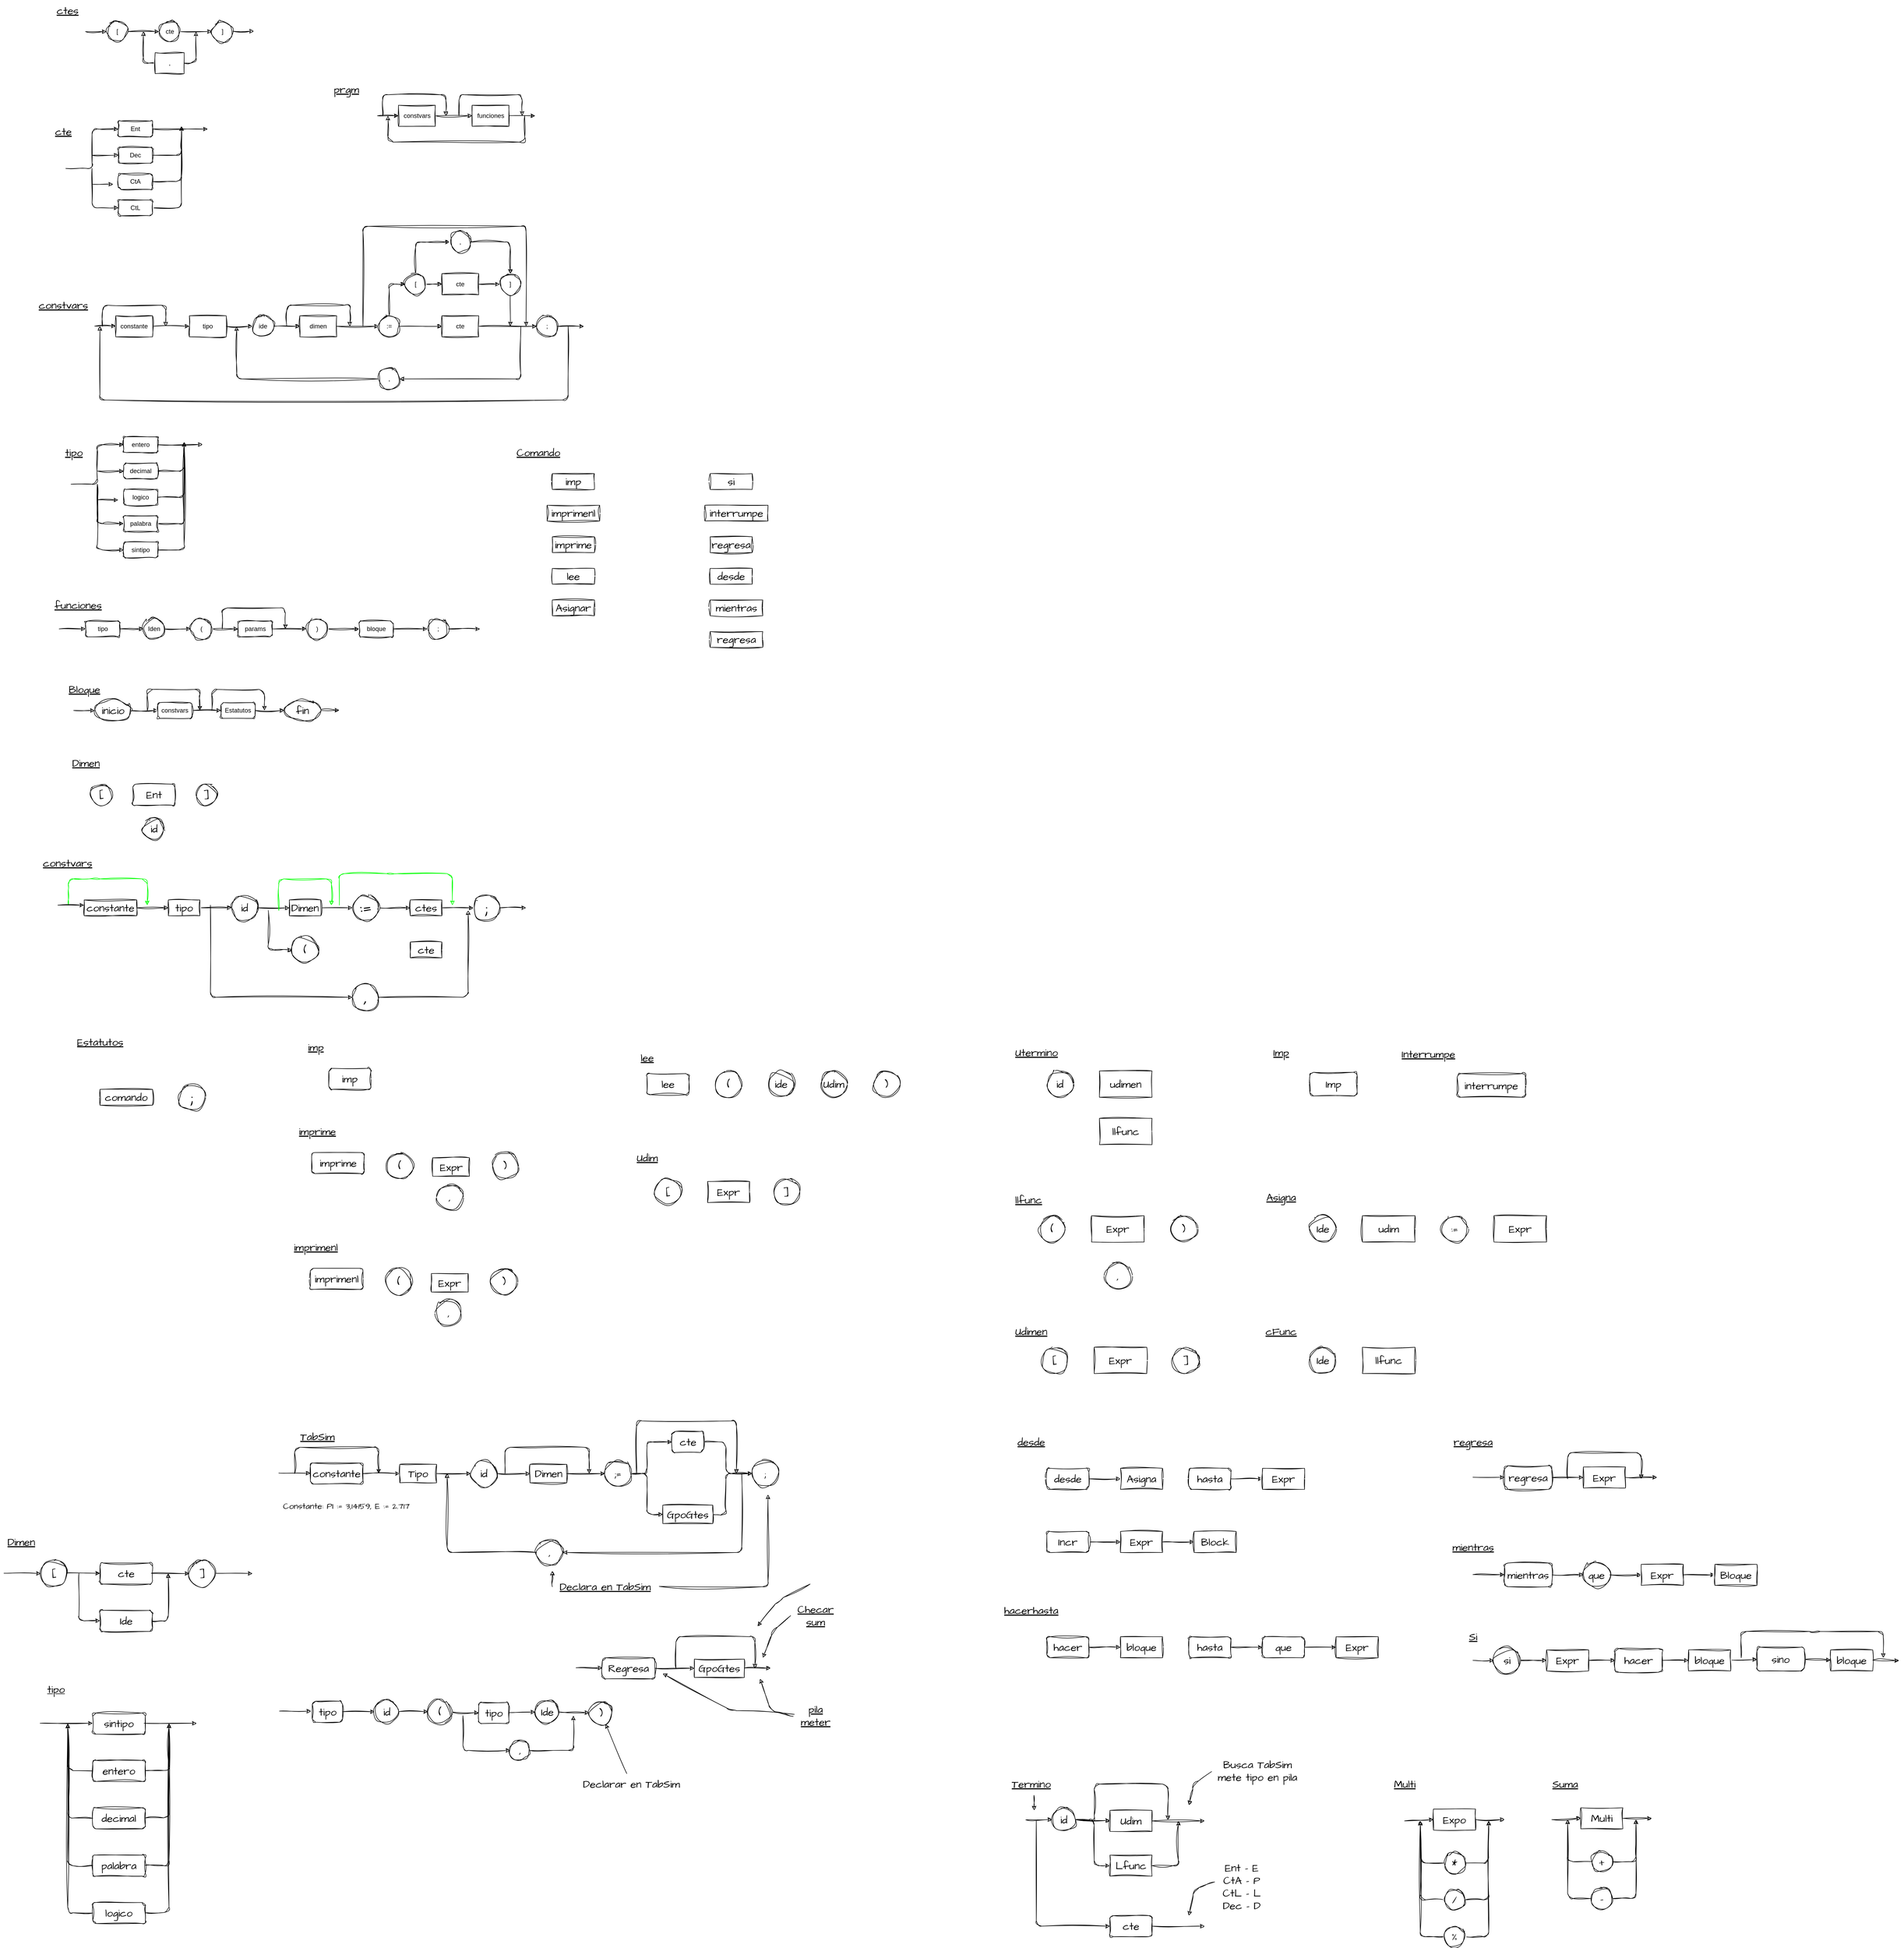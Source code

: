 <mxfile>
    <diagram id="pUb03p1WpClI3-L1Mb-7" name="Bloques">
        <mxGraphModel dx="2047" dy="1410" grid="1" gridSize="10" guides="1" tooltips="1" connect="1" arrows="1" fold="1" page="0" pageScale="1" pageWidth="850" pageHeight="1100" math="0" shadow="0">
            <root>
                <mxCell id="0"/>
                <mxCell id="1" parent="0"/>
                <mxCell id="_fzrolvzXmsKPZZHSgtj-1" value="" style="edgeStyle=none;html=1;sketch=1;curveFitting=1;jiggle=2;" parent="1" source="_fzrolvzXmsKPZZHSgtj-2" target="_fzrolvzXmsKPZZHSgtj-3" edge="1">
                    <mxGeometry relative="1" as="geometry"/>
                </mxCell>
                <mxCell id="_fzrolvzXmsKPZZHSgtj-2" value="constvars" style="whiteSpace=wrap;html=1;sketch=1;curveFitting=1;jiggle=2;" parent="1" vertex="1">
                    <mxGeometry x="597.5" y="-120" width="70" height="40" as="geometry"/>
                </mxCell>
                <mxCell id="_fzrolvzXmsKPZZHSgtj-3" value="funciones" style="whiteSpace=wrap;html=1;sketch=1;curveFitting=1;jiggle=2;" parent="1" vertex="1">
                    <mxGeometry x="737.5" y="-120" width="70" height="40" as="geometry"/>
                </mxCell>
                <mxCell id="_fzrolvzXmsKPZZHSgtj-4" value="" style="endArrow=classic;html=1;entryX=0;entryY=0.5;entryDx=0;entryDy=0;sketch=1;curveFitting=1;jiggle=2;" parent="1" target="_fzrolvzXmsKPZZHSgtj-2" edge="1">
                    <mxGeometry width="50" height="50" relative="1" as="geometry">
                        <mxPoint x="557.5" y="-100" as="sourcePoint"/>
                        <mxPoint x="597.5" y="-130" as="targetPoint"/>
                    </mxGeometry>
                </mxCell>
                <mxCell id="_fzrolvzXmsKPZZHSgtj-5" value="" style="endArrow=classic;html=1;sketch=1;curveFitting=1;jiggle=2;" parent="1" edge="1">
                    <mxGeometry width="50" height="50" relative="1" as="geometry">
                        <mxPoint x="567.5" y="-100" as="sourcePoint"/>
                        <mxPoint x="687.5" y="-100" as="targetPoint"/>
                        <Array as="points">
                            <mxPoint x="567.5" y="-140"/>
                            <mxPoint x="687.5" y="-140"/>
                        </Array>
                    </mxGeometry>
                </mxCell>
                <mxCell id="_fzrolvzXmsKPZZHSgtj-6" value="" style="endArrow=classic;html=1;sketch=1;curveFitting=1;jiggle=2;" parent="1" edge="1">
                    <mxGeometry width="50" height="50" relative="1" as="geometry">
                        <mxPoint x="712.5" y="-100" as="sourcePoint"/>
                        <mxPoint x="832.5" y="-100" as="targetPoint"/>
                        <Array as="points">
                            <mxPoint x="712.5" y="-140"/>
                            <mxPoint x="832.5" y="-140"/>
                        </Array>
                    </mxGeometry>
                </mxCell>
                <mxCell id="_fzrolvzXmsKPZZHSgtj-7" value="" style="endArrow=classic;html=1;exitX=1;exitY=0.5;exitDx=0;exitDy=0;sketch=1;curveFitting=1;jiggle=2;" parent="1" source="_fzrolvzXmsKPZZHSgtj-3" edge="1">
                    <mxGeometry width="50" height="50" relative="1" as="geometry">
                        <mxPoint x="837.5" y="-40" as="sourcePoint"/>
                        <mxPoint x="857.5" y="-100" as="targetPoint"/>
                    </mxGeometry>
                </mxCell>
                <mxCell id="_fzrolvzXmsKPZZHSgtj-8" value="" style="edgeStyle=none;html=1;sketch=1;curveFitting=1;jiggle=2;" parent="1" source="_fzrolvzXmsKPZZHSgtj-9" target="_fzrolvzXmsKPZZHSgtj-13" edge="1">
                    <mxGeometry relative="1" as="geometry"/>
                </mxCell>
                <mxCell id="_fzrolvzXmsKPZZHSgtj-9" value="constante" style="whiteSpace=wrap;html=1;sketch=1;curveFitting=1;jiggle=2;" parent="1" vertex="1">
                    <mxGeometry x="60" y="280" width="70" height="40" as="geometry"/>
                </mxCell>
                <mxCell id="_fzrolvzXmsKPZZHSgtj-10" value="" style="endArrow=classic;html=1;entryX=0;entryY=0.5;entryDx=0;entryDy=0;sketch=1;curveFitting=1;jiggle=2;" parent="1" edge="1">
                    <mxGeometry width="50" height="50" relative="1" as="geometry">
                        <mxPoint x="20" y="299.58" as="sourcePoint"/>
                        <mxPoint x="60" y="299.58" as="targetPoint"/>
                    </mxGeometry>
                </mxCell>
                <mxCell id="_fzrolvzXmsKPZZHSgtj-11" value="" style="endArrow=classic;html=1;sketch=1;curveFitting=1;jiggle=2;" parent="1" edge="1">
                    <mxGeometry width="50" height="50" relative="1" as="geometry">
                        <mxPoint x="35" y="300" as="sourcePoint"/>
                        <mxPoint x="155" y="300" as="targetPoint"/>
                        <Array as="points">
                            <mxPoint x="35" y="260"/>
                            <mxPoint x="155" y="260"/>
                        </Array>
                    </mxGeometry>
                </mxCell>
                <mxCell id="_fzrolvzXmsKPZZHSgtj-12" value="" style="edgeStyle=none;html=1;sketch=1;curveFitting=1;jiggle=2;" parent="1" source="_fzrolvzXmsKPZZHSgtj-13" target="_fzrolvzXmsKPZZHSgtj-15" edge="1">
                    <mxGeometry relative="1" as="geometry"/>
                </mxCell>
                <mxCell id="_fzrolvzXmsKPZZHSgtj-13" value="tipo" style="whiteSpace=wrap;html=1;sketch=1;curveFitting=1;jiggle=2;" parent="1" vertex="1">
                    <mxGeometry x="200" y="280" width="70" height="40" as="geometry"/>
                </mxCell>
                <mxCell id="_fzrolvzXmsKPZZHSgtj-14" value="" style="edgeStyle=none;html=1;sketch=1;curveFitting=1;jiggle=2;" parent="1" source="_fzrolvzXmsKPZZHSgtj-15" target="_fzrolvzXmsKPZZHSgtj-17" edge="1">
                    <mxGeometry relative="1" as="geometry"/>
                </mxCell>
                <mxCell id="_fzrolvzXmsKPZZHSgtj-15" value="ide" style="ellipse;whiteSpace=wrap;html=1;aspect=fixed;sketch=1;curveFitting=1;jiggle=2;" parent="1" vertex="1">
                    <mxGeometry x="320" y="280" width="40" height="40" as="geometry"/>
                </mxCell>
                <mxCell id="_fzrolvzXmsKPZZHSgtj-16" value="" style="edgeStyle=none;html=1;sketch=1;curveFitting=1;jiggle=2;" parent="1" source="_fzrolvzXmsKPZZHSgtj-17" target="_fzrolvzXmsKPZZHSgtj-21" edge="1">
                    <mxGeometry relative="1" as="geometry"/>
                </mxCell>
                <mxCell id="_fzrolvzXmsKPZZHSgtj-17" value="dimen" style="whiteSpace=wrap;html=1;sketch=1;curveFitting=1;jiggle=2;" parent="1" vertex="1">
                    <mxGeometry x="410" y="280" width="70" height="40" as="geometry"/>
                </mxCell>
                <mxCell id="_fzrolvzXmsKPZZHSgtj-18" value="" style="endArrow=classic;html=1;sketch=1;curveFitting=1;jiggle=2;" parent="1" edge="1">
                    <mxGeometry width="50" height="50" relative="1" as="geometry">
                        <mxPoint x="385" y="300" as="sourcePoint"/>
                        <mxPoint x="505" y="300" as="targetPoint"/>
                        <Array as="points">
                            <mxPoint x="385" y="260"/>
                            <mxPoint x="505" y="260"/>
                        </Array>
                    </mxGeometry>
                </mxCell>
                <mxCell id="_fzrolvzXmsKPZZHSgtj-19" style="edgeStyle=none;html=1;exitX=0.5;exitY=0;exitDx=0;exitDy=0;entryX=0;entryY=0.5;entryDx=0;entryDy=0;sketch=1;curveFitting=1;jiggle=2;" parent="1" source="_fzrolvzXmsKPZZHSgtj-21" target="_fzrolvzXmsKPZZHSgtj-24" edge="1">
                    <mxGeometry relative="1" as="geometry">
                        <Array as="points">
                            <mxPoint x="580" y="220"/>
                        </Array>
                    </mxGeometry>
                </mxCell>
                <mxCell id="_fzrolvzXmsKPZZHSgtj-20" value="" style="edgeStyle=none;html=1;sketch=1;curveFitting=1;jiggle=2;" parent="1" source="_fzrolvzXmsKPZZHSgtj-21" target="_fzrolvzXmsKPZZHSgtj-26" edge="1">
                    <mxGeometry relative="1" as="geometry"/>
                </mxCell>
                <mxCell id="_fzrolvzXmsKPZZHSgtj-21" value=":=" style="ellipse;whiteSpace=wrap;html=1;aspect=fixed;sketch=1;curveFitting=1;jiggle=2;" parent="1" vertex="1">
                    <mxGeometry x="560" y="280" width="40" height="40" as="geometry"/>
                </mxCell>
                <mxCell id="_fzrolvzXmsKPZZHSgtj-22" value="" style="edgeStyle=none;html=1;sketch=1;curveFitting=1;jiggle=2;" parent="1" source="_fzrolvzXmsKPZZHSgtj-24" target="_fzrolvzXmsKPZZHSgtj-28" edge="1">
                    <mxGeometry relative="1" as="geometry"/>
                </mxCell>
                <mxCell id="_fzrolvzXmsKPZZHSgtj-23" style="edgeStyle=none;html=1;exitX=0.5;exitY=0;exitDx=0;exitDy=0;entryX=0;entryY=0.5;entryDx=0;entryDy=0;sketch=1;curveFitting=1;jiggle=2;" parent="1" source="_fzrolvzXmsKPZZHSgtj-24" target="_fzrolvzXmsKPZZHSgtj-32" edge="1">
                    <mxGeometry relative="1" as="geometry">
                        <Array as="points">
                            <mxPoint x="630" y="140"/>
                        </Array>
                    </mxGeometry>
                </mxCell>
                <mxCell id="_fzrolvzXmsKPZZHSgtj-24" value="[" style="ellipse;whiteSpace=wrap;html=1;aspect=fixed;sketch=1;curveFitting=1;jiggle=2;" parent="1" vertex="1">
                    <mxGeometry x="610" y="200" width="40" height="40" as="geometry"/>
                </mxCell>
                <mxCell id="_fzrolvzXmsKPZZHSgtj-25" value="" style="edgeStyle=none;html=1;sketch=1;curveFitting=1;jiggle=2;" parent="1" source="_fzrolvzXmsKPZZHSgtj-26" target="_fzrolvzXmsKPZZHSgtj-33" edge="1">
                    <mxGeometry relative="1" as="geometry"/>
                </mxCell>
                <mxCell id="_fzrolvzXmsKPZZHSgtj-26" value="cte" style="whiteSpace=wrap;html=1;sketch=1;curveFitting=1;jiggle=2;" parent="1" vertex="1">
                    <mxGeometry x="680" y="280" width="70" height="40" as="geometry"/>
                </mxCell>
                <mxCell id="_fzrolvzXmsKPZZHSgtj-27" value="" style="edgeStyle=none;html=1;sketch=1;curveFitting=1;jiggle=2;" parent="1" source="_fzrolvzXmsKPZZHSgtj-28" target="_fzrolvzXmsKPZZHSgtj-30" edge="1">
                    <mxGeometry relative="1" as="geometry"/>
                </mxCell>
                <mxCell id="_fzrolvzXmsKPZZHSgtj-28" value="cte" style="whiteSpace=wrap;html=1;sketch=1;curveFitting=1;jiggle=2;" parent="1" vertex="1">
                    <mxGeometry x="680" y="200" width="70" height="40" as="geometry"/>
                </mxCell>
                <mxCell id="_fzrolvzXmsKPZZHSgtj-29" style="edgeStyle=none;html=1;exitX=0.5;exitY=1;exitDx=0;exitDy=0;sketch=1;curveFitting=1;jiggle=2;" parent="1" source="_fzrolvzXmsKPZZHSgtj-30" edge="1">
                    <mxGeometry relative="1" as="geometry">
                        <mxPoint x="810.333" y="300" as="targetPoint"/>
                    </mxGeometry>
                </mxCell>
                <mxCell id="_fzrolvzXmsKPZZHSgtj-30" value="]" style="ellipse;whiteSpace=wrap;html=1;aspect=fixed;sketch=1;curveFitting=1;jiggle=2;" parent="1" vertex="1">
                    <mxGeometry x="790" y="200" width="40" height="40" as="geometry"/>
                </mxCell>
                <mxCell id="_fzrolvzXmsKPZZHSgtj-31" style="edgeStyle=none;html=1;exitX=1;exitY=0.5;exitDx=0;exitDy=0;entryX=0.5;entryY=0;entryDx=0;entryDy=0;sketch=1;curveFitting=1;jiggle=2;" parent="1" source="_fzrolvzXmsKPZZHSgtj-32" target="_fzrolvzXmsKPZZHSgtj-30" edge="1">
                    <mxGeometry relative="1" as="geometry">
                        <Array as="points">
                            <mxPoint x="810" y="140"/>
                        </Array>
                    </mxGeometry>
                </mxCell>
                <mxCell id="_fzrolvzXmsKPZZHSgtj-32" value="," style="ellipse;whiteSpace=wrap;html=1;aspect=fixed;sketch=1;curveFitting=1;jiggle=2;" parent="1" vertex="1">
                    <mxGeometry x="695" y="120" width="40" height="40" as="geometry"/>
                </mxCell>
                <mxCell id="_fzrolvzXmsKPZZHSgtj-33" value=";" style="ellipse;whiteSpace=wrap;html=1;aspect=fixed;sketch=1;curveFitting=1;jiggle=2;" parent="1" vertex="1">
                    <mxGeometry x="860" y="280" width="40" height="40" as="geometry"/>
                </mxCell>
                <mxCell id="_fzrolvzXmsKPZZHSgtj-34" value="" style="endArrow=classic;html=1;exitX=1;exitY=0.5;exitDx=0;exitDy=0;sketch=1;curveFitting=1;jiggle=2;" parent="1" source="_fzrolvzXmsKPZZHSgtj-33" edge="1">
                    <mxGeometry width="50" height="50" relative="1" as="geometry">
                        <mxPoint x="920" y="330" as="sourcePoint"/>
                        <mxPoint x="950" y="300" as="targetPoint"/>
                    </mxGeometry>
                </mxCell>
                <mxCell id="_fzrolvzXmsKPZZHSgtj-35" value="" style="endArrow=classic;html=1;sketch=1;curveFitting=1;jiggle=2;" parent="1" edge="1">
                    <mxGeometry width="50" height="50" relative="1" as="geometry">
                        <mxPoint x="530" y="300" as="sourcePoint"/>
                        <mxPoint x="840" y="300" as="targetPoint"/>
                        <Array as="points">
                            <mxPoint x="530" y="110"/>
                            <mxPoint x="840" y="110"/>
                        </Array>
                    </mxGeometry>
                </mxCell>
                <mxCell id="_fzrolvzXmsKPZZHSgtj-36" style="edgeStyle=none;html=1;exitX=0;exitY=0.5;exitDx=0;exitDy=0;sketch=1;curveFitting=1;jiggle=2;" parent="1" source="_fzrolvzXmsKPZZHSgtj-37" edge="1">
                    <mxGeometry relative="1" as="geometry">
                        <mxPoint x="290" y="300" as="targetPoint"/>
                        <Array as="points">
                            <mxPoint x="290" y="400"/>
                        </Array>
                    </mxGeometry>
                </mxCell>
                <mxCell id="_fzrolvzXmsKPZZHSgtj-37" value="," style="ellipse;whiteSpace=wrap;html=1;aspect=fixed;sketch=1;curveFitting=1;jiggle=2;" parent="1" vertex="1">
                    <mxGeometry x="560" y="380" width="40" height="40" as="geometry"/>
                </mxCell>
                <mxCell id="_fzrolvzXmsKPZZHSgtj-38" value="" style="endArrow=classic;html=1;entryX=1;entryY=0.5;entryDx=0;entryDy=0;sketch=1;curveFitting=1;jiggle=2;" parent="1" target="_fzrolvzXmsKPZZHSgtj-37" edge="1">
                    <mxGeometry width="50" height="50" relative="1" as="geometry">
                        <mxPoint x="830" y="300" as="sourcePoint"/>
                        <mxPoint x="760" y="380" as="targetPoint"/>
                        <Array as="points">
                            <mxPoint x="830" y="400"/>
                        </Array>
                    </mxGeometry>
                </mxCell>
                <mxCell id="_fzrolvzXmsKPZZHSgtj-39" style="edgeStyle=none;html=1;exitX=1;exitY=0.5;exitDx=0;exitDy=0;sketch=1;curveFitting=1;jiggle=2;" parent="1" source="_fzrolvzXmsKPZZHSgtj-40" edge="1">
                    <mxGeometry relative="1" as="geometry">
                        <mxPoint x="225" y="524.714" as="targetPoint"/>
                    </mxGeometry>
                </mxCell>
                <mxCell id="_fzrolvzXmsKPZZHSgtj-40" value="entero" style="rounded=1;whiteSpace=wrap;html=1;sketch=1;curveFitting=1;jiggle=2;" parent="1" vertex="1">
                    <mxGeometry x="75" y="510" width="65" height="30" as="geometry"/>
                </mxCell>
                <mxCell id="_fzrolvzXmsKPZZHSgtj-41" style="edgeStyle=none;html=1;exitX=1;exitY=0.5;exitDx=0;exitDy=0;sketch=1;curveFitting=1;jiggle=2;" parent="1" source="_fzrolvzXmsKPZZHSgtj-42" edge="1">
                    <mxGeometry relative="1" as="geometry">
                        <mxPoint x="190" y="520" as="targetPoint"/>
                        <Array as="points">
                            <mxPoint x="190" y="575"/>
                        </Array>
                    </mxGeometry>
                </mxCell>
                <mxCell id="_fzrolvzXmsKPZZHSgtj-42" value="decimal" style="rounded=1;whiteSpace=wrap;html=1;sketch=1;curveFitting=1;jiggle=2;" parent="1" vertex="1">
                    <mxGeometry x="75" y="560" width="65" height="30" as="geometry"/>
                </mxCell>
                <mxCell id="_fzrolvzXmsKPZZHSgtj-43" style="edgeStyle=none;html=1;exitX=1;exitY=0.5;exitDx=0;exitDy=0;sketch=1;curveFitting=1;jiggle=2;" parent="1" source="_fzrolvzXmsKPZZHSgtj-44" edge="1">
                    <mxGeometry relative="1" as="geometry">
                        <mxPoint x="190" y="520" as="targetPoint"/>
                        <Array as="points">
                            <mxPoint x="190" y="625"/>
                        </Array>
                    </mxGeometry>
                </mxCell>
                <mxCell id="_fzrolvzXmsKPZZHSgtj-44" value="logico" style="rounded=1;whiteSpace=wrap;html=1;sketch=1;curveFitting=1;jiggle=2;" parent="1" vertex="1">
                    <mxGeometry x="75" y="610" width="65" height="30" as="geometry"/>
                </mxCell>
                <mxCell id="_fzrolvzXmsKPZZHSgtj-45" style="edgeStyle=none;html=1;exitX=1;exitY=0.5;exitDx=0;exitDy=0;sketch=1;curveFitting=1;jiggle=2;" parent="1" source="_fzrolvzXmsKPZZHSgtj-46" edge="1">
                    <mxGeometry relative="1" as="geometry">
                        <mxPoint x="190" y="520" as="targetPoint"/>
                        <Array as="points">
                            <mxPoint x="190" y="675"/>
                        </Array>
                    </mxGeometry>
                </mxCell>
                <mxCell id="_fzrolvzXmsKPZZHSgtj-46" value="palabra" style="rounded=1;whiteSpace=wrap;html=1;sketch=1;curveFitting=1;jiggle=2;" parent="1" vertex="1">
                    <mxGeometry x="75" y="660" width="65" height="30" as="geometry"/>
                </mxCell>
                <mxCell id="_fzrolvzXmsKPZZHSgtj-47" value="" style="endArrow=classic;html=1;fontFamily=Helvetica;fontSize=11;fontColor=default;align=center;strokeColor=default;sketch=1;curveFitting=1;jiggle=2;" parent="1" target="_fzrolvzXmsKPZZHSgtj-40" edge="1">
                    <mxGeometry width="50" height="50" relative="1" as="geometry">
                        <mxPoint x="-25" y="600" as="sourcePoint"/>
                        <mxPoint x="25" y="590" as="targetPoint"/>
                        <Array as="points">
                            <mxPoint x="25" y="600"/>
                            <mxPoint x="25" y="525"/>
                        </Array>
                    </mxGeometry>
                </mxCell>
                <mxCell id="_fzrolvzXmsKPZZHSgtj-48" value="" style="endArrow=classic;html=1;entryX=0;entryY=0.5;entryDx=0;entryDy=0;sketch=1;curveFitting=1;jiggle=2;" parent="1" target="_fzrolvzXmsKPZZHSgtj-46" edge="1">
                    <mxGeometry width="50" height="50" relative="1" as="geometry">
                        <mxPoint x="25" y="600" as="sourcePoint"/>
                        <mxPoint x="35" y="630" as="targetPoint"/>
                        <Array as="points">
                            <mxPoint x="25" y="675"/>
                        </Array>
                    </mxGeometry>
                </mxCell>
                <mxCell id="_fzrolvzXmsKPZZHSgtj-49" value="" style="endArrow=classic;html=1;entryX=0;entryY=0.5;entryDx=0;entryDy=0;sketch=1;curveFitting=1;jiggle=2;" parent="1" target="_fzrolvzXmsKPZZHSgtj-42" edge="1">
                    <mxGeometry width="50" height="50" relative="1" as="geometry">
                        <mxPoint x="25" y="575" as="sourcePoint"/>
                        <mxPoint x="-35" y="640" as="targetPoint"/>
                    </mxGeometry>
                </mxCell>
                <mxCell id="_fzrolvzXmsKPZZHSgtj-50" value="" style="endArrow=classic;html=1;sketch=1;curveFitting=1;jiggle=2;" parent="1" edge="1">
                    <mxGeometry width="50" height="50" relative="1" as="geometry">
                        <mxPoint x="25" y="630" as="sourcePoint"/>
                        <mxPoint x="65" y="630" as="targetPoint"/>
                    </mxGeometry>
                </mxCell>
                <mxCell id="_fzrolvzXmsKPZZHSgtj-51" style="edgeStyle=none;html=1;exitX=1;exitY=0.5;exitDx=0;exitDy=0;sketch=1;curveFitting=1;jiggle=2;" parent="1" source="_fzrolvzXmsKPZZHSgtj-52" edge="1">
                    <mxGeometry relative="1" as="geometry">
                        <mxPoint x="235.0" y="-74.714" as="targetPoint"/>
                    </mxGeometry>
                </mxCell>
                <mxCell id="_fzrolvzXmsKPZZHSgtj-52" value="Ent" style="rounded=1;whiteSpace=wrap;html=1;sketch=1;curveFitting=1;jiggle=2;" parent="1" vertex="1">
                    <mxGeometry x="65" y="-90" width="65" height="30" as="geometry"/>
                </mxCell>
                <mxCell id="_fzrolvzXmsKPZZHSgtj-53" style="edgeStyle=none;html=1;exitX=1;exitY=0.5;exitDx=0;exitDy=0;sketch=1;curveFitting=1;jiggle=2;" parent="1" source="_fzrolvzXmsKPZZHSgtj-54" edge="1">
                    <mxGeometry relative="1" as="geometry">
                        <mxPoint x="185" y="-80" as="targetPoint"/>
                        <Array as="points">
                            <mxPoint x="185" y="-25"/>
                        </Array>
                    </mxGeometry>
                </mxCell>
                <mxCell id="_fzrolvzXmsKPZZHSgtj-54" value="Dec" style="rounded=1;whiteSpace=wrap;html=1;sketch=1;curveFitting=1;jiggle=2;" parent="1" vertex="1">
                    <mxGeometry x="65" y="-40" width="65" height="30" as="geometry"/>
                </mxCell>
                <mxCell id="_fzrolvzXmsKPZZHSgtj-55" style="edgeStyle=none;html=1;exitX=1;exitY=0.5;exitDx=0;exitDy=0;sketch=1;curveFitting=1;jiggle=2;" parent="1" source="_fzrolvzXmsKPZZHSgtj-56" edge="1">
                    <mxGeometry relative="1" as="geometry">
                        <mxPoint x="185" y="-80" as="targetPoint"/>
                        <Array as="points">
                            <mxPoint x="185" y="25"/>
                        </Array>
                    </mxGeometry>
                </mxCell>
                <mxCell id="_fzrolvzXmsKPZZHSgtj-56" value="CtA" style="rounded=1;whiteSpace=wrap;html=1;sketch=1;curveFitting=1;jiggle=2;" parent="1" vertex="1">
                    <mxGeometry x="65" y="10" width="65" height="30" as="geometry"/>
                </mxCell>
                <mxCell id="_fzrolvzXmsKPZZHSgtj-57" style="edgeStyle=none;html=1;exitX=1;exitY=0.5;exitDx=0;exitDy=0;sketch=1;curveFitting=1;jiggle=2;" parent="1" source="_fzrolvzXmsKPZZHSgtj-58" edge="1">
                    <mxGeometry relative="1" as="geometry">
                        <mxPoint x="185" y="-80" as="targetPoint"/>
                        <Array as="points">
                            <mxPoint x="185" y="75"/>
                        </Array>
                    </mxGeometry>
                </mxCell>
                <mxCell id="_fzrolvzXmsKPZZHSgtj-58" value="CtL" style="rounded=1;whiteSpace=wrap;html=1;sketch=1;curveFitting=1;jiggle=2;" parent="1" vertex="1">
                    <mxGeometry x="65" y="60" width="65" height="30" as="geometry"/>
                </mxCell>
                <mxCell id="_fzrolvzXmsKPZZHSgtj-59" value="" style="endArrow=classic;html=1;fontFamily=Helvetica;fontSize=11;fontColor=default;align=center;strokeColor=default;sketch=1;curveFitting=1;jiggle=2;" parent="1" target="_fzrolvzXmsKPZZHSgtj-52" edge="1">
                    <mxGeometry width="50" height="50" relative="1" as="geometry">
                        <mxPoint x="-35" as="sourcePoint"/>
                        <mxPoint x="15" y="-10" as="targetPoint"/>
                        <Array as="points">
                            <mxPoint x="15"/>
                            <mxPoint x="15" y="-75"/>
                        </Array>
                    </mxGeometry>
                </mxCell>
                <mxCell id="_fzrolvzXmsKPZZHSgtj-60" value="" style="endArrow=classic;html=1;entryX=0;entryY=0.5;entryDx=0;entryDy=0;sketch=1;curveFitting=1;jiggle=2;" parent="1" target="_fzrolvzXmsKPZZHSgtj-58" edge="1">
                    <mxGeometry width="50" height="50" relative="1" as="geometry">
                        <mxPoint x="15" as="sourcePoint"/>
                        <mxPoint x="25" y="30" as="targetPoint"/>
                        <Array as="points">
                            <mxPoint x="15" y="75"/>
                        </Array>
                    </mxGeometry>
                </mxCell>
                <mxCell id="_fzrolvzXmsKPZZHSgtj-61" value="" style="endArrow=classic;html=1;entryX=0;entryY=0.5;entryDx=0;entryDy=0;sketch=1;curveFitting=1;jiggle=2;" parent="1" target="_fzrolvzXmsKPZZHSgtj-54" edge="1">
                    <mxGeometry width="50" height="50" relative="1" as="geometry">
                        <mxPoint x="15" y="-25" as="sourcePoint"/>
                        <mxPoint x="-45" y="40" as="targetPoint"/>
                    </mxGeometry>
                </mxCell>
                <mxCell id="_fzrolvzXmsKPZZHSgtj-62" value="" style="endArrow=classic;html=1;sketch=1;curveFitting=1;jiggle=2;" parent="1" edge="1">
                    <mxGeometry width="50" height="50" relative="1" as="geometry">
                        <mxPoint x="15" y="30" as="sourcePoint"/>
                        <mxPoint x="55" y="30" as="targetPoint"/>
                    </mxGeometry>
                </mxCell>
                <mxCell id="_fzrolvzXmsKPZZHSgtj-63" value="" style="edgeStyle=none;html=1;sketch=1;curveFitting=1;jiggle=2;" parent="1" source="_fzrolvzXmsKPZZHSgtj-64" target="_fzrolvzXmsKPZZHSgtj-67" edge="1">
                    <mxGeometry relative="1" as="geometry"/>
                </mxCell>
                <mxCell id="_fzrolvzXmsKPZZHSgtj-64" value="[" style="ellipse;whiteSpace=wrap;html=1;aspect=fixed;sketch=1;curveFitting=1;jiggle=2;" parent="1" vertex="1">
                    <mxGeometry x="42.5" y="-280" width="40" height="40" as="geometry"/>
                </mxCell>
                <mxCell id="_fzrolvzXmsKPZZHSgtj-65" value="" style="endArrow=classic;html=1;entryX=0;entryY=0.5;entryDx=0;entryDy=0;sketch=1;curveFitting=1;jiggle=2;" parent="1" target="_fzrolvzXmsKPZZHSgtj-64" edge="1">
                    <mxGeometry width="50" height="50" relative="1" as="geometry">
                        <mxPoint x="2.5" y="-260" as="sourcePoint"/>
                        <mxPoint x="32.5" y="-240" as="targetPoint"/>
                    </mxGeometry>
                </mxCell>
                <mxCell id="_fzrolvzXmsKPZZHSgtj-66" value="" style="edgeStyle=none;html=1;sketch=1;curveFitting=1;jiggle=2;" parent="1" source="_fzrolvzXmsKPZZHSgtj-67" target="_fzrolvzXmsKPZZHSgtj-68" edge="1">
                    <mxGeometry relative="1" as="geometry"/>
                </mxCell>
                <mxCell id="_fzrolvzXmsKPZZHSgtj-67" value="cte" style="ellipse;whiteSpace=wrap;html=1;aspect=fixed;sketch=1;curveFitting=1;jiggle=2;" parent="1" vertex="1">
                    <mxGeometry x="142.5" y="-280" width="40" height="40" as="geometry"/>
                </mxCell>
                <mxCell id="_fzrolvzXmsKPZZHSgtj-68" value="]" style="ellipse;whiteSpace=wrap;html=1;aspect=fixed;sketch=1;curveFitting=1;jiggle=2;" parent="1" vertex="1">
                    <mxGeometry x="242.5" y="-280" width="40" height="40" as="geometry"/>
                </mxCell>
                <mxCell id="_fzrolvzXmsKPZZHSgtj-69" style="edgeStyle=none;html=1;exitX=1;exitY=0.5;exitDx=0;exitDy=0;sketch=1;curveFitting=1;jiggle=2;" parent="1" source="_fzrolvzXmsKPZZHSgtj-71" edge="1">
                    <mxGeometry relative="1" as="geometry">
                        <mxPoint x="212.5" y="-260" as="targetPoint"/>
                        <Array as="points">
                            <mxPoint x="212.5" y="-200"/>
                        </Array>
                    </mxGeometry>
                </mxCell>
                <mxCell id="_fzrolvzXmsKPZZHSgtj-70" style="edgeStyle=none;html=1;exitX=0;exitY=0.5;exitDx=0;exitDy=0;sketch=1;curveFitting=1;jiggle=2;" parent="1" source="_fzrolvzXmsKPZZHSgtj-71" edge="1">
                    <mxGeometry relative="1" as="geometry">
                        <mxPoint x="112.5" y="-260" as="targetPoint"/>
                        <Array as="points">
                            <mxPoint x="112.5" y="-200"/>
                        </Array>
                    </mxGeometry>
                </mxCell>
                <mxCell id="_fzrolvzXmsKPZZHSgtj-71" value="," style="whiteSpace=wrap;html=1;sketch=1;curveFitting=1;jiggle=2;" parent="1" vertex="1">
                    <mxGeometry x="135" y="-220" width="55" height="40" as="geometry"/>
                </mxCell>
                <mxCell id="_fzrolvzXmsKPZZHSgtj-72" value="" style="endArrow=classic;html=1;entryX=0;entryY=0.5;entryDx=0;entryDy=0;sketch=1;curveFitting=1;jiggle=2;" parent="1" edge="1">
                    <mxGeometry width="50" height="50" relative="1" as="geometry">
                        <mxPoint x="282.5" y="-260.71" as="sourcePoint"/>
                        <mxPoint x="322.5" y="-260.71" as="targetPoint"/>
                    </mxGeometry>
                </mxCell>
                <mxCell id="_fzrolvzXmsKPZZHSgtj-73" style="edgeStyle=none;html=1;exitX=1;exitY=0.5;exitDx=0;exitDy=0;sketch=1;curveFitting=1;jiggle=2;" parent="1" source="_fzrolvzXmsKPZZHSgtj-74" edge="1">
                    <mxGeometry relative="1" as="geometry">
                        <mxPoint x="190" y="520" as="targetPoint"/>
                        <Array as="points">
                            <mxPoint x="190" y="725"/>
                        </Array>
                    </mxGeometry>
                </mxCell>
                <mxCell id="_fzrolvzXmsKPZZHSgtj-74" value="sintipo" style="rounded=1;whiteSpace=wrap;html=1;sketch=1;curveFitting=1;jiggle=2;" parent="1" vertex="1">
                    <mxGeometry x="75" y="710" width="65" height="30" as="geometry"/>
                </mxCell>
                <mxCell id="_fzrolvzXmsKPZZHSgtj-75" value="" style="endArrow=classic;html=1;entryX=0;entryY=0.5;entryDx=0;entryDy=0;sketch=1;curveFitting=1;jiggle=2;" parent="1" target="_fzrolvzXmsKPZZHSgtj-74" edge="1">
                    <mxGeometry width="50" height="50" relative="1" as="geometry">
                        <mxPoint x="25" y="600" as="sourcePoint"/>
                        <mxPoint x="185" y="560" as="targetPoint"/>
                        <Array as="points">
                            <mxPoint x="25" y="725"/>
                        </Array>
                    </mxGeometry>
                </mxCell>
                <mxCell id="_fzrolvzXmsKPZZHSgtj-76" value="" style="endArrow=classic;html=1;sketch=1;curveFitting=1;jiggle=2;" parent="1" edge="1">
                    <mxGeometry width="50" height="50" relative="1" as="geometry">
                        <mxPoint x="920" y="300" as="sourcePoint"/>
                        <mxPoint x="30" y="300" as="targetPoint"/>
                        <Array as="points">
                            <mxPoint x="920" y="440"/>
                            <mxPoint x="30" y="440"/>
                        </Array>
                    </mxGeometry>
                </mxCell>
                <mxCell id="_fzrolvzXmsKPZZHSgtj-77" value="" style="edgeStyle=none;hachureGap=4;html=1;fontFamily=Architects Daughter;fontSource=https%3A%2F%2Ffonts.googleapis.com%2Fcss%3Ffamily%3DArchitects%2BDaughter;fontSize=16;sketch=1;curveFitting=1;jiggle=2;" parent="1" source="_fzrolvzXmsKPZZHSgtj-78" target="_fzrolvzXmsKPZZHSgtj-80" edge="1">
                    <mxGeometry relative="1" as="geometry"/>
                </mxCell>
                <mxCell id="_fzrolvzXmsKPZZHSgtj-78" value="tipo" style="rounded=1;whiteSpace=wrap;html=1;sketch=1;curveFitting=1;jiggle=2;" parent="1" vertex="1">
                    <mxGeometry x="2.5" y="860" width="65" height="30" as="geometry"/>
                </mxCell>
                <mxCell id="_fzrolvzXmsKPZZHSgtj-79" value="" style="edgeStyle=none;hachureGap=4;html=1;fontFamily=Architects Daughter;fontSource=https%3A%2F%2Ffonts.googleapis.com%2Fcss%3Ffamily%3DArchitects%2BDaughter;fontSize=16;sketch=1;curveFitting=1;jiggle=2;" parent="1" source="_fzrolvzXmsKPZZHSgtj-80" target="_fzrolvzXmsKPZZHSgtj-82" edge="1">
                    <mxGeometry relative="1" as="geometry"/>
                </mxCell>
                <mxCell id="_fzrolvzXmsKPZZHSgtj-80" value="Iden" style="ellipse;whiteSpace=wrap;html=1;aspect=fixed;sketch=1;curveFitting=1;jiggle=2;" parent="1" vertex="1">
                    <mxGeometry x="112.5" y="855" width="40" height="40" as="geometry"/>
                </mxCell>
                <mxCell id="_fzrolvzXmsKPZZHSgtj-81" value="" style="edgeStyle=none;hachureGap=4;html=1;fontFamily=Architects Daughter;fontSource=https%3A%2F%2Ffonts.googleapis.com%2Fcss%3Ffamily%3DArchitects%2BDaughter;fontSize=16;sketch=1;curveFitting=1;jiggle=2;" parent="1" source="_fzrolvzXmsKPZZHSgtj-82" target="_fzrolvzXmsKPZZHSgtj-84" edge="1">
                    <mxGeometry relative="1" as="geometry"/>
                </mxCell>
                <mxCell id="_fzrolvzXmsKPZZHSgtj-82" value="(" style="ellipse;whiteSpace=wrap;html=1;aspect=fixed;sketch=1;curveFitting=1;jiggle=2;" parent="1" vertex="1">
                    <mxGeometry x="202.5" y="855" width="40" height="40" as="geometry"/>
                </mxCell>
                <mxCell id="_fzrolvzXmsKPZZHSgtj-83" value="" style="edgeStyle=none;hachureGap=4;html=1;fontFamily=Architects Daughter;fontSource=https%3A%2F%2Ffonts.googleapis.com%2Fcss%3Ffamily%3DArchitects%2BDaughter;fontSize=16;sketch=1;curveFitting=1;jiggle=2;" parent="1" source="_fzrolvzXmsKPZZHSgtj-84" target="_fzrolvzXmsKPZZHSgtj-86" edge="1">
                    <mxGeometry relative="1" as="geometry"/>
                </mxCell>
                <mxCell id="_fzrolvzXmsKPZZHSgtj-84" value="params" style="rounded=1;whiteSpace=wrap;html=1;sketch=1;curveFitting=1;jiggle=2;" parent="1" vertex="1">
                    <mxGeometry x="292.5" y="860" width="65" height="30" as="geometry"/>
                </mxCell>
                <mxCell id="_fzrolvzXmsKPZZHSgtj-85" value="" style="edgeStyle=none;hachureGap=4;html=1;fontFamily=Architects Daughter;fontSource=https%3A%2F%2Ffonts.googleapis.com%2Fcss%3Ffamily%3DArchitects%2BDaughter;fontSize=16;sketch=1;curveFitting=1;jiggle=2;" parent="1" source="_fzrolvzXmsKPZZHSgtj-86" target="_fzrolvzXmsKPZZHSgtj-88" edge="1">
                    <mxGeometry relative="1" as="geometry"/>
                </mxCell>
                <mxCell id="_fzrolvzXmsKPZZHSgtj-86" value=")" style="ellipse;whiteSpace=wrap;html=1;aspect=fixed;sketch=1;curveFitting=1;jiggle=2;" parent="1" vertex="1">
                    <mxGeometry x="422.5" y="855" width="40" height="40" as="geometry"/>
                </mxCell>
                <mxCell id="_fzrolvzXmsKPZZHSgtj-87" value="" style="edgeStyle=none;hachureGap=4;html=1;fontFamily=Architects Daughter;fontSource=https%3A%2F%2Ffonts.googleapis.com%2Fcss%3Ffamily%3DArchitects%2BDaughter;fontSize=16;sketch=1;curveFitting=1;jiggle=2;" parent="1" source="_fzrolvzXmsKPZZHSgtj-88" target="_fzrolvzXmsKPZZHSgtj-89" edge="1">
                    <mxGeometry relative="1" as="geometry"/>
                </mxCell>
                <mxCell id="_fzrolvzXmsKPZZHSgtj-88" value="bloque" style="rounded=1;whiteSpace=wrap;html=1;sketch=1;curveFitting=1;jiggle=2;" parent="1" vertex="1">
                    <mxGeometry x="522.5" y="860" width="65" height="30" as="geometry"/>
                </mxCell>
                <mxCell id="_fzrolvzXmsKPZZHSgtj-89" value=";" style="ellipse;whiteSpace=wrap;html=1;aspect=fixed;sketch=1;curveFitting=1;jiggle=2;" parent="1" vertex="1">
                    <mxGeometry x="652.5" y="855" width="40" height="40" as="geometry"/>
                </mxCell>
                <mxCell id="_fzrolvzXmsKPZZHSgtj-90" value="" style="endArrow=classic;html=1;hachureGap=4;fontFamily=Architects Daughter;fontSource=https%3A%2F%2Ffonts.googleapis.com%2Fcss%3Ffamily%3DArchitects%2BDaughter;fontSize=16;entryX=0;entryY=0.5;entryDx=0;entryDy=0;sketch=1;curveFitting=1;jiggle=2;" parent="1" target="_fzrolvzXmsKPZZHSgtj-78" edge="1">
                    <mxGeometry width="50" height="50" relative="1" as="geometry">
                        <mxPoint x="-47.5" y="875" as="sourcePoint"/>
                        <mxPoint x="-37.5" y="875" as="targetPoint"/>
                    </mxGeometry>
                </mxCell>
                <mxCell id="_fzrolvzXmsKPZZHSgtj-91" value="" style="endArrow=classic;html=1;hachureGap=4;fontFamily=Architects Daughter;fontSource=https%3A%2F%2Ffonts.googleapis.com%2Fcss%3Ffamily%3DArchitects%2BDaughter;fontSize=16;exitX=1;exitY=0.5;exitDx=0;exitDy=0;sketch=1;curveFitting=1;jiggle=2;" parent="1" source="_fzrolvzXmsKPZZHSgtj-89" edge="1">
                    <mxGeometry width="50" height="50" relative="1" as="geometry">
                        <mxPoint x="802.5" y="965" as="sourcePoint"/>
                        <mxPoint x="752.5" y="875" as="targetPoint"/>
                    </mxGeometry>
                </mxCell>
                <mxCell id="_fzrolvzXmsKPZZHSgtj-92" value="" style="endArrow=classic;html=1;sketch=1;curveFitting=1;jiggle=2;" parent="1" edge="1">
                    <mxGeometry width="50" height="50" relative="1" as="geometry">
                        <mxPoint x="262.5" y="875" as="sourcePoint"/>
                        <mxPoint x="382.5" y="875" as="targetPoint"/>
                        <Array as="points">
                            <mxPoint x="262.5" y="835"/>
                            <mxPoint x="382.5" y="835"/>
                        </Array>
                    </mxGeometry>
                </mxCell>
                <mxCell id="_fzrolvzXmsKPZZHSgtj-93" value="funciones" style="text;html=1;align=center;verticalAlign=middle;resizable=0;points=[];autosize=1;strokeColor=none;fillColor=none;fontSize=20;fontFamily=Architects Daughter;hachureGap=4;fontSource=https%3A%2F%2Ffonts.googleapis.com%2Fcss%3Ffamily%3DArchitects%2BDaughter;sketch=1;curveFitting=1;jiggle=2;fontStyle=4" parent="1" vertex="1">
                    <mxGeometry x="-67.5" y="810" width="110" height="40" as="geometry"/>
                </mxCell>
                <mxCell id="_fzrolvzXmsKPZZHSgtj-94" value="tipo" style="text;html=1;align=center;verticalAlign=middle;resizable=0;points=[];autosize=1;strokeColor=none;fillColor=none;fontSize=20;fontFamily=Architects Daughter;hachureGap=4;fontSource=https%3A%2F%2Ffonts.googleapis.com%2Fcss%3Ffamily%3DArchitects%2BDaughter;sketch=1;curveFitting=1;jiggle=2;fontStyle=4" parent="1" vertex="1">
                    <mxGeometry x="-50" y="520" width="60" height="40" as="geometry"/>
                </mxCell>
                <mxCell id="_fzrolvzXmsKPZZHSgtj-95" value="constvars" style="text;html=1;align=center;verticalAlign=middle;resizable=0;points=[];autosize=1;strokeColor=none;fillColor=none;fontSize=20;fontFamily=Architects Daughter;hachureGap=4;fontSource=https%3A%2F%2Ffonts.googleapis.com%2Fcss%3Ffamily%3DArchitects%2BDaughter;sketch=1;curveFitting=1;jiggle=2;fontStyle=4" parent="1" vertex="1">
                    <mxGeometry x="-100" y="240" width="120" height="40" as="geometry"/>
                </mxCell>
                <mxCell id="_fzrolvzXmsKPZZHSgtj-96" value="prgm" style="text;html=1;align=center;verticalAlign=middle;resizable=0;points=[];autosize=1;strokeColor=none;fillColor=none;fontSize=20;fontFamily=Architects Daughter;hachureGap=4;fontSource=https%3A%2F%2Ffonts.googleapis.com%2Fcss%3Ffamily%3DArchitects%2BDaughter;sketch=1;curveFitting=1;jiggle=2;fontStyle=4" parent="1" vertex="1">
                    <mxGeometry x="462.5" y="-170" width="70" height="40" as="geometry"/>
                </mxCell>
                <mxCell id="_fzrolvzXmsKPZZHSgtj-97" value="cte" style="text;html=1;align=center;verticalAlign=middle;resizable=0;points=[];autosize=1;strokeColor=none;fillColor=none;fontSize=20;fontFamily=Architects Daughter;hachureGap=4;fontSource=https%3A%2F%2Ffonts.googleapis.com%2Fcss%3Ffamily%3DArchitects%2BDaughter;sketch=1;curveFitting=1;jiggle=2;fontStyle=4" parent="1" vertex="1">
                    <mxGeometry x="-70" y="-90" width="60" height="40" as="geometry"/>
                </mxCell>
                <mxCell id="_fzrolvzXmsKPZZHSgtj-98" value="ctes" style="text;html=1;align=center;verticalAlign=middle;resizable=0;points=[];autosize=1;strokeColor=none;fillColor=none;fontSize=20;fontFamily=Architects Daughter;hachureGap=4;fontSource=https%3A%2F%2Ffonts.googleapis.com%2Fcss%3Ffamily%3DArchitects%2BDaughter;sketch=1;curveFitting=1;jiggle=2;fontStyle=4" parent="1" vertex="1">
                    <mxGeometry x="-67.5" y="-320" width="70" height="40" as="geometry"/>
                </mxCell>
                <mxCell id="_fzrolvzXmsKPZZHSgtj-99" value="" style="endArrow=classic;html=1;hachureGap=4;fontFamily=Architects Daughter;fontSource=https%3A%2F%2Ffonts.googleapis.com%2Fcss%3Ffamily%3DArchitects%2BDaughter;fontSize=16;sketch=1;curveFitting=1;jiggle=2;" parent="1" edge="1">
                    <mxGeometry width="50" height="50" relative="1" as="geometry">
                        <mxPoint x="837.5" y="-100" as="sourcePoint"/>
                        <mxPoint x="577.5" y="-100" as="targetPoint"/>
                        <Array as="points">
                            <mxPoint x="837.5" y="-50"/>
                            <mxPoint x="577.5" y="-50"/>
                        </Array>
                    </mxGeometry>
                </mxCell>
                <mxCell id="_fzrolvzXmsKPZZHSgtj-100" value="" style="edgeStyle=none;hachureGap=4;html=1;fontFamily=Architects Daughter;fontSource=https%3A%2F%2Ffonts.googleapis.com%2Fcss%3Ffamily%3DArchitects%2BDaughter;fontSize=16;sketch=1;curveFitting=1;jiggle=2;" parent="1" target="_fzrolvzXmsKPZZHSgtj-105" edge="1">
                    <mxGeometry relative="1" as="geometry">
                        <mxPoint x="85" y="1030" as="sourcePoint"/>
                    </mxGeometry>
                </mxCell>
                <mxCell id="_fzrolvzXmsKPZZHSgtj-102" value="Bloque" style="text;html=1;align=center;verticalAlign=middle;resizable=0;points=[];autosize=1;strokeColor=none;fillColor=none;fontSize=20;fontFamily=Architects Daughter;hachureGap=4;fontSource=https%3A%2F%2Ffonts.googleapis.com%2Fcss%3Ffamily%3DArchitects%2BDaughter;sketch=1;curveFitting=1;jiggle=2;fontStyle=4" parent="1" vertex="1">
                    <mxGeometry x="-40" y="970" width="80" height="40" as="geometry"/>
                </mxCell>
                <mxCell id="_fzrolvzXmsKPZZHSgtj-103" value="" style="endArrow=classic;html=1;hachureGap=4;fontFamily=Architects Daughter;fontSource=https%3A%2F%2Ffonts.googleapis.com%2Fcss%3Ffamily%3DArchitects%2BDaughter;fontSize=16;entryX=0;entryY=0.5;entryDx=0;entryDy=0;sketch=1;curveFitting=1;jiggle=2;" parent="1" edge="1">
                    <mxGeometry width="50" height="50" relative="1" as="geometry">
                        <mxPoint x="-20" y="1030" as="sourcePoint"/>
                        <mxPoint x="20" y="1030" as="targetPoint"/>
                    </mxGeometry>
                </mxCell>
                <mxCell id="_fzrolvzXmsKPZZHSgtj-104" value="" style="edgeStyle=none;hachureGap=4;html=1;fontFamily=Architects Daughter;fontSource=https%3A%2F%2Ffonts.googleapis.com%2Fcss%3Ffamily%3DArchitects%2BDaughter;fontSize=16;sketch=1;curveFitting=1;jiggle=2;" parent="1" source="_fzrolvzXmsKPZZHSgtj-105" target="_fzrolvzXmsKPZZHSgtj-107" edge="1">
                    <mxGeometry relative="1" as="geometry"/>
                </mxCell>
                <mxCell id="_fzrolvzXmsKPZZHSgtj-105" value="constvars" style="rounded=1;whiteSpace=wrap;html=1;sketch=1;curveFitting=1;jiggle=2;" parent="1" vertex="1">
                    <mxGeometry x="140" y="1015" width="65" height="30" as="geometry"/>
                </mxCell>
                <mxCell id="_fzrolvzXmsKPZZHSgtj-106" value="" style="edgeStyle=none;hachureGap=4;html=1;fontFamily=Architects Daughter;fontSource=https%3A%2F%2Ffonts.googleapis.com%2Fcss%3Ffamily%3DArchitects%2BDaughter;fontSize=16;sketch=1;curveFitting=1;jiggle=2;" parent="1" source="_fzrolvzXmsKPZZHSgtj-107" edge="1">
                    <mxGeometry relative="1" as="geometry">
                        <mxPoint x="380" y="1030.0" as="targetPoint"/>
                    </mxGeometry>
                </mxCell>
                <mxCell id="_fzrolvzXmsKPZZHSgtj-107" value="Estatutos" style="rounded=1;whiteSpace=wrap;html=1;sketch=1;curveFitting=1;jiggle=2;" parent="1" vertex="1">
                    <mxGeometry x="260" y="1015" width="65" height="30" as="geometry"/>
                </mxCell>
                <mxCell id="_fzrolvzXmsKPZZHSgtj-109" value="" style="endArrow=classic;html=1;hachureGap=4;fontFamily=Architects Daughter;fontSource=https%3A%2F%2Ffonts.googleapis.com%2Fcss%3Ffamily%3DArchitects%2BDaughter;fontSize=16;sketch=1;curveFitting=1;jiggle=2;" parent="1" edge="1">
                    <mxGeometry width="50" height="50" relative="1" as="geometry">
                        <mxPoint x="445" y="1029.44" as="sourcePoint"/>
                        <mxPoint x="485" y="1029.44" as="targetPoint"/>
                    </mxGeometry>
                </mxCell>
                <mxCell id="_fzrolvzXmsKPZZHSgtj-110" value="" style="endArrow=classic;html=1;sketch=1;curveFitting=1;jiggle=2;" parent="1" edge="1">
                    <mxGeometry width="50" height="50" relative="1" as="geometry">
                        <mxPoint x="120" y="1030" as="sourcePoint"/>
                        <mxPoint x="220" y="1030" as="targetPoint"/>
                        <Array as="points">
                            <mxPoint x="120" y="990"/>
                            <mxPoint x="220" y="990"/>
                        </Array>
                    </mxGeometry>
                </mxCell>
                <mxCell id="_fzrolvzXmsKPZZHSgtj-111" value="" style="endArrow=classic;html=1;sketch=1;curveFitting=1;jiggle=2;" parent="1" edge="1">
                    <mxGeometry width="50" height="50" relative="1" as="geometry">
                        <mxPoint x="242.5" y="1030" as="sourcePoint"/>
                        <mxPoint x="342.5" y="1030" as="targetPoint"/>
                        <Array as="points">
                            <mxPoint x="242.5" y="990"/>
                            <mxPoint x="342.5" y="990"/>
                        </Array>
                    </mxGeometry>
                </mxCell>
                <mxCell id="_fzrolvzXmsKPZZHSgtj-112" value="inicio" style="ellipse;whiteSpace=wrap;html=1;sketch=1;hachureGap=4;jiggle=2;curveFitting=1;fontFamily=Architects Daughter;fontSource=https%3A%2F%2Ffonts.googleapis.com%2Fcss%3Ffamily%3DArchitects%2BDaughter;fontSize=20;" parent="1" vertex="1">
                    <mxGeometry x="20" y="1010" width="70" height="40" as="geometry"/>
                </mxCell>
                <mxCell id="_fzrolvzXmsKPZZHSgtj-113" value="fin" style="ellipse;whiteSpace=wrap;html=1;sketch=1;hachureGap=4;jiggle=2;curveFitting=1;fontFamily=Architects Daughter;fontSource=https%3A%2F%2Ffonts.googleapis.com%2Fcss%3Ffamily%3DArchitects%2BDaughter;fontSize=20;" parent="1" vertex="1">
                    <mxGeometry x="380" y="1010" width="70" height="40" as="geometry"/>
                </mxCell>
                <mxCell id="F7yiBhlPd9Krtk_fPinL-4" value="" style="edgeStyle=none;sketch=1;hachureGap=4;jiggle=2;curveFitting=1;html=1;fontFamily=Architects Daughter;fontSource=https%3A%2F%2Ffonts.googleapis.com%2Fcss%3Ffamily%3DArchitects%2BDaughter;fontSize=16;" parent="1" source="F7yiBhlPd9Krtk_fPinL-2" target="F7yiBhlPd9Krtk_fPinL-3" edge="1">
                    <mxGeometry relative="1" as="geometry"/>
                </mxCell>
                <mxCell id="F7yiBhlPd9Krtk_fPinL-2" value="constante" style="whiteSpace=wrap;html=1;sketch=1;hachureGap=4;jiggle=2;curveFitting=1;fontFamily=Architects Daughter;fontSource=https%3A%2F%2Ffonts.googleapis.com%2Fcss%3Ffamily%3DArchitects%2BDaughter;fontSize=20;" parent="1" vertex="1">
                    <mxGeometry y="1390" width="100" height="30" as="geometry"/>
                </mxCell>
                <mxCell id="F7yiBhlPd9Krtk_fPinL-6" value="" style="edgeStyle=none;sketch=1;hachureGap=4;jiggle=2;curveFitting=1;html=1;fontFamily=Architects Daughter;fontSource=https%3A%2F%2Ffonts.googleapis.com%2Fcss%3Ffamily%3DArchitects%2BDaughter;fontSize=16;" parent="1" source="F7yiBhlPd9Krtk_fPinL-3" target="F7yiBhlPd9Krtk_fPinL-5" edge="1">
                    <mxGeometry relative="1" as="geometry"/>
                </mxCell>
                <mxCell id="F7yiBhlPd9Krtk_fPinL-3" value="tipo" style="whiteSpace=wrap;html=1;sketch=1;hachureGap=4;jiggle=2;curveFitting=1;fontFamily=Architects Daughter;fontSource=https%3A%2F%2Ffonts.googleapis.com%2Fcss%3Ffamily%3DArchitects%2BDaughter;fontSize=20;" parent="1" vertex="1">
                    <mxGeometry x="160" y="1390" width="60" height="30" as="geometry"/>
                </mxCell>
                <mxCell id="F7yiBhlPd9Krtk_fPinL-8" value="" style="edgeStyle=none;sketch=1;hachureGap=4;jiggle=2;curveFitting=1;html=1;fontFamily=Architects Daughter;fontSource=https%3A%2F%2Ffonts.googleapis.com%2Fcss%3Ffamily%3DArchitects%2BDaughter;fontSize=16;" parent="1" source="F7yiBhlPd9Krtk_fPinL-5" target="F7yiBhlPd9Krtk_fPinL-7" edge="1">
                    <mxGeometry relative="1" as="geometry"/>
                </mxCell>
                <mxCell id="F7yiBhlPd9Krtk_fPinL-10" style="edgeStyle=none;sketch=1;hachureGap=4;jiggle=2;curveFitting=1;html=1;entryX=0;entryY=0.5;entryDx=0;entryDy=0;fontFamily=Architects Daughter;fontSource=https%3A%2F%2Ffonts.googleapis.com%2Fcss%3Ffamily%3DArchitects%2BDaughter;fontSize=16;" parent="1" target="F7yiBhlPd9Krtk_fPinL-9" edge="1">
                    <mxGeometry relative="1" as="geometry">
                        <mxPoint x="350" y="1410" as="sourcePoint"/>
                        <Array as="points">
                            <mxPoint x="350" y="1485"/>
                        </Array>
                    </mxGeometry>
                </mxCell>
                <mxCell id="F7yiBhlPd9Krtk_fPinL-5" value="id" style="ellipse;whiteSpace=wrap;html=1;sketch=1;hachureGap=4;jiggle=2;curveFitting=1;fontFamily=Architects Daughter;fontSource=https%3A%2F%2Ffonts.googleapis.com%2Fcss%3Ffamily%3DArchitects%2BDaughter;fontSize=20;" parent="1" vertex="1">
                    <mxGeometry x="280" y="1380" width="50" height="50" as="geometry"/>
                </mxCell>
                <mxCell id="F7yiBhlPd9Krtk_fPinL-12" value="" style="edgeStyle=none;sketch=1;hachureGap=4;jiggle=2;curveFitting=1;html=1;fontFamily=Architects Daughter;fontSource=https%3A%2F%2Ffonts.googleapis.com%2Fcss%3Ffamily%3DArchitects%2BDaughter;fontSize=16;" parent="1" source="F7yiBhlPd9Krtk_fPinL-7" target="F7yiBhlPd9Krtk_fPinL-11" edge="1">
                    <mxGeometry relative="1" as="geometry"/>
                </mxCell>
                <mxCell id="F7yiBhlPd9Krtk_fPinL-7" value="Dimen" style="whiteSpace=wrap;html=1;sketch=1;hachureGap=4;jiggle=2;curveFitting=1;fontFamily=Architects Daughter;fontSource=https%3A%2F%2Ffonts.googleapis.com%2Fcss%3Ffamily%3DArchitects%2BDaughter;fontSize=20;" parent="1" vertex="1">
                    <mxGeometry x="390" y="1390" width="60" height="30" as="geometry"/>
                </mxCell>
                <mxCell id="F7yiBhlPd9Krtk_fPinL-9" value="(" style="ellipse;whiteSpace=wrap;html=1;sketch=1;hachureGap=4;jiggle=2;curveFitting=1;fontFamily=Architects Daughter;fontSource=https%3A%2F%2Ffonts.googleapis.com%2Fcss%3Ffamily%3DArchitects%2BDaughter;fontSize=20;" parent="1" vertex="1">
                    <mxGeometry x="395" y="1460" width="50" height="50" as="geometry"/>
                </mxCell>
                <mxCell id="F7yiBhlPd9Krtk_fPinL-14" value="" style="edgeStyle=none;sketch=1;hachureGap=4;jiggle=2;curveFitting=1;html=1;fontFamily=Architects Daughter;fontSource=https%3A%2F%2Ffonts.googleapis.com%2Fcss%3Ffamily%3DArchitects%2BDaughter;fontSize=16;" parent="1" source="F7yiBhlPd9Krtk_fPinL-11" target="F7yiBhlPd9Krtk_fPinL-13" edge="1">
                    <mxGeometry relative="1" as="geometry"/>
                </mxCell>
                <mxCell id="F7yiBhlPd9Krtk_fPinL-11" value=":=" style="ellipse;whiteSpace=wrap;html=1;sketch=1;hachureGap=4;jiggle=2;curveFitting=1;fontFamily=Architects Daughter;fontSource=https%3A%2F%2Ffonts.googleapis.com%2Fcss%3Ffamily%3DArchitects%2BDaughter;fontSize=35;" parent="1" vertex="1">
                    <mxGeometry x="510" y="1380" width="50" height="50" as="geometry"/>
                </mxCell>
                <mxCell id="F7yiBhlPd9Krtk_fPinL-16" value="" style="edgeStyle=none;sketch=1;hachureGap=4;jiggle=2;curveFitting=1;html=1;fontFamily=Architects Daughter;fontSource=https%3A%2F%2Ffonts.googleapis.com%2Fcss%3Ffamily%3DArchitects%2BDaughter;fontSize=16;" parent="1" source="F7yiBhlPd9Krtk_fPinL-13" target="F7yiBhlPd9Krtk_fPinL-15" edge="1">
                    <mxGeometry relative="1" as="geometry"/>
                </mxCell>
                <mxCell id="F7yiBhlPd9Krtk_fPinL-13" value="ctes" style="whiteSpace=wrap;html=1;sketch=1;hachureGap=4;jiggle=2;curveFitting=1;fontFamily=Architects Daughter;fontSource=https%3A%2F%2Ffonts.googleapis.com%2Fcss%3Ffamily%3DArchitects%2BDaughter;fontSize=20;" parent="1" vertex="1">
                    <mxGeometry x="620" y="1390" width="60" height="30" as="geometry"/>
                </mxCell>
                <mxCell id="F7yiBhlPd9Krtk_fPinL-15" value=";" style="ellipse;whiteSpace=wrap;html=1;sketch=1;hachureGap=4;jiggle=2;curveFitting=1;fontFamily=Architects Daughter;fontSource=https%3A%2F%2Ffonts.googleapis.com%2Fcss%3Ffamily%3DArchitects%2BDaughter;fontSize=35;" parent="1" vertex="1">
                    <mxGeometry x="740" y="1380" width="50" height="50" as="geometry"/>
                </mxCell>
                <mxCell id="F7yiBhlPd9Krtk_fPinL-19" value="" style="endArrow=classic;html=1;sketch=1;hachureGap=4;jiggle=2;curveFitting=1;fontFamily=Architects Daughter;fontSource=https%3A%2F%2Ffonts.googleapis.com%2Fcss%3Ffamily%3DArchitects%2BDaughter;fontSize=16;exitX=1;exitY=0.5;exitDx=0;exitDy=0;" parent="1" source="F7yiBhlPd9Krtk_fPinL-15" edge="1">
                    <mxGeometry width="50" height="50" relative="1" as="geometry">
                        <mxPoint x="800" y="1430" as="sourcePoint"/>
                        <mxPoint x="840" y="1405" as="targetPoint"/>
                    </mxGeometry>
                </mxCell>
                <mxCell id="F7yiBhlPd9Krtk_fPinL-20" value="," style="ellipse;whiteSpace=wrap;html=1;sketch=1;hachureGap=4;jiggle=2;curveFitting=1;fontFamily=Architects Daughter;fontSource=https%3A%2F%2Ffonts.googleapis.com%2Fcss%3Ffamily%3DArchitects%2BDaughter;fontSize=35;" parent="1" vertex="1">
                    <mxGeometry x="510" y="1550" width="50" height="50" as="geometry"/>
                </mxCell>
                <mxCell id="F7yiBhlPd9Krtk_fPinL-21" value="" style="endArrow=classic;html=1;sketch=1;hachureGap=4;jiggle=2;curveFitting=1;fontFamily=Architects Daughter;fontSource=https%3A%2F%2Ffonts.googleapis.com%2Fcss%3Ffamily%3DArchitects%2BDaughter;fontSize=16;entryX=0;entryY=0.5;entryDx=0;entryDy=0;" parent="1" target="F7yiBhlPd9Krtk_fPinL-20" edge="1">
                    <mxGeometry width="50" height="50" relative="1" as="geometry">
                        <mxPoint x="240" y="1400" as="sourcePoint"/>
                        <mxPoint x="380" y="1590" as="targetPoint"/>
                        <Array as="points">
                            <mxPoint x="240" y="1575"/>
                        </Array>
                    </mxGeometry>
                </mxCell>
                <mxCell id="F7yiBhlPd9Krtk_fPinL-22" value="" style="endArrow=classic;html=1;sketch=1;hachureGap=4;jiggle=2;curveFitting=1;fontFamily=Architects Daughter;fontSource=https%3A%2F%2Ffonts.googleapis.com%2Fcss%3Ffamily%3DArchitects%2BDaughter;fontSize=16;exitX=1;exitY=0.5;exitDx=0;exitDy=0;" parent="1" source="F7yiBhlPd9Krtk_fPinL-20" edge="1">
                    <mxGeometry width="50" height="50" relative="1" as="geometry">
                        <mxPoint x="690" y="1580" as="sourcePoint"/>
                        <mxPoint x="730" y="1410" as="targetPoint"/>
                        <Array as="points">
                            <mxPoint x="730" y="1575"/>
                        </Array>
                    </mxGeometry>
                </mxCell>
                <mxCell id="F7yiBhlPd9Krtk_fPinL-23" value="" style="endArrow=classic;html=1;sketch=1;hachureGap=4;jiggle=2;curveFitting=1;fontFamily=Architects Daughter;fontSource=https%3A%2F%2Ffonts.googleapis.com%2Fcss%3Ffamily%3DArchitects%2BDaughter;fontSize=16;fillColor=#00FF00;strokeColor=#00FF00;" parent="1" edge="1">
                    <mxGeometry width="50" height="50" relative="1" as="geometry">
                        <mxPoint x="370" y="1410" as="sourcePoint"/>
                        <mxPoint x="470" y="1400" as="targetPoint"/>
                        <Array as="points">
                            <mxPoint x="370" y="1350"/>
                            <mxPoint x="470" y="1350"/>
                        </Array>
                    </mxGeometry>
                </mxCell>
                <mxCell id="F7yiBhlPd9Krtk_fPinL-24" value="" style="endArrow=classic;html=1;sketch=1;hachureGap=4;jiggle=2;curveFitting=1;fontFamily=Architects Daughter;fontSource=https%3A%2F%2Ffonts.googleapis.com%2Fcss%3Ffamily%3DArchitects%2BDaughter;fontSize=16;fillColor=#00FF00;strokeColor=#00FF00;" parent="1" edge="1">
                    <mxGeometry width="50" height="50" relative="1" as="geometry">
                        <mxPoint x="485" y="1400" as="sourcePoint"/>
                        <mxPoint x="700" y="1400" as="targetPoint"/>
                        <Array as="points">
                            <mxPoint x="485" y="1340"/>
                            <mxPoint x="585" y="1340"/>
                            <mxPoint x="700" y="1340"/>
                        </Array>
                    </mxGeometry>
                </mxCell>
                <mxCell id="F7yiBhlPd9Krtk_fPinL-25" value="" style="endArrow=classic;html=1;sketch=1;hachureGap=4;jiggle=2;curveFitting=1;fontFamily=Architects Daughter;fontSource=https%3A%2F%2Ffonts.googleapis.com%2Fcss%3Ffamily%3DArchitects%2BDaughter;fontSize=16;fillColor=#00FF00;strokeColor=#00FF00;" parent="1" edge="1">
                    <mxGeometry width="50" height="50" relative="1" as="geometry">
                        <mxPoint x="-30" y="1400" as="sourcePoint"/>
                        <mxPoint x="120" y="1400" as="targetPoint"/>
                        <Array as="points">
                            <mxPoint x="-30" y="1380"/>
                            <mxPoint x="-30" y="1350"/>
                            <mxPoint x="20" y="1350"/>
                            <mxPoint x="120" y="1350"/>
                        </Array>
                    </mxGeometry>
                </mxCell>
                <mxCell id="F7yiBhlPd9Krtk_fPinL-26" value="" style="endArrow=classic;html=1;sketch=1;hachureGap=4;jiggle=2;curveFitting=1;fontFamily=Architects Daughter;fontSource=https%3A%2F%2Ffonts.googleapis.com%2Fcss%3Ffamily%3DArchitects%2BDaughter;fontSize=16;" parent="1" edge="1">
                    <mxGeometry width="50" height="50" relative="1" as="geometry">
                        <mxPoint x="-50" y="1400" as="sourcePoint"/>
                        <mxPoint y="1400" as="targetPoint"/>
                    </mxGeometry>
                </mxCell>
                <mxCell id="F7yiBhlPd9Krtk_fPinL-27" value="cte" style="whiteSpace=wrap;html=1;sketch=1;hachureGap=4;jiggle=2;curveFitting=1;fontFamily=Architects Daughter;fontSource=https%3A%2F%2Ffonts.googleapis.com%2Fcss%3Ffamily%3DArchitects%2BDaughter;fontSize=20;" parent="1" vertex="1">
                    <mxGeometry x="620" y="1470" width="60" height="30" as="geometry"/>
                </mxCell>
                <mxCell id="F7yiBhlPd9Krtk_fPinL-28" value="" style="endArrow=classic;html=1;sketch=1;hachureGap=4;jiggle=2;curveFitting=1;strokeColor=#FFFFFF;fontFamily=Architects Daughter;fontSource=https%3A%2F%2Ffonts.googleapis.com%2Fcss%3Ffamily%3DArchitects%2BDaughter;fontSize=16;fillColor=#00FF00;entryX=0;entryY=0.5;entryDx=0;entryDy=0;" parent="1" target="F7yiBhlPd9Krtk_fPinL-27" edge="1">
                    <mxGeometry width="50" height="50" relative="1" as="geometry">
                        <mxPoint x="590" y="1410" as="sourcePoint"/>
                        <mxPoint x="600" y="1480" as="targetPoint"/>
                        <Array as="points">
                            <mxPoint x="590" y="1485"/>
                        </Array>
                    </mxGeometry>
                </mxCell>
                <mxCell id="F7yiBhlPd9Krtk_fPinL-29" value="" style="endArrow=classic;html=1;sketch=1;hachureGap=4;jiggle=2;curveFitting=1;strokeColor=#FFFFFF;fontFamily=Architects Daughter;fontSource=https%3A%2F%2Ffonts.googleapis.com%2Fcss%3Ffamily%3DArchitects%2BDaughter;fontSize=16;fillColor=#00FF00;exitX=1;exitY=0.5;exitDx=0;exitDy=0;" parent="1" source="F7yiBhlPd9Krtk_fPinL-27" edge="1">
                    <mxGeometry width="50" height="50" relative="1" as="geometry">
                        <mxPoint x="660" y="1460" as="sourcePoint"/>
                        <mxPoint x="710" y="1410" as="targetPoint"/>
                        <Array as="points">
                            <mxPoint x="710" y="1485"/>
                        </Array>
                    </mxGeometry>
                </mxCell>
                <mxCell id="F7yiBhlPd9Krtk_fPinL-30" value="Dimen" style="text;html=1;align=center;verticalAlign=middle;resizable=0;points=[];autosize=1;strokeColor=none;fillColor=none;fontSize=20;fontFamily=Architects Daughter;sketch=1;hachureGap=4;jiggle=2;curveFitting=1;fontSource=https%3A%2F%2Ffonts.googleapis.com%2Fcss%3Ffamily%3DArchitects%2BDaughter;fontStyle=4" parent="1" vertex="1">
                    <mxGeometry x="-37.5" y="1110" width="80" height="40" as="geometry"/>
                </mxCell>
                <mxCell id="F7yiBhlPd9Krtk_fPinL-35" value="" style="edgeStyle=none;sketch=1;hachureGap=4;jiggle=2;curveFitting=1;html=1;strokeColor=#FFFFFF;fontFamily=Architects Daughter;fontSource=https%3A%2F%2Ffonts.googleapis.com%2Fcss%3Ffamily%3DArchitects%2BDaughter;fontSize=16;fillColor=#00FF00;" parent="1" source="F7yiBhlPd9Krtk_fPinL-32" target="F7yiBhlPd9Krtk_fPinL-33" edge="1">
                    <mxGeometry relative="1" as="geometry"/>
                </mxCell>
                <mxCell id="F7yiBhlPd9Krtk_fPinL-32" value="[" style="ellipse;whiteSpace=wrap;html=1;aspect=fixed;sketch=1;hachureGap=4;jiggle=2;curveFitting=1;fontFamily=Architects Daughter;fontSource=https%3A%2F%2Ffonts.googleapis.com%2Fcss%3Ffamily%3DArchitects%2BDaughter;fontSize=20;" parent="1" vertex="1">
                    <mxGeometry x="12.5" y="1170" width="40" height="40" as="geometry"/>
                </mxCell>
                <mxCell id="F7yiBhlPd9Krtk_fPinL-36" value="" style="edgeStyle=none;sketch=1;hachureGap=4;jiggle=2;curveFitting=1;html=1;strokeColor=#FFFFFF;fontFamily=Architects Daughter;fontSource=https%3A%2F%2Ffonts.googleapis.com%2Fcss%3Ffamily%3DArchitects%2BDaughter;fontSize=16;fillColor=#00FF00;" parent="1" source="F7yiBhlPd9Krtk_fPinL-33" target="F7yiBhlPd9Krtk_fPinL-34" edge="1">
                    <mxGeometry relative="1" as="geometry"/>
                </mxCell>
                <mxCell id="F7yiBhlPd9Krtk_fPinL-33" value="Ent" style="rounded=1;whiteSpace=wrap;html=1;sketch=1;hachureGap=4;jiggle=2;curveFitting=1;fontFamily=Architects Daughter;fontSource=https%3A%2F%2Ffonts.googleapis.com%2Fcss%3Ffamily%3DArchitects%2BDaughter;fontSize=20;" parent="1" vertex="1">
                    <mxGeometry x="92.5" y="1170" width="80" height="40" as="geometry"/>
                </mxCell>
                <mxCell id="F7yiBhlPd9Krtk_fPinL-34" value="]" style="ellipse;whiteSpace=wrap;html=1;aspect=fixed;sketch=1;hachureGap=4;jiggle=2;curveFitting=1;fontFamily=Architects Daughter;fontSource=https%3A%2F%2Ffonts.googleapis.com%2Fcss%3Ffamily%3DArchitects%2BDaughter;fontSize=20;" parent="1" vertex="1">
                    <mxGeometry x="212.5" y="1170" width="40" height="40" as="geometry"/>
                </mxCell>
                <mxCell id="F7yiBhlPd9Krtk_fPinL-37" value="id" style="ellipse;whiteSpace=wrap;html=1;aspect=fixed;sketch=1;hachureGap=4;jiggle=2;curveFitting=1;fontFamily=Architects Daughter;fontSource=https%3A%2F%2Ffonts.googleapis.com%2Fcss%3Ffamily%3DArchitects%2BDaughter;fontSize=20;" parent="1" vertex="1">
                    <mxGeometry x="112.5" y="1235" width="40" height="40" as="geometry"/>
                </mxCell>
                <mxCell id="F7yiBhlPd9Krtk_fPinL-38" value="" style="endArrow=classic;html=1;sketch=1;hachureGap=4;jiggle=2;curveFitting=1;strokeColor=#FFFFFF;fontFamily=Architects Daughter;fontSource=https%3A%2F%2Ffonts.googleapis.com%2Fcss%3Ffamily%3DArchitects%2BDaughter;fontSize=16;fillColor=#00FF00;entryX=-0.077;entryY=0.503;entryDx=0;entryDy=0;entryPerimeter=0;" parent="1" target="F7yiBhlPd9Krtk_fPinL-37" edge="1">
                    <mxGeometry width="50" height="50" relative="1" as="geometry">
                        <mxPoint x="72.5" y="1190" as="sourcePoint"/>
                        <mxPoint x="112.5" y="1240" as="targetPoint"/>
                        <Array as="points">
                            <mxPoint x="72.5" y="1255"/>
                        </Array>
                    </mxGeometry>
                </mxCell>
                <mxCell id="F7yiBhlPd9Krtk_fPinL-39" value="" style="endArrow=classic;html=1;sketch=1;hachureGap=4;jiggle=2;curveFitting=1;strokeColor=#FFFFFF;fontFamily=Architects Daughter;fontSource=https%3A%2F%2Ffonts.googleapis.com%2Fcss%3Ffamily%3DArchitects%2BDaughter;fontSize=16;fillColor=#00FF00;exitX=1;exitY=0.5;exitDx=0;exitDy=0;" parent="1" source="F7yiBhlPd9Krtk_fPinL-37" edge="1">
                    <mxGeometry width="50" height="50" relative="1" as="geometry">
                        <mxPoint x="162.5" y="1290" as="sourcePoint"/>
                        <mxPoint x="192.5" y="1190" as="targetPoint"/>
                        <Array as="points">
                            <mxPoint x="192.5" y="1255"/>
                        </Array>
                    </mxGeometry>
                </mxCell>
                <mxCell id="F7yiBhlPd9Krtk_fPinL-41" value="Estatutos" style="text;html=1;align=center;verticalAlign=middle;resizable=0;points=[];autosize=1;strokeColor=none;fillColor=none;fontSize=20;fontFamily=Architects Daughter;sketch=1;hachureGap=4;jiggle=2;curveFitting=1;fontSource=https%3A%2F%2Ffonts.googleapis.com%2Fcss%3Ffamily%3DArchitects%2BDaughter;fontStyle=4" parent="1" vertex="1">
                    <mxGeometry x="-25" y="1640" width="110" height="40" as="geometry"/>
                </mxCell>
                <mxCell id="F7yiBhlPd9Krtk_fPinL-44" value="" style="edgeStyle=none;sketch=1;hachureGap=4;jiggle=2;curveFitting=1;html=1;strokeColor=#FFFFFF;fontFamily=Architects Daughter;fontSource=https%3A%2F%2Ffonts.googleapis.com%2Fcss%3Ffamily%3DArchitects%2BDaughter;fontSize=20;fillColor=#00FF00;" parent="1" source="F7yiBhlPd9Krtk_fPinL-42" target="F7yiBhlPd9Krtk_fPinL-43" edge="1">
                    <mxGeometry relative="1" as="geometry"/>
                </mxCell>
                <mxCell id="F7yiBhlPd9Krtk_fPinL-42" value="comando" style="whiteSpace=wrap;html=1;sketch=1;hachureGap=4;jiggle=2;curveFitting=1;fontFamily=Architects Daughter;fontSource=https%3A%2F%2Ffonts.googleapis.com%2Fcss%3Ffamily%3DArchitects%2BDaughter;fontSize=20;" parent="1" vertex="1">
                    <mxGeometry x="30" y="1750" width="100" height="30" as="geometry"/>
                </mxCell>
                <mxCell id="F7yiBhlPd9Krtk_fPinL-43" value=";" style="ellipse;whiteSpace=wrap;html=1;sketch=1;hachureGap=4;jiggle=2;curveFitting=1;fontFamily=Architects Daughter;fontSource=https%3A%2F%2Ffonts.googleapis.com%2Fcss%3Ffamily%3DArchitects%2BDaughter;fontSize=35;" parent="1" vertex="1">
                    <mxGeometry x="180" y="1740" width="50" height="50" as="geometry"/>
                </mxCell>
                <mxCell id="F7yiBhlPd9Krtk_fPinL-45" value="" style="edgeStyle=none;orthogonalLoop=1;jettySize=auto;html=1;sketch=1;hachureGap=4;jiggle=2;curveFitting=1;strokeColor=#FFFFFF;fontFamily=Architects Daughter;fontSource=https%3A%2F%2Ffonts.googleapis.com%2Fcss%3Ffamily%3DArchitects%2BDaughter;fontSize=20;fillColor=#00FF00;entryX=0;entryY=0.5;entryDx=0;entryDy=0;" parent="1" target="F7yiBhlPd9Krtk_fPinL-42" edge="1">
                    <mxGeometry width="100" relative="1" as="geometry">
                        <mxPoint x="-20" y="1765" as="sourcePoint"/>
                        <mxPoint x="-10" y="1770" as="targetPoint"/>
                        <Array as="points"/>
                    </mxGeometry>
                </mxCell>
                <mxCell id="F7yiBhlPd9Krtk_fPinL-46" value="" style="edgeStyle=none;orthogonalLoop=1;jettySize=auto;html=1;sketch=1;hachureGap=4;jiggle=2;curveFitting=1;strokeColor=#FFFFFF;fontFamily=Architects Daughter;fontSource=https%3A%2F%2Ffonts.googleapis.com%2Fcss%3Ffamily%3DArchitects%2BDaughter;fontSize=20;fillColor=#00FF00;" parent="1" edge="1">
                    <mxGeometry width="100" relative="1" as="geometry">
                        <mxPoint x="240" y="1770" as="sourcePoint"/>
                        <mxPoint y="1770" as="targetPoint"/>
                        <Array as="points">
                            <mxPoint x="240" y="1840"/>
                            <mxPoint y="1840"/>
                        </Array>
                    </mxGeometry>
                </mxCell>
                <mxCell id="F7yiBhlPd9Krtk_fPinL-47" value="" style="edgeStyle=none;orthogonalLoop=1;jettySize=auto;html=1;sketch=1;hachureGap=4;jiggle=2;curveFitting=1;strokeColor=#FFFFFF;fontFamily=Architects Daughter;fontSource=https%3A%2F%2Ffonts.googleapis.com%2Fcss%3Ffamily%3DArchitects%2BDaughter;fontSize=20;fillColor=#00FF00;entryX=0;entryY=0.5;entryDx=0;entryDy=0;" parent="1" edge="1">
                    <mxGeometry width="100" relative="1" as="geometry">
                        <mxPoint x="230" y="1764.63" as="sourcePoint"/>
                        <mxPoint x="280" y="1764.63" as="targetPoint"/>
                        <Array as="points"/>
                    </mxGeometry>
                </mxCell>
                <mxCell id="F7yiBhlPd9Krtk_fPinL-48" value="" style="edgeStyle=none;orthogonalLoop=1;jettySize=auto;html=1;sketch=1;hachureGap=4;jiggle=2;curveFitting=1;strokeColor=#FFFFFF;fontFamily=Architects Daughter;fontSource=https%3A%2F%2Ffonts.googleapis.com%2Fcss%3Ffamily%3DArchitects%2BDaughter;fontSize=20;fillColor=#00FF00;" parent="1" edge="1">
                    <mxGeometry width="100" relative="1" as="geometry">
                        <mxPoint x="10" y="1760" as="sourcePoint"/>
                        <mxPoint x="150" y="1760" as="targetPoint"/>
                        <Array as="points">
                            <mxPoint x="10" y="1710"/>
                            <mxPoint x="150" y="1710"/>
                            <mxPoint x="150" y="1730"/>
                        </Array>
                    </mxGeometry>
                </mxCell>
                <mxCell id="F7yiBhlPd9Krtk_fPinL-50" value="Comando" style="text;html=1;align=center;verticalAlign=middle;resizable=0;points=[];autosize=1;strokeColor=none;fillColor=none;fontSize=20;fontFamily=Architects Daughter;sketch=1;hachureGap=4;jiggle=2;curveFitting=1;fontSource=https%3A%2F%2Ffonts.googleapis.com%2Fcss%3Ffamily%3DArchitects%2BDaughter;fontStyle=4" parent="1" vertex="1">
                    <mxGeometry x="807.5" y="520" width="110" height="40" as="geometry"/>
                </mxCell>
                <mxCell id="F7yiBhlPd9Krtk_fPinL-51" value="imp" style="whiteSpace=wrap;html=1;sketch=1;hachureGap=4;jiggle=2;curveFitting=1;fontFamily=Architects Daughter;fontSource=https%3A%2F%2Ffonts.googleapis.com%2Fcss%3Ffamily%3DArchitects%2BDaughter;fontSize=20;" parent="1" vertex="1">
                    <mxGeometry x="890" y="580" width="80" height="30" as="geometry"/>
                </mxCell>
                <mxCell id="F7yiBhlPd9Krtk_fPinL-52" value="imprimenl" style="whiteSpace=wrap;html=1;sketch=1;hachureGap=4;jiggle=2;curveFitting=1;fontFamily=Architects Daughter;fontSource=https%3A%2F%2Ffonts.googleapis.com%2Fcss%3Ffamily%3DArchitects%2BDaughter;fontSize=20;" parent="1" vertex="1">
                    <mxGeometry x="880" y="640" width="100" height="30" as="geometry"/>
                </mxCell>
                <mxCell id="F7yiBhlPd9Krtk_fPinL-53" value="imprime" style="whiteSpace=wrap;html=1;sketch=1;hachureGap=4;jiggle=2;curveFitting=1;fontFamily=Architects Daughter;fontSource=https%3A%2F%2Ffonts.googleapis.com%2Fcss%3Ffamily%3DArchitects%2BDaughter;fontSize=20;" parent="1" vertex="1">
                    <mxGeometry x="890" y="700" width="80" height="30" as="geometry"/>
                </mxCell>
                <mxCell id="F7yiBhlPd9Krtk_fPinL-54" value="lee" style="whiteSpace=wrap;html=1;sketch=1;hachureGap=4;jiggle=2;curveFitting=1;fontFamily=Architects Daughter;fontSource=https%3A%2F%2Ffonts.googleapis.com%2Fcss%3Ffamily%3DArchitects%2BDaughter;fontSize=20;" parent="1" vertex="1">
                    <mxGeometry x="890" y="760" width="80" height="30" as="geometry"/>
                </mxCell>
                <mxCell id="F7yiBhlPd9Krtk_fPinL-55" value="Asignar" style="whiteSpace=wrap;html=1;sketch=1;hachureGap=4;jiggle=2;curveFitting=1;fontFamily=Architects Daughter;fontSource=https%3A%2F%2Ffonts.googleapis.com%2Fcss%3Ffamily%3DArchitects%2BDaughter;fontSize=20;" parent="1" vertex="1">
                    <mxGeometry x="890" y="820" width="80" height="30" as="geometry"/>
                </mxCell>
                <mxCell id="F7yiBhlPd9Krtk_fPinL-56" value="si" style="whiteSpace=wrap;html=1;sketch=1;hachureGap=4;jiggle=2;curveFitting=1;fontFamily=Architects Daughter;fontSource=https%3A%2F%2Ffonts.googleapis.com%2Fcss%3Ffamily%3DArchitects%2BDaughter;fontSize=20;" parent="1" vertex="1">
                    <mxGeometry x="1190" y="580" width="80" height="30" as="geometry"/>
                </mxCell>
                <mxCell id="F7yiBhlPd9Krtk_fPinL-57" value="interrumpe" style="whiteSpace=wrap;html=1;sketch=1;hachureGap=4;jiggle=2;curveFitting=1;fontFamily=Architects Daughter;fontSource=https%3A%2F%2Ffonts.googleapis.com%2Fcss%3Ffamily%3DArchitects%2BDaughter;fontSize=20;" parent="1" vertex="1">
                    <mxGeometry x="1180" y="640" width="120" height="30" as="geometry"/>
                </mxCell>
                <mxCell id="F7yiBhlPd9Krtk_fPinL-58" value="regresa" style="whiteSpace=wrap;html=1;sketch=1;hachureGap=4;jiggle=2;curveFitting=1;fontFamily=Architects Daughter;fontSource=https%3A%2F%2Ffonts.googleapis.com%2Fcss%3Ffamily%3DArchitects%2BDaughter;fontSize=20;" parent="1" vertex="1">
                    <mxGeometry x="1190" y="700" width="80" height="30" as="geometry"/>
                </mxCell>
                <mxCell id="F7yiBhlPd9Krtk_fPinL-59" value="desde" style="whiteSpace=wrap;html=1;sketch=1;hachureGap=4;jiggle=2;curveFitting=1;fontFamily=Architects Daughter;fontSource=https%3A%2F%2Ffonts.googleapis.com%2Fcss%3Ffamily%3DArchitects%2BDaughter;fontSize=20;" parent="1" vertex="1">
                    <mxGeometry x="1190" y="760" width="80" height="30" as="geometry"/>
                </mxCell>
                <mxCell id="F7yiBhlPd9Krtk_fPinL-60" value="mientras" style="whiteSpace=wrap;html=1;sketch=1;hachureGap=4;jiggle=2;curveFitting=1;fontFamily=Architects Daughter;fontSource=https%3A%2F%2Ffonts.googleapis.com%2Fcss%3Ffamily%3DArchitects%2BDaughter;fontSize=20;" parent="1" vertex="1">
                    <mxGeometry x="1190" y="820" width="100" height="30" as="geometry"/>
                </mxCell>
                <mxCell id="F7yiBhlPd9Krtk_fPinL-61" value="regresa" style="whiteSpace=wrap;html=1;sketch=1;hachureGap=4;jiggle=2;curveFitting=1;fontFamily=Architects Daughter;fontSource=https%3A%2F%2Ffonts.googleapis.com%2Fcss%3Ffamily%3DArchitects%2BDaughter;fontSize=20;" parent="1" vertex="1">
                    <mxGeometry x="1190" y="880" width="100" height="30" as="geometry"/>
                </mxCell>
                <mxCell id="F7yiBhlPd9Krtk_fPinL-62" value="" style="endArrow=classic;html=1;sketch=1;hachureGap=4;jiggle=2;curveFitting=1;strokeColor=#FFFFFF;fontFamily=Architects Daughter;fontSource=https%3A%2F%2Ffonts.googleapis.com%2Fcss%3Ffamily%3DArchitects%2BDaughter;fontSize=20;fillColor=#00FF00;entryX=0;entryY=0.5;entryDx=0;entryDy=0;" parent="1" target="F7yiBhlPd9Krtk_fPinL-51" edge="1">
                    <mxGeometry width="50" height="50" relative="1" as="geometry">
                        <mxPoint x="810" y="595" as="sourcePoint"/>
                        <mxPoint x="860" y="580" as="targetPoint"/>
                    </mxGeometry>
                </mxCell>
                <mxCell id="F7yiBhlPd9Krtk_fPinL-63" value="" style="endArrow=classic;html=1;sketch=1;hachureGap=4;jiggle=2;curveFitting=1;strokeColor=#FFFFFF;fontFamily=Architects Daughter;fontSource=https%3A%2F%2Ffonts.googleapis.com%2Fcss%3Ffamily%3DArchitects%2BDaughter;fontSize=20;fillColor=#00FF00;entryX=0;entryY=0.5;entryDx=0;entryDy=0;" parent="1" edge="1">
                    <mxGeometry width="50" height="50" relative="1" as="geometry">
                        <mxPoint x="850" y="590" as="sourcePoint"/>
                        <mxPoint x="880" y="650" as="targetPoint"/>
                        <Array as="points">
                            <mxPoint x="850" y="650"/>
                        </Array>
                    </mxGeometry>
                </mxCell>
                <mxCell id="F7yiBhlPd9Krtk_fPinL-64" value="" style="endArrow=classic;html=1;sketch=1;hachureGap=4;jiggle=2;curveFitting=1;strokeColor=#FFFFFF;fontFamily=Architects Daughter;fontSource=https%3A%2F%2Ffonts.googleapis.com%2Fcss%3Ffamily%3DArchitects%2BDaughter;fontSize=20;fillColor=#00FF00;entryX=0;entryY=0.5;entryDx=0;entryDy=0;" parent="1" edge="1">
                    <mxGeometry width="50" height="50" relative="1" as="geometry">
                        <mxPoint x="850" y="590" as="sourcePoint"/>
                        <mxPoint x="890" y="714.57" as="targetPoint"/>
                        <Array as="points">
                            <mxPoint x="850" y="715"/>
                        </Array>
                    </mxGeometry>
                </mxCell>
                <mxCell id="F7yiBhlPd9Krtk_fPinL-65" value="" style="endArrow=classic;html=1;sketch=1;hachureGap=4;jiggle=2;curveFitting=1;strokeColor=#FFFFFF;fontFamily=Architects Daughter;fontSource=https%3A%2F%2Ffonts.googleapis.com%2Fcss%3Ffamily%3DArchitects%2BDaughter;fontSize=20;fillColor=#00FF00;entryX=0;entryY=0.5;entryDx=0;entryDy=0;" parent="1" edge="1">
                    <mxGeometry width="50" height="50" relative="1" as="geometry">
                        <mxPoint x="850" y="590" as="sourcePoint"/>
                        <mxPoint x="887.5" y="774.57" as="targetPoint"/>
                        <Array as="points">
                            <mxPoint x="850" y="775"/>
                        </Array>
                    </mxGeometry>
                </mxCell>
                <mxCell id="F7yiBhlPd9Krtk_fPinL-66" value="" style="endArrow=classic;html=1;sketch=1;hachureGap=4;jiggle=2;curveFitting=1;strokeColor=#FFFFFF;fontFamily=Architects Daughter;fontSource=https%3A%2F%2Ffonts.googleapis.com%2Fcss%3Ffamily%3DArchitects%2BDaughter;fontSize=20;fillColor=#00FF00;entryX=0;entryY=0.5;entryDx=0;entryDy=0;" parent="1" edge="1">
                    <mxGeometry width="50" height="50" relative="1" as="geometry">
                        <mxPoint x="850" y="590" as="sourcePoint"/>
                        <mxPoint x="890" y="834.57" as="targetPoint"/>
                        <Array as="points">
                            <mxPoint x="850" y="835"/>
                        </Array>
                    </mxGeometry>
                </mxCell>
                <mxCell id="F7yiBhlPd9Krtk_fPinL-67" value="" style="endArrow=classic;html=1;sketch=1;hachureGap=4;jiggle=2;curveFitting=1;strokeColor=#FFFFFF;fontFamily=Architects Daughter;fontSource=https%3A%2F%2Ffonts.googleapis.com%2Fcss%3Ffamily%3DArchitects%2BDaughter;fontSize=20;fillColor=#00FF00;entryX=0;entryY=0.5;entryDx=0;entryDy=0;" parent="1" edge="1">
                    <mxGeometry width="50" height="50" relative="1" as="geometry">
                        <mxPoint x="970" y="594.57" as="sourcePoint"/>
                        <mxPoint x="1050" y="594.57" as="targetPoint"/>
                    </mxGeometry>
                </mxCell>
                <mxCell id="F7yiBhlPd9Krtk_fPinL-68" value="" style="endArrow=classic;html=1;sketch=1;hachureGap=4;jiggle=2;curveFitting=1;strokeColor=#FFFFFF;fontFamily=Architects Daughter;fontSource=https%3A%2F%2Ffonts.googleapis.com%2Fcss%3Ffamily%3DArchitects%2BDaughter;fontSize=20;fillColor=#00FF00;" parent="1" edge="1">
                    <mxGeometry width="50" height="50" relative="1" as="geometry">
                        <mxPoint x="980" y="655" as="sourcePoint"/>
                        <mxPoint x="1010" y="590" as="targetPoint"/>
                        <Array as="points">
                            <mxPoint x="1010" y="660"/>
                        </Array>
                    </mxGeometry>
                </mxCell>
                <mxCell id="F7yiBhlPd9Krtk_fPinL-69" value="" style="endArrow=classic;html=1;sketch=1;hachureGap=4;jiggle=2;curveFitting=1;strokeColor=#FFFFFF;fontFamily=Architects Daughter;fontSource=https%3A%2F%2Ffonts.googleapis.com%2Fcss%3Ffamily%3DArchitects%2BDaughter;fontSize=20;fillColor=#00FF00;" parent="1" edge="1">
                    <mxGeometry width="50" height="50" relative="1" as="geometry">
                        <mxPoint x="970" y="714.57" as="sourcePoint"/>
                        <mxPoint x="1010" y="590" as="targetPoint"/>
                        <Array as="points">
                            <mxPoint x="1010" y="715"/>
                        </Array>
                    </mxGeometry>
                </mxCell>
                <mxCell id="F7yiBhlPd9Krtk_fPinL-70" value="" style="endArrow=classic;html=1;sketch=1;hachureGap=4;jiggle=2;curveFitting=1;strokeColor=#FFFFFF;fontFamily=Architects Daughter;fontSource=https%3A%2F%2Ffonts.googleapis.com%2Fcss%3Ffamily%3DArchitects%2BDaughter;fontSize=20;fillColor=#00FF00;" parent="1" edge="1">
                    <mxGeometry width="50" height="50" relative="1" as="geometry">
                        <mxPoint x="970" y="774.57" as="sourcePoint"/>
                        <mxPoint x="1010" y="590" as="targetPoint"/>
                        <Array as="points">
                            <mxPoint x="1010" y="775"/>
                        </Array>
                    </mxGeometry>
                </mxCell>
                <mxCell id="F7yiBhlPd9Krtk_fPinL-71" value="" style="endArrow=classic;html=1;sketch=1;hachureGap=4;jiggle=2;curveFitting=1;strokeColor=#FFFFFF;fontFamily=Architects Daughter;fontSource=https%3A%2F%2Ffonts.googleapis.com%2Fcss%3Ffamily%3DArchitects%2BDaughter;fontSize=20;fillColor=#00FF00;" parent="1" edge="1">
                    <mxGeometry width="50" height="50" relative="1" as="geometry">
                        <mxPoint x="970" y="834.57" as="sourcePoint"/>
                        <mxPoint x="1010" y="590" as="targetPoint"/>
                        <Array as="points">
                            <mxPoint x="1010" y="835"/>
                        </Array>
                    </mxGeometry>
                </mxCell>
                <mxCell id="F7yiBhlPd9Krtk_fPinL-88" value="" style="endArrow=classic;html=1;sketch=1;hachureGap=4;jiggle=2;curveFitting=1;strokeColor=#FFFFFF;fontFamily=Architects Daughter;fontSource=https%3A%2F%2Ffonts.googleapis.com%2Fcss%3Ffamily%3DArchitects%2BDaughter;fontSize=20;fillColor=#00FF00;entryX=0;entryY=0.5;entryDx=0;entryDy=0;" parent="1" edge="1">
                    <mxGeometry width="50" height="50" relative="1" as="geometry">
                        <mxPoint x="1110" y="595" as="sourcePoint"/>
                        <mxPoint x="1190" y="595" as="targetPoint"/>
                    </mxGeometry>
                </mxCell>
                <mxCell id="F7yiBhlPd9Krtk_fPinL-89" value="" style="endArrow=classic;html=1;sketch=1;hachureGap=4;jiggle=2;curveFitting=1;strokeColor=#FFFFFF;fontFamily=Architects Daughter;fontSource=https%3A%2F%2Ffonts.googleapis.com%2Fcss%3Ffamily%3DArchitects%2BDaughter;fontSize=20;fillColor=#00FF00;entryX=0;entryY=0.5;entryDx=0;entryDy=0;" parent="1" edge="1">
                    <mxGeometry width="50" height="50" relative="1" as="geometry">
                        <mxPoint x="1150" y="590" as="sourcePoint"/>
                        <mxPoint x="1180" y="650" as="targetPoint"/>
                        <Array as="points">
                            <mxPoint x="1150" y="650"/>
                        </Array>
                    </mxGeometry>
                </mxCell>
                <mxCell id="F7yiBhlPd9Krtk_fPinL-90" value="" style="endArrow=classic;html=1;sketch=1;hachureGap=4;jiggle=2;curveFitting=1;strokeColor=#FFFFFF;fontFamily=Architects Daughter;fontSource=https%3A%2F%2Ffonts.googleapis.com%2Fcss%3Ffamily%3DArchitects%2BDaughter;fontSize=20;fillColor=#00FF00;entryX=0;entryY=0.5;entryDx=0;entryDy=0;" parent="1" edge="1">
                    <mxGeometry width="50" height="50" relative="1" as="geometry">
                        <mxPoint x="1150" y="590" as="sourcePoint"/>
                        <mxPoint x="1190" y="714.57" as="targetPoint"/>
                        <Array as="points">
                            <mxPoint x="1150" y="715"/>
                        </Array>
                    </mxGeometry>
                </mxCell>
                <mxCell id="F7yiBhlPd9Krtk_fPinL-91" value="" style="endArrow=classic;html=1;sketch=1;hachureGap=4;jiggle=2;curveFitting=1;strokeColor=#FFFFFF;fontFamily=Architects Daughter;fontSource=https%3A%2F%2Ffonts.googleapis.com%2Fcss%3Ffamily%3DArchitects%2BDaughter;fontSize=20;fillColor=#00FF00;entryX=0;entryY=0.5;entryDx=0;entryDy=0;" parent="1" edge="1">
                    <mxGeometry width="50" height="50" relative="1" as="geometry">
                        <mxPoint x="1150" y="590" as="sourcePoint"/>
                        <mxPoint x="1187.5" y="774.57" as="targetPoint"/>
                        <Array as="points">
                            <mxPoint x="1150" y="775"/>
                        </Array>
                    </mxGeometry>
                </mxCell>
                <mxCell id="F7yiBhlPd9Krtk_fPinL-92" value="" style="endArrow=classic;html=1;sketch=1;hachureGap=4;jiggle=2;curveFitting=1;strokeColor=#FFFFFF;fontFamily=Architects Daughter;fontSource=https%3A%2F%2Ffonts.googleapis.com%2Fcss%3Ffamily%3DArchitects%2BDaughter;fontSize=20;fillColor=#00FF00;entryX=0;entryY=0.5;entryDx=0;entryDy=0;" parent="1" edge="1">
                    <mxGeometry width="50" height="50" relative="1" as="geometry">
                        <mxPoint x="1150" y="590" as="sourcePoint"/>
                        <mxPoint x="1190" y="834.57" as="targetPoint"/>
                        <Array as="points">
                            <mxPoint x="1150" y="835"/>
                        </Array>
                    </mxGeometry>
                </mxCell>
                <mxCell id="F7yiBhlPd9Krtk_fPinL-98" value="" style="endArrow=classic;html=1;sketch=1;hachureGap=4;jiggle=2;curveFitting=1;strokeColor=#FFFFFF;fontFamily=Architects Daughter;fontSource=https%3A%2F%2Ffonts.googleapis.com%2Fcss%3Ffamily%3DArchitects%2BDaughter;fontSize=20;fillColor=#00FF00;entryX=0;entryY=0.5;entryDx=0;entryDy=0;exitX=1;exitY=0.5;exitDx=0;exitDy=0;" parent="1" source="F7yiBhlPd9Krtk_fPinL-56" edge="1">
                    <mxGeometry width="50" height="50" relative="1" as="geometry">
                        <mxPoint x="1290" y="594.57" as="sourcePoint"/>
                        <mxPoint x="1370" y="594.57" as="targetPoint"/>
                    </mxGeometry>
                </mxCell>
                <mxCell id="F7yiBhlPd9Krtk_fPinL-99" value="" style="endArrow=classic;html=1;sketch=1;hachureGap=4;jiggle=2;curveFitting=1;strokeColor=#FFFFFF;fontFamily=Architects Daughter;fontSource=https%3A%2F%2Ffonts.googleapis.com%2Fcss%3Ffamily%3DArchitects%2BDaughter;fontSize=20;fillColor=#00FF00;" parent="1" edge="1">
                    <mxGeometry width="50" height="50" relative="1" as="geometry">
                        <mxPoint x="1300" y="655" as="sourcePoint"/>
                        <mxPoint x="1330" y="590" as="targetPoint"/>
                        <Array as="points">
                            <mxPoint x="1330" y="660"/>
                        </Array>
                    </mxGeometry>
                </mxCell>
                <mxCell id="F7yiBhlPd9Krtk_fPinL-100" value="" style="endArrow=classic;html=1;sketch=1;hachureGap=4;jiggle=2;curveFitting=1;strokeColor=#FFFFFF;fontFamily=Architects Daughter;fontSource=https%3A%2F%2Ffonts.googleapis.com%2Fcss%3Ffamily%3DArchitects%2BDaughter;fontSize=20;fillColor=#00FF00;exitX=1;exitY=0.5;exitDx=0;exitDy=0;" parent="1" source="F7yiBhlPd9Krtk_fPinL-58" edge="1">
                    <mxGeometry width="50" height="50" relative="1" as="geometry">
                        <mxPoint x="1290" y="714.57" as="sourcePoint"/>
                        <mxPoint x="1330" y="590" as="targetPoint"/>
                        <Array as="points">
                            <mxPoint x="1330" y="715"/>
                        </Array>
                    </mxGeometry>
                </mxCell>
                <mxCell id="F7yiBhlPd9Krtk_fPinL-101" value="" style="endArrow=classic;html=1;sketch=1;hachureGap=4;jiggle=2;curveFitting=1;strokeColor=#FFFFFF;fontFamily=Architects Daughter;fontSource=https%3A%2F%2Ffonts.googleapis.com%2Fcss%3Ffamily%3DArchitects%2BDaughter;fontSize=20;fillColor=#00FF00;exitX=1;exitY=0.5;exitDx=0;exitDy=0;" parent="1" source="F7yiBhlPd9Krtk_fPinL-59" edge="1">
                    <mxGeometry width="50" height="50" relative="1" as="geometry">
                        <mxPoint x="1290" y="774.57" as="sourcePoint"/>
                        <mxPoint x="1330" y="590" as="targetPoint"/>
                        <Array as="points">
                            <mxPoint x="1330" y="775"/>
                        </Array>
                    </mxGeometry>
                </mxCell>
                <mxCell id="F7yiBhlPd9Krtk_fPinL-102" value="" style="endArrow=classic;html=1;sketch=1;hachureGap=4;jiggle=2;curveFitting=1;strokeColor=#FFFFFF;fontFamily=Architects Daughter;fontSource=https%3A%2F%2Ffonts.googleapis.com%2Fcss%3Ffamily%3DArchitects%2BDaughter;fontSize=20;fillColor=#00FF00;" parent="1" edge="1">
                    <mxGeometry width="50" height="50" relative="1" as="geometry">
                        <mxPoint x="1290" y="834.57" as="sourcePoint"/>
                        <mxPoint x="1330" y="590" as="targetPoint"/>
                        <Array as="points">
                            <mxPoint x="1330" y="835"/>
                        </Array>
                    </mxGeometry>
                </mxCell>
                <mxCell id="F7yiBhlPd9Krtk_fPinL-103" value="" style="endArrow=classic;html=1;sketch=1;hachureGap=4;jiggle=2;curveFitting=1;strokeColor=#FFFFFF;fontFamily=Architects Daughter;fontSource=https%3A%2F%2Ffonts.googleapis.com%2Fcss%3Ffamily%3DArchitects%2BDaughter;fontSize=20;fillColor=#00FF00;entryX=0;entryY=0.5;entryDx=0;entryDy=0;" parent="1" target="F7yiBhlPd9Krtk_fPinL-61" edge="1">
                    <mxGeometry width="50" height="50" relative="1" as="geometry">
                        <mxPoint x="1150" y="590" as="sourcePoint"/>
                        <mxPoint x="1120" y="860" as="targetPoint"/>
                        <Array as="points">
                            <mxPoint x="1150" y="895"/>
                        </Array>
                    </mxGeometry>
                </mxCell>
                <mxCell id="F7yiBhlPd9Krtk_fPinL-104" value="" style="endArrow=classic;html=1;sketch=1;hachureGap=4;jiggle=2;curveFitting=1;strokeColor=#FFFFFF;fontFamily=Architects Daughter;fontSource=https%3A%2F%2Ffonts.googleapis.com%2Fcss%3Ffamily%3DArchitects%2BDaughter;fontSize=20;fillColor=#00FF00;exitX=1;exitY=0.5;exitDx=0;exitDy=0;" parent="1" source="F7yiBhlPd9Krtk_fPinL-61" edge="1">
                    <mxGeometry width="50" height="50" relative="1" as="geometry">
                        <mxPoint x="1080" y="780" as="sourcePoint"/>
                        <mxPoint x="1330" y="590" as="targetPoint"/>
                        <Array as="points">
                            <mxPoint x="1330" y="895"/>
                        </Array>
                    </mxGeometry>
                </mxCell>
                <mxCell id="F7yiBhlPd9Krtk_fPinL-105" value="imp" style="text;html=1;align=center;verticalAlign=middle;resizable=0;points=[];autosize=1;strokeColor=none;fillColor=none;fontSize=20;fontFamily=Architects Daughter;sketch=1;hachureGap=4;jiggle=2;curveFitting=1;fontSource=https%3A%2F%2Ffonts.googleapis.com%2Fcss%3Ffamily%3DArchitects%2BDaughter;fontStyle=4" parent="1" vertex="1">
                    <mxGeometry x="415" y="1650" width="50" height="40" as="geometry"/>
                </mxCell>
                <mxCell id="F7yiBhlPd9Krtk_fPinL-106" value="imp" style="rounded=1;whiteSpace=wrap;html=1;sketch=1;hachureGap=4;jiggle=2;curveFitting=1;fontFamily=Architects Daughter;fontSource=https%3A%2F%2Ffonts.googleapis.com%2Fcss%3Ffamily%3DArchitects%2BDaughter;fontSize=20;" parent="1" vertex="1">
                    <mxGeometry x="465" y="1710" width="80" height="40" as="geometry"/>
                </mxCell>
                <mxCell id="F7yiBhlPd9Krtk_fPinL-107" value="" style="endArrow=classic;html=1;sketch=1;hachureGap=4;jiggle=2;curveFitting=1;strokeColor=#FFFFFF;fontFamily=Architects Daughter;fontSource=https%3A%2F%2Ffonts.googleapis.com%2Fcss%3Ffamily%3DArchitects%2BDaughter;fontSize=20;fillColor=#00FF00;exitX=1;exitY=0.5;exitDx=0;exitDy=0;" parent="1" source="F7yiBhlPd9Krtk_fPinL-106" edge="1">
                    <mxGeometry width="50" height="50" relative="1" as="geometry">
                        <mxPoint x="510" y="1790" as="sourcePoint"/>
                        <mxPoint x="580" y="1730" as="targetPoint"/>
                    </mxGeometry>
                </mxCell>
                <mxCell id="F7yiBhlPd9Krtk_fPinL-108" value="" style="endArrow=classic;html=1;sketch=1;hachureGap=4;jiggle=2;curveFitting=1;strokeColor=#FFFFFF;fontFamily=Architects Daughter;fontSource=https%3A%2F%2Ffonts.googleapis.com%2Fcss%3Ffamily%3DArchitects%2BDaughter;fontSize=20;fillColor=#00FF00;exitX=1;exitY=0.5;exitDx=0;exitDy=0;" parent="1" edge="1">
                    <mxGeometry width="50" height="50" relative="1" as="geometry">
                        <mxPoint x="430" y="1729.6" as="sourcePoint"/>
                        <mxPoint x="465" y="1729.6" as="targetPoint"/>
                    </mxGeometry>
                </mxCell>
                <mxCell id="F7yiBhlPd9Krtk_fPinL-125" value="imprimenl" style="text;html=1;align=center;verticalAlign=middle;resizable=0;points=[];autosize=1;strokeColor=none;fillColor=none;fontSize=20;fontFamily=Architects Daughter;sketch=1;hachureGap=4;jiggle=2;curveFitting=1;fontSource=https%3A%2F%2Ffonts.googleapis.com%2Fcss%3Ffamily%3DArchitects%2BDaughter;fontStyle=4" parent="1" vertex="1">
                    <mxGeometry x="385" y="2030" width="110" height="40" as="geometry"/>
                </mxCell>
                <mxCell id="F7yiBhlPd9Krtk_fPinL-126" value="imprimenl" style="rounded=1;whiteSpace=wrap;html=1;sketch=1;hachureGap=4;jiggle=2;curveFitting=1;fontFamily=Architects Daughter;fontSource=https%3A%2F%2Ffonts.googleapis.com%2Fcss%3Ffamily%3DArchitects%2BDaughter;fontSize=20;" parent="1" vertex="1">
                    <mxGeometry x="430" y="2090" width="100" height="40" as="geometry"/>
                </mxCell>
                <mxCell id="F7yiBhlPd9Krtk_fPinL-127" value="" style="endArrow=classic;html=1;sketch=1;hachureGap=4;jiggle=2;curveFitting=1;strokeColor=#FFFFFF;fontFamily=Architects Daughter;fontSource=https%3A%2F%2Ffonts.googleapis.com%2Fcss%3Ffamily%3DArchitects%2BDaughter;fontSize=20;fillColor=#00FF00;exitX=1;exitY=0.5;exitDx=0;exitDy=0;" parent="1" source="F7yiBhlPd9Krtk_fPinL-126" edge="1">
                    <mxGeometry width="50" height="50" relative="1" as="geometry">
                        <mxPoint x="475" y="2170" as="sourcePoint"/>
                        <mxPoint x="570" y="2110" as="targetPoint"/>
                    </mxGeometry>
                </mxCell>
                <mxCell id="F7yiBhlPd9Krtk_fPinL-128" value="" style="endArrow=classic;html=1;sketch=1;hachureGap=4;jiggle=2;curveFitting=1;strokeColor=#FFFFFF;fontFamily=Architects Daughter;fontSource=https%3A%2F%2Ffonts.googleapis.com%2Fcss%3Ffamily%3DArchitects%2BDaughter;fontSize=20;fillColor=#00FF00;exitX=1;exitY=0.5;exitDx=0;exitDy=0;" parent="1" edge="1">
                    <mxGeometry width="50" height="50" relative="1" as="geometry">
                        <mxPoint x="395" y="2109.6" as="sourcePoint"/>
                        <mxPoint x="430" y="2109.6" as="targetPoint"/>
                    </mxGeometry>
                </mxCell>
                <mxCell id="F7yiBhlPd9Krtk_fPinL-129" value="" style="edgeStyle=none;sketch=1;hachureGap=4;jiggle=2;curveFitting=1;html=1;strokeColor=#FFFFFF;fontFamily=Architects Daughter;fontSource=https%3A%2F%2Ffonts.googleapis.com%2Fcss%3Ffamily%3DArchitects%2BDaughter;fontSize=20;fillColor=#00FF00;" parent="1" source="F7yiBhlPd9Krtk_fPinL-130" target="F7yiBhlPd9Krtk_fPinL-132" edge="1">
                    <mxGeometry relative="1" as="geometry"/>
                </mxCell>
                <mxCell id="F7yiBhlPd9Krtk_fPinL-130" value="(" style="ellipse;whiteSpace=wrap;html=1;aspect=fixed;sketch=1;hachureGap=4;jiggle=2;curveFitting=1;fontFamily=Architects Daughter;fontSource=https%3A%2F%2Ffonts.googleapis.com%2Fcss%3Ffamily%3DArchitects%2BDaughter;fontSize=20;" parent="1" vertex="1">
                    <mxGeometry x="572.5" y="2090" width="50" height="50" as="geometry"/>
                </mxCell>
                <mxCell id="F7yiBhlPd9Krtk_fPinL-131" value="" style="edgeStyle=none;sketch=1;hachureGap=4;jiggle=2;curveFitting=1;html=1;strokeColor=#FFFFFF;fontFamily=Architects Daughter;fontSource=https%3A%2F%2Ffonts.googleapis.com%2Fcss%3Ffamily%3DArchitects%2BDaughter;fontSize=20;fillColor=#00FF00;" parent="1" source="F7yiBhlPd9Krtk_fPinL-132" target="F7yiBhlPd9Krtk_fPinL-133" edge="1">
                    <mxGeometry relative="1" as="geometry"/>
                </mxCell>
                <mxCell id="F7yiBhlPd9Krtk_fPinL-132" value="Expr" style="rounded=0;whiteSpace=wrap;html=1;sketch=1;hachureGap=4;jiggle=2;curveFitting=1;fontFamily=Architects Daughter;fontSource=https%3A%2F%2Ffonts.googleapis.com%2Fcss%3Ffamily%3DArchitects%2BDaughter;fontSize=20;" parent="1" vertex="1">
                    <mxGeometry x="660" y="2100" width="70" height="35" as="geometry"/>
                </mxCell>
                <mxCell id="F7yiBhlPd9Krtk_fPinL-133" value=")" style="ellipse;whiteSpace=wrap;html=1;aspect=fixed;sketch=1;hachureGap=4;jiggle=2;curveFitting=1;fontFamily=Architects Daughter;fontSource=https%3A%2F%2Ffonts.googleapis.com%2Fcss%3Ffamily%3DArchitects%2BDaughter;fontSize=20;" parent="1" vertex="1">
                    <mxGeometry x="772.5" y="2090" width="50" height="50" as="geometry"/>
                </mxCell>
                <mxCell id="F7yiBhlPd9Krtk_fPinL-135" value="" style="endArrow=classic;html=1;sketch=1;hachureGap=4;jiggle=2;curveFitting=1;strokeColor=#FFFFFF;fontFamily=Architects Daughter;fontSource=https%3A%2F%2Ffonts.googleapis.com%2Fcss%3Ffamily%3DArchitects%2BDaughter;fontSize=20;fillColor=#00FF00;exitX=1;exitY=0.5;exitDx=0;exitDy=0;" parent="1" edge="1">
                    <mxGeometry width="50" height="50" relative="1" as="geometry">
                        <mxPoint x="822.5" y="2117.1" as="sourcePoint"/>
                        <mxPoint x="857.5" y="2117.1" as="targetPoint"/>
                    </mxGeometry>
                </mxCell>
                <mxCell id="F7yiBhlPd9Krtk_fPinL-136" value="" style="endArrow=classic;html=1;sketch=1;hachureGap=4;jiggle=2;curveFitting=1;strokeColor=#FFFFFF;fontFamily=Architects Daughter;fontSource=https%3A%2F%2Ffonts.googleapis.com%2Fcss%3Ffamily%3DArchitects%2BDaughter;fontSize=20;fillColor=#00FF00;" parent="1" edge="1">
                    <mxGeometry width="50" height="50" relative="1" as="geometry">
                        <mxPoint x="740" y="2120" as="sourcePoint"/>
                        <mxPoint x="640" y="2120" as="targetPoint"/>
                        <Array as="points">
                            <mxPoint x="740" y="2080"/>
                            <mxPoint x="640" y="2080"/>
                        </Array>
                    </mxGeometry>
                </mxCell>
                <mxCell id="F7yiBhlPd9Krtk_fPinL-137" value="," style="ellipse;whiteSpace=wrap;html=1;aspect=fixed;sketch=1;hachureGap=4;jiggle=2;curveFitting=1;fontFamily=Architects Daughter;fontSource=https%3A%2F%2Ffonts.googleapis.com%2Fcss%3Ffamily%3DArchitects%2BDaughter;fontSize=20;" parent="1" vertex="1">
                    <mxGeometry x="667.5" y="2150" width="50" height="50" as="geometry"/>
                </mxCell>
                <mxCell id="F7yiBhlPd9Krtk_fPinL-139" value="" style="endArrow=classic;html=1;sketch=1;hachureGap=4;jiggle=2;curveFitting=1;strokeColor=#FFFFFF;fontFamily=Architects Daughter;fontSource=https%3A%2F%2Ffonts.googleapis.com%2Fcss%3Ffamily%3DArchitects%2BDaughter;fontSize=20;fillColor=#00FF00;entryX=1;entryY=0.5;entryDx=0;entryDy=0;" parent="1" target="F7yiBhlPd9Krtk_fPinL-137" edge="1">
                    <mxGeometry width="50" height="50" relative="1" as="geometry">
                        <mxPoint x="760" y="2120" as="sourcePoint"/>
                        <mxPoint x="660" y="2040" as="targetPoint"/>
                        <Array as="points">
                            <mxPoint x="760" y="2175"/>
                        </Array>
                    </mxGeometry>
                </mxCell>
                <mxCell id="F7yiBhlPd9Krtk_fPinL-140" value="" style="endArrow=classic;html=1;sketch=1;hachureGap=4;jiggle=2;curveFitting=1;strokeColor=#FFFFFF;fontFamily=Architects Daughter;fontSource=https%3A%2F%2Ffonts.googleapis.com%2Fcss%3Ffamily%3DArchitects%2BDaughter;fontSize=20;fillColor=#00FF00;exitX=0;exitY=0.5;exitDx=0;exitDy=0;" parent="1" source="F7yiBhlPd9Krtk_fPinL-137" edge="1">
                    <mxGeometry width="50" height="50" relative="1" as="geometry">
                        <mxPoint x="610" y="2090" as="sourcePoint"/>
                        <mxPoint x="630" y="2120" as="targetPoint"/>
                        <Array as="points">
                            <mxPoint x="630" y="2175"/>
                        </Array>
                    </mxGeometry>
                </mxCell>
                <mxCell id="F7yiBhlPd9Krtk_fPinL-141" value="imprime" style="text;html=1;align=center;verticalAlign=middle;resizable=0;points=[];autosize=1;strokeColor=none;fillColor=none;fontSize=20;fontFamily=Architects Daughter;sketch=1;hachureGap=4;jiggle=2;curveFitting=1;fontSource=https%3A%2F%2Ffonts.googleapis.com%2Fcss%3Ffamily%3DArchitects%2BDaughter;fontStyle=4" parent="1" vertex="1">
                    <mxGeometry x="397.5" y="1810" width="90" height="40" as="geometry"/>
                </mxCell>
                <mxCell id="F7yiBhlPd9Krtk_fPinL-142" value="imprime" style="rounded=1;whiteSpace=wrap;html=1;sketch=1;hachureGap=4;jiggle=2;curveFitting=1;fontFamily=Architects Daughter;fontSource=https%3A%2F%2Ffonts.googleapis.com%2Fcss%3Ffamily%3DArchitects%2BDaughter;fontSize=20;" parent="1" vertex="1">
                    <mxGeometry x="432.5" y="1870" width="100" height="40" as="geometry"/>
                </mxCell>
                <mxCell id="F7yiBhlPd9Krtk_fPinL-143" value="" style="endArrow=classic;html=1;sketch=1;hachureGap=4;jiggle=2;curveFitting=1;strokeColor=#FFFFFF;fontFamily=Architects Daughter;fontSource=https%3A%2F%2Ffonts.googleapis.com%2Fcss%3Ffamily%3DArchitects%2BDaughter;fontSize=20;fillColor=#00FF00;exitX=1;exitY=0.5;exitDx=0;exitDy=0;" parent="1" source="F7yiBhlPd9Krtk_fPinL-142" edge="1">
                    <mxGeometry width="50" height="50" relative="1" as="geometry">
                        <mxPoint x="477.5" y="1950" as="sourcePoint"/>
                        <mxPoint x="572.5" y="1890" as="targetPoint"/>
                    </mxGeometry>
                </mxCell>
                <mxCell id="F7yiBhlPd9Krtk_fPinL-144" value="" style="endArrow=classic;html=1;sketch=1;hachureGap=4;jiggle=2;curveFitting=1;strokeColor=#FFFFFF;fontFamily=Architects Daughter;fontSource=https%3A%2F%2Ffonts.googleapis.com%2Fcss%3Ffamily%3DArchitects%2BDaughter;fontSize=20;fillColor=#00FF00;exitX=1;exitY=0.5;exitDx=0;exitDy=0;" parent="1" edge="1">
                    <mxGeometry width="50" height="50" relative="1" as="geometry">
                        <mxPoint x="397.5" y="1889.6" as="sourcePoint"/>
                        <mxPoint x="432.5" y="1889.6" as="targetPoint"/>
                    </mxGeometry>
                </mxCell>
                <mxCell id="F7yiBhlPd9Krtk_fPinL-145" value="" style="edgeStyle=none;sketch=1;hachureGap=4;jiggle=2;curveFitting=1;html=1;strokeColor=#FFFFFF;fontFamily=Architects Daughter;fontSource=https%3A%2F%2Ffonts.googleapis.com%2Fcss%3Ffamily%3DArchitects%2BDaughter;fontSize=20;fillColor=#00FF00;" parent="1" source="F7yiBhlPd9Krtk_fPinL-146" target="F7yiBhlPd9Krtk_fPinL-148" edge="1">
                    <mxGeometry relative="1" as="geometry"/>
                </mxCell>
                <mxCell id="F7yiBhlPd9Krtk_fPinL-146" value="(" style="ellipse;whiteSpace=wrap;html=1;aspect=fixed;sketch=1;hachureGap=4;jiggle=2;curveFitting=1;fontFamily=Architects Daughter;fontSource=https%3A%2F%2Ffonts.googleapis.com%2Fcss%3Ffamily%3DArchitects%2BDaughter;fontSize=20;" parent="1" vertex="1">
                    <mxGeometry x="575" y="1870" width="50" height="50" as="geometry"/>
                </mxCell>
                <mxCell id="F7yiBhlPd9Krtk_fPinL-147" value="" style="edgeStyle=none;sketch=1;hachureGap=4;jiggle=2;curveFitting=1;html=1;strokeColor=#FFFFFF;fontFamily=Architects Daughter;fontSource=https%3A%2F%2Ffonts.googleapis.com%2Fcss%3Ffamily%3DArchitects%2BDaughter;fontSize=20;fillColor=#00FF00;" parent="1" source="F7yiBhlPd9Krtk_fPinL-148" target="F7yiBhlPd9Krtk_fPinL-149" edge="1">
                    <mxGeometry relative="1" as="geometry"/>
                </mxCell>
                <mxCell id="F7yiBhlPd9Krtk_fPinL-148" value="Expr" style="rounded=0;whiteSpace=wrap;html=1;sketch=1;hachureGap=4;jiggle=2;curveFitting=1;fontFamily=Architects Daughter;fontSource=https%3A%2F%2Ffonts.googleapis.com%2Fcss%3Ffamily%3DArchitects%2BDaughter;fontSize=20;" parent="1" vertex="1">
                    <mxGeometry x="662.5" y="1880" width="70" height="35" as="geometry"/>
                </mxCell>
                <mxCell id="F7yiBhlPd9Krtk_fPinL-149" value=")" style="ellipse;whiteSpace=wrap;html=1;aspect=fixed;sketch=1;hachureGap=4;jiggle=2;curveFitting=1;fontFamily=Architects Daughter;fontSource=https%3A%2F%2Ffonts.googleapis.com%2Fcss%3Ffamily%3DArchitects%2BDaughter;fontSize=20;" parent="1" vertex="1">
                    <mxGeometry x="775" y="1870" width="50" height="50" as="geometry"/>
                </mxCell>
                <mxCell id="F7yiBhlPd9Krtk_fPinL-150" value="" style="endArrow=classic;html=1;sketch=1;hachureGap=4;jiggle=2;curveFitting=1;strokeColor=#FFFFFF;fontFamily=Architects Daughter;fontSource=https%3A%2F%2Ffonts.googleapis.com%2Fcss%3Ffamily%3DArchitects%2BDaughter;fontSize=20;fillColor=#00FF00;exitX=1;exitY=0.5;exitDx=0;exitDy=0;" parent="1" edge="1">
                    <mxGeometry width="50" height="50" relative="1" as="geometry">
                        <mxPoint x="825" y="1897.1" as="sourcePoint"/>
                        <mxPoint x="860" y="1897.1" as="targetPoint"/>
                    </mxGeometry>
                </mxCell>
                <mxCell id="F7yiBhlPd9Krtk_fPinL-151" value="" style="endArrow=classic;html=1;sketch=1;hachureGap=4;jiggle=2;curveFitting=1;strokeColor=#FFFFFF;fontFamily=Architects Daughter;fontSource=https%3A%2F%2Ffonts.googleapis.com%2Fcss%3Ffamily%3DArchitects%2BDaughter;fontSize=20;fillColor=#00FF00;" parent="1" edge="1">
                    <mxGeometry width="50" height="50" relative="1" as="geometry">
                        <mxPoint x="742.5" y="1900" as="sourcePoint"/>
                        <mxPoint x="642.5" y="1900" as="targetPoint"/>
                        <Array as="points">
                            <mxPoint x="742.5" y="1860"/>
                            <mxPoint x="642.5" y="1860"/>
                        </Array>
                    </mxGeometry>
                </mxCell>
                <mxCell id="F7yiBhlPd9Krtk_fPinL-152" value="," style="ellipse;whiteSpace=wrap;html=1;aspect=fixed;sketch=1;hachureGap=4;jiggle=2;curveFitting=1;fontFamily=Architects Daughter;fontSource=https%3A%2F%2Ffonts.googleapis.com%2Fcss%3Ffamily%3DArchitects%2BDaughter;fontSize=20;" parent="1" vertex="1">
                    <mxGeometry x="670" y="1930" width="50" height="50" as="geometry"/>
                </mxCell>
                <mxCell id="F7yiBhlPd9Krtk_fPinL-153" value="" style="endArrow=classic;html=1;sketch=1;hachureGap=4;jiggle=2;curveFitting=1;strokeColor=#FFFFFF;fontFamily=Architects Daughter;fontSource=https%3A%2F%2Ffonts.googleapis.com%2Fcss%3Ffamily%3DArchitects%2BDaughter;fontSize=20;fillColor=#00FF00;entryX=1;entryY=0.5;entryDx=0;entryDy=0;" parent="1" target="F7yiBhlPd9Krtk_fPinL-152" edge="1">
                    <mxGeometry width="50" height="50" relative="1" as="geometry">
                        <mxPoint x="762.5" y="1900" as="sourcePoint"/>
                        <mxPoint x="662.5" y="1820" as="targetPoint"/>
                        <Array as="points">
                            <mxPoint x="762.5" y="1955"/>
                        </Array>
                    </mxGeometry>
                </mxCell>
                <mxCell id="F7yiBhlPd9Krtk_fPinL-154" value="" style="endArrow=classic;html=1;sketch=1;hachureGap=4;jiggle=2;curveFitting=1;strokeColor=#FFFFFF;fontFamily=Architects Daughter;fontSource=https%3A%2F%2Ffonts.googleapis.com%2Fcss%3Ffamily%3DArchitects%2BDaughter;fontSize=20;fillColor=#00FF00;exitX=0;exitY=0.5;exitDx=0;exitDy=0;" parent="1" source="F7yiBhlPd9Krtk_fPinL-152" edge="1">
                    <mxGeometry width="50" height="50" relative="1" as="geometry">
                        <mxPoint x="612.5" y="1870" as="sourcePoint"/>
                        <mxPoint x="632.5" y="1900" as="targetPoint"/>
                        <Array as="points">
                            <mxPoint x="632.5" y="1955"/>
                        </Array>
                    </mxGeometry>
                </mxCell>
                <mxCell id="F7yiBhlPd9Krtk_fPinL-155" value="constvars" style="text;html=1;align=center;verticalAlign=middle;resizable=0;points=[];autosize=1;strokeColor=none;fillColor=none;fontSize=20;fontFamily=Architects Daughter;sketch=1;hachureGap=4;jiggle=2;curveFitting=1;fontSource=https%3A%2F%2Ffonts.googleapis.com%2Fcss%3Ffamily%3DArchitects%2BDaughter;fontStyle=4" parent="1" vertex="1">
                    <mxGeometry x="-92.5" y="1300" width="120" height="40" as="geometry"/>
                </mxCell>
                <mxCell id="F7yiBhlPd9Krtk_fPinL-156" value="lee" style="text;html=1;align=center;verticalAlign=middle;resizable=0;points=[];autosize=1;strokeColor=none;fillColor=none;fontSize=20;fontFamily=Architects Daughter;sketch=1;hachureGap=4;jiggle=2;curveFitting=1;fontSource=https%3A%2F%2Ffonts.googleapis.com%2Fcss%3Ffamily%3DArchitects%2BDaughter;fontStyle=4" parent="1" vertex="1">
                    <mxGeometry x="1045" y="1670" width="50" height="40" as="geometry"/>
                </mxCell>
                <mxCell id="F7yiBhlPd9Krtk_fPinL-157" value="" style="endArrow=classic;html=1;sketch=1;hachureGap=4;jiggle=2;curveFitting=1;strokeColor=#FFFFFF;fontFamily=Architects Daughter;fontSource=https%3A%2F%2Ffonts.googleapis.com%2Fcss%3Ffamily%3DArchitects%2BDaughter;fontSize=20;fillColor=#00FF00;" parent="1" edge="1">
                    <mxGeometry width="50" height="50" relative="1" as="geometry">
                        <mxPoint x="1020" y="1740" as="sourcePoint"/>
                        <mxPoint x="1070" y="1740" as="targetPoint"/>
                    </mxGeometry>
                </mxCell>
                <mxCell id="F7yiBhlPd9Krtk_fPinL-160" value="" style="edgeStyle=none;sketch=1;hachureGap=4;jiggle=2;curveFitting=1;html=1;strokeColor=#FFFFFF;fontFamily=Architects Daughter;fontSource=https%3A%2F%2Ffonts.googleapis.com%2Fcss%3Ffamily%3DArchitects%2BDaughter;fontSize=20;fillColor=#00FF00;" parent="1" source="F7yiBhlPd9Krtk_fPinL-158" target="F7yiBhlPd9Krtk_fPinL-159" edge="1">
                    <mxGeometry relative="1" as="geometry"/>
                </mxCell>
                <mxCell id="F7yiBhlPd9Krtk_fPinL-158" value="lee" style="rounded=1;whiteSpace=wrap;html=1;sketch=1;hachureGap=4;jiggle=2;curveFitting=1;fontFamily=Architects Daughter;fontSource=https%3A%2F%2Ffonts.googleapis.com%2Fcss%3Ffamily%3DArchitects%2BDaughter;fontSize=20;" parent="1" vertex="1">
                    <mxGeometry x="1070" y="1720" width="80" height="40" as="geometry"/>
                </mxCell>
                <mxCell id="F7yiBhlPd9Krtk_fPinL-162" value="" style="edgeStyle=none;sketch=1;hachureGap=4;jiggle=2;curveFitting=1;html=1;strokeColor=#FFFFFF;fontFamily=Architects Daughter;fontSource=https%3A%2F%2Ffonts.googleapis.com%2Fcss%3Ffamily%3DArchitects%2BDaughter;fontSize=20;fillColor=#00FF00;" parent="1" source="F7yiBhlPd9Krtk_fPinL-159" target="F7yiBhlPd9Krtk_fPinL-161" edge="1">
                    <mxGeometry relative="1" as="geometry"/>
                </mxCell>
                <mxCell id="F7yiBhlPd9Krtk_fPinL-159" value="(" style="ellipse;whiteSpace=wrap;html=1;aspect=fixed;sketch=1;hachureGap=4;jiggle=2;curveFitting=1;fontFamily=Architects Daughter;fontSource=https%3A%2F%2Ffonts.googleapis.com%2Fcss%3Ffamily%3DArchitects%2BDaughter;fontSize=20;" parent="1" vertex="1">
                    <mxGeometry x="1200" y="1715" width="50" height="50" as="geometry"/>
                </mxCell>
                <mxCell id="F7yiBhlPd9Krtk_fPinL-164" value="" style="edgeStyle=none;sketch=1;hachureGap=4;jiggle=2;curveFitting=1;html=1;strokeColor=#FFFFFF;fontFamily=Architects Daughter;fontSource=https%3A%2F%2Ffonts.googleapis.com%2Fcss%3Ffamily%3DArchitects%2BDaughter;fontSize=20;fillColor=#00FF00;" parent="1" source="F7yiBhlPd9Krtk_fPinL-161" target="F7yiBhlPd9Krtk_fPinL-163" edge="1">
                    <mxGeometry relative="1" as="geometry"/>
                </mxCell>
                <mxCell id="F7yiBhlPd9Krtk_fPinL-161" value="ide" style="ellipse;whiteSpace=wrap;html=1;aspect=fixed;sketch=1;hachureGap=4;jiggle=2;curveFitting=1;fontFamily=Architects Daughter;fontSource=https%3A%2F%2Ffonts.googleapis.com%2Fcss%3Ffamily%3DArchitects%2BDaughter;fontSize=20;" parent="1" vertex="1">
                    <mxGeometry x="1300" y="1715" width="50" height="50" as="geometry"/>
                </mxCell>
                <mxCell id="F7yiBhlPd9Krtk_fPinL-163" value="Udim" style="ellipse;whiteSpace=wrap;html=1;aspect=fixed;sketch=1;hachureGap=4;jiggle=2;curveFitting=1;fontFamily=Architects Daughter;fontSource=https%3A%2F%2Ffonts.googleapis.com%2Fcss%3Ffamily%3DArchitects%2BDaughter;fontSize=20;" parent="1" vertex="1">
                    <mxGeometry x="1400" y="1715" width="50" height="50" as="geometry"/>
                </mxCell>
                <mxCell id="F7yiBhlPd9Krtk_fPinL-165" value="" style="endArrow=classic;html=1;sketch=1;hachureGap=4;jiggle=2;curveFitting=1;strokeColor=#FFFFFF;fontFamily=Architects Daughter;fontSource=https%3A%2F%2Ffonts.googleapis.com%2Fcss%3Ffamily%3DArchitects%2BDaughter;fontSize=20;fillColor=#00FF00;" parent="1" edge="1">
                    <mxGeometry width="50" height="50" relative="1" as="geometry">
                        <mxPoint x="1380" y="1740" as="sourcePoint"/>
                        <mxPoint x="1470" y="1740" as="targetPoint"/>
                        <Array as="points">
                            <mxPoint x="1380" y="1690"/>
                            <mxPoint x="1470" y="1690"/>
                        </Array>
                    </mxGeometry>
                </mxCell>
                <mxCell id="F7yiBhlPd9Krtk_fPinL-166" value="" style="edgeStyle=none;sketch=1;hachureGap=4;jiggle=2;curveFitting=1;html=1;strokeColor=#FFFFFF;fontFamily=Architects Daughter;fontSource=https%3A%2F%2Ffonts.googleapis.com%2Fcss%3Ffamily%3DArchitects%2BDaughter;fontSize=20;fillColor=#00FF00;" parent="1" target="F7yiBhlPd9Krtk_fPinL-167" edge="1">
                    <mxGeometry relative="1" as="geometry">
                        <mxPoint x="1450" y="1740" as="sourcePoint"/>
                    </mxGeometry>
                </mxCell>
                <mxCell id="F7yiBhlPd9Krtk_fPinL-167" value=")" style="ellipse;whiteSpace=wrap;html=1;aspect=fixed;sketch=1;hachureGap=4;jiggle=2;curveFitting=1;fontFamily=Architects Daughter;fontSource=https%3A%2F%2Ffonts.googleapis.com%2Fcss%3Ffamily%3DArchitects%2BDaughter;fontSize=20;" parent="1" vertex="1">
                    <mxGeometry x="1500" y="1715" width="50" height="50" as="geometry"/>
                </mxCell>
                <mxCell id="F7yiBhlPd9Krtk_fPinL-168" value="Udim" style="text;html=1;align=center;verticalAlign=middle;resizable=0;points=[];autosize=1;strokeColor=none;fillColor=none;fontSize=20;fontFamily=Architects Daughter;sketch=1;hachureGap=4;jiggle=2;curveFitting=1;fontSource=https%3A%2F%2Ffonts.googleapis.com%2Fcss%3Ffamily%3DArchitects%2BDaughter;fontStyle=4" parent="1" vertex="1">
                    <mxGeometry x="1040" y="1860" width="60" height="40" as="geometry"/>
                </mxCell>
                <mxCell id="F7yiBhlPd9Krtk_fPinL-169" value="" style="endArrow=classic;html=1;sketch=1;hachureGap=4;jiggle=2;curveFitting=1;strokeColor=#FFFFFF;fontFamily=Architects Daughter;fontSource=https%3A%2F%2Ffonts.googleapis.com%2Fcss%3Ffamily%3DArchitects%2BDaughter;fontSize=20;fillColor=#00FF00;entryX=0;entryY=0.5;entryDx=0;entryDy=0;" parent="1" target="F7yiBhlPd9Krtk_fPinL-170" edge="1">
                    <mxGeometry width="50" height="50" relative="1" as="geometry">
                        <mxPoint x="1040" y="1945" as="sourcePoint"/>
                        <mxPoint x="1080" y="1950" as="targetPoint"/>
                    </mxGeometry>
                </mxCell>
                <mxCell id="F7yiBhlPd9Krtk_fPinL-172" value="" style="edgeStyle=none;sketch=1;hachureGap=4;jiggle=2;curveFitting=1;html=1;strokeColor=#FFFFFF;fontFamily=Architects Daughter;fontSource=https%3A%2F%2Ffonts.googleapis.com%2Fcss%3Ffamily%3DArchitects%2BDaughter;fontSize=20;fillColor=#00FF00;" parent="1" source="F7yiBhlPd9Krtk_fPinL-170" target="F7yiBhlPd9Krtk_fPinL-171" edge="1">
                    <mxGeometry relative="1" as="geometry"/>
                </mxCell>
                <mxCell id="F7yiBhlPd9Krtk_fPinL-170" value="[" style="ellipse;whiteSpace=wrap;html=1;sketch=1;hachureGap=4;jiggle=2;curveFitting=1;fontFamily=Architects Daughter;fontSource=https%3A%2F%2Ffonts.googleapis.com%2Fcss%3Ffamily%3DArchitects%2BDaughter;fontSize=20;" parent="1" vertex="1">
                    <mxGeometry x="1085" y="1920" width="50" height="50" as="geometry"/>
                </mxCell>
                <mxCell id="F7yiBhlPd9Krtk_fPinL-171" value="Expr" style="whiteSpace=wrap;html=1;sketch=1;hachureGap=4;jiggle=2;curveFitting=1;fontFamily=Architects Daughter;fontSource=https%3A%2F%2Ffonts.googleapis.com%2Fcss%3Ffamily%3DArchitects%2BDaughter;fontSize=20;" parent="1" vertex="1">
                    <mxGeometry x="1185" y="1925" width="80" height="40" as="geometry"/>
                </mxCell>
                <mxCell id="F7yiBhlPd9Krtk_fPinL-173" value="" style="endArrow=classic;html=1;sketch=1;hachureGap=4;jiggle=2;curveFitting=1;strokeColor=#FFFFFF;fontFamily=Architects Daughter;fontSource=https%3A%2F%2Ffonts.googleapis.com%2Fcss%3Ffamily%3DArchitects%2BDaughter;fontSize=20;fillColor=#00FF00;entryX=0;entryY=0.5;entryDx=0;entryDy=0;" parent="1" target="F7yiBhlPd9Krtk_fPinL-174" edge="1">
                    <mxGeometry width="50" height="50" relative="1" as="geometry">
                        <mxPoint x="1265" y="1945.0" as="sourcePoint"/>
                        <mxPoint x="1305" y="1950" as="targetPoint"/>
                    </mxGeometry>
                </mxCell>
                <mxCell id="F7yiBhlPd9Krtk_fPinL-174" value="]" style="ellipse;whiteSpace=wrap;html=1;sketch=1;hachureGap=4;jiggle=2;curveFitting=1;fontFamily=Architects Daughter;fontSource=https%3A%2F%2Ffonts.googleapis.com%2Fcss%3Ffamily%3DArchitects%2BDaughter;fontSize=20;" parent="1" vertex="1">
                    <mxGeometry x="1310" y="1920" width="50" height="50" as="geometry"/>
                </mxCell>
                <mxCell id="D6ZEL02_JvlMFvydDqT2-1" value="" style="edgeStyle=none;sketch=1;hachureGap=4;jiggle=2;curveFitting=1;html=1;strokeColor=#FFFFFF;fontFamily=Architects Daughter;fontSource=https%3A%2F%2Ffonts.googleapis.com%2Fcss%3Ffamily%3DArchitects%2BDaughter;fontSize=20;fillColor=#00FF00;" parent="1" target="D6ZEL02_JvlMFvydDqT2-2" edge="1">
                    <mxGeometry relative="1" as="geometry">
                        <mxPoint x="1780" y="1740" as="sourcePoint"/>
                    </mxGeometry>
                </mxCell>
                <mxCell id="D6ZEL02_JvlMFvydDqT2-2" value="id" style="ellipse;whiteSpace=wrap;html=1;aspect=fixed;sketch=1;hachureGap=4;jiggle=2;curveFitting=1;fontFamily=Architects Daughter;fontSource=https%3A%2F%2Ffonts.googleapis.com%2Fcss%3Ffamily%3DArchitects%2BDaughter;fontSize=20;" parent="1" vertex="1">
                    <mxGeometry x="1830" y="1715" width="50" height="50" as="geometry"/>
                </mxCell>
                <mxCell id="D6ZEL02_JvlMFvydDqT2-3" value="" style="edgeStyle=none;sketch=1;hachureGap=4;jiggle=2;curveFitting=1;html=1;strokeColor=#FFFFFF;fontFamily=Architects Daughter;fontSource=https%3A%2F%2Ffonts.googleapis.com%2Fcss%3Ffamily%3DArchitects%2BDaughter;fontSize=20;fillColor=#00FF00;" parent="1" edge="1">
                    <mxGeometry relative="1" as="geometry">
                        <mxPoint x="1880" y="1739.55" as="sourcePoint"/>
                        <mxPoint x="1930" y="1739.55" as="targetPoint"/>
                    </mxGeometry>
                </mxCell>
                <mxCell id="D6ZEL02_JvlMFvydDqT2-5" value="udimen" style="whiteSpace=wrap;html=1;sketch=1;hachureGap=4;jiggle=2;curveFitting=1;fontFamily=Architects Daughter;fontSource=https%3A%2F%2Ffonts.googleapis.com%2Fcss%3Ffamily%3DArchitects%2BDaughter;fontSize=20;" parent="1" vertex="1">
                    <mxGeometry x="1930" y="1715" width="100" height="50" as="geometry"/>
                </mxCell>
                <mxCell id="D6ZEL02_JvlMFvydDqT2-6" value="" style="edgeStyle=none;sketch=1;hachureGap=4;jiggle=2;curveFitting=1;html=1;strokeColor=#FFFFFF;fontFamily=Architects Daughter;fontSource=https%3A%2F%2Ffonts.googleapis.com%2Fcss%3Ffamily%3DArchitects%2BDaughter;fontSize=20;fillColor=#00FF00;" parent="1" edge="1">
                    <mxGeometry relative="1" as="geometry">
                        <mxPoint x="2030" y="1739.55" as="sourcePoint"/>
                        <mxPoint x="2110" y="1740" as="targetPoint"/>
                    </mxGeometry>
                </mxCell>
                <mxCell id="D6ZEL02_JvlMFvydDqT2-7" value="llfunc" style="whiteSpace=wrap;html=1;sketch=1;hachureGap=4;jiggle=2;curveFitting=1;fontFamily=Architects Daughter;fontSource=https%3A%2F%2Ffonts.googleapis.com%2Fcss%3Ffamily%3DArchitects%2BDaughter;fontSize=20;" parent="1" vertex="1">
                    <mxGeometry x="1930" y="1805" width="100" height="50" as="geometry"/>
                </mxCell>
                <mxCell id="D6ZEL02_JvlMFvydDqT2-9" value="" style="edgeStyle=none;sketch=1;hachureGap=4;jiggle=2;curveFitting=1;html=1;strokeColor=#FFFFFF;fontFamily=Architects Daughter;fontSource=https%3A%2F%2Ffonts.googleapis.com%2Fcss%3Ffamily%3DArchitects%2BDaughter;fontSize=20;fillColor=#00FF00;entryX=0;entryY=0.5;entryDx=0;entryDy=0;" parent="1" target="D6ZEL02_JvlMFvydDqT2-7" edge="1">
                    <mxGeometry relative="1" as="geometry">
                        <mxPoint x="1910" y="1740" as="sourcePoint"/>
                        <mxPoint x="1940" y="1749.55" as="targetPoint"/>
                        <Array as="points">
                            <mxPoint x="1910" y="1830"/>
                        </Array>
                    </mxGeometry>
                </mxCell>
                <mxCell id="D6ZEL02_JvlMFvydDqT2-10" value="" style="edgeStyle=none;sketch=1;hachureGap=4;jiggle=2;curveFitting=1;html=1;strokeColor=#FFFFFF;fontFamily=Architects Daughter;fontSource=https%3A%2F%2Ffonts.googleapis.com%2Fcss%3Ffamily%3DArchitects%2BDaughter;fontSize=20;fillColor=#00FF00;" parent="1" edge="1">
                    <mxGeometry relative="1" as="geometry">
                        <mxPoint x="2030" y="1829.55" as="sourcePoint"/>
                        <mxPoint x="2060" y="1740" as="targetPoint"/>
                        <Array as="points">
                            <mxPoint x="2060" y="1830"/>
                        </Array>
                    </mxGeometry>
                </mxCell>
                <mxCell id="D6ZEL02_JvlMFvydDqT2-11" value="" style="edgeStyle=none;sketch=1;hachureGap=4;jiggle=2;curveFitting=1;html=1;strokeColor=#FFFFFF;fontFamily=Architects Daughter;fontSource=https%3A%2F%2Ffonts.googleapis.com%2Fcss%3Ffamily%3DArchitects%2BDaughter;fontSize=20;fillColor=#00FF00;" parent="1" edge="1">
                    <mxGeometry relative="1" as="geometry">
                        <mxPoint x="1890" y="1740" as="sourcePoint"/>
                        <mxPoint x="2090" y="1740" as="targetPoint"/>
                        <Array as="points">
                            <mxPoint x="1890" y="1670"/>
                            <mxPoint x="2090" y="1670"/>
                        </Array>
                    </mxGeometry>
                </mxCell>
                <mxCell id="D6ZEL02_JvlMFvydDqT2-12" value="Utermino" style="text;html=1;align=center;verticalAlign=middle;resizable=0;points=[];autosize=1;strokeColor=none;fillColor=none;fontSize=20;fontFamily=Architects Daughter;sketch=1;hachureGap=4;jiggle=2;curveFitting=1;fontSource=https%3A%2F%2Ffonts.googleapis.com%2Fcss%3Ffamily%3DArchitects%2BDaughter;fontStyle=4" parent="1" vertex="1">
                    <mxGeometry x="1760" y="1660" width="100" height="40" as="geometry"/>
                </mxCell>
                <mxCell id="D6ZEL02_JvlMFvydDqT2-13" value="" style="edgeStyle=none;sketch=1;hachureGap=4;jiggle=2;curveFitting=1;html=1;strokeColor=#FFFFFF;fontFamily=Architects Daughter;fontSource=https%3A%2F%2Ffonts.googleapis.com%2Fcss%3Ffamily%3DArchitects%2BDaughter;fontSize=20;fillColor=#00FF00;" parent="1" target="D6ZEL02_JvlMFvydDqT2-14" edge="1">
                    <mxGeometry relative="1" as="geometry">
                        <mxPoint x="1770" y="2265" as="sourcePoint"/>
                    </mxGeometry>
                </mxCell>
                <mxCell id="D6ZEL02_JvlMFvydDqT2-14" value="[" style="ellipse;whiteSpace=wrap;html=1;aspect=fixed;sketch=1;hachureGap=4;jiggle=2;curveFitting=1;fontFamily=Architects Daughter;fontSource=https%3A%2F%2Ffonts.googleapis.com%2Fcss%3Ffamily%3DArchitects%2BDaughter;fontSize=20;" parent="1" vertex="1">
                    <mxGeometry x="1820" y="2240" width="50" height="50" as="geometry"/>
                </mxCell>
                <mxCell id="D6ZEL02_JvlMFvydDqT2-15" value="" style="edgeStyle=none;sketch=1;hachureGap=4;jiggle=2;curveFitting=1;html=1;strokeColor=#FFFFFF;fontFamily=Architects Daughter;fontSource=https%3A%2F%2Ffonts.googleapis.com%2Fcss%3Ffamily%3DArchitects%2BDaughter;fontSize=20;fillColor=#00FF00;" parent="1" edge="1">
                    <mxGeometry relative="1" as="geometry">
                        <mxPoint x="1870" y="2264.55" as="sourcePoint"/>
                        <mxPoint x="1920" y="2264.55" as="targetPoint"/>
                    </mxGeometry>
                </mxCell>
                <mxCell id="D6ZEL02_JvlMFvydDqT2-16" value="Expr" style="whiteSpace=wrap;html=1;sketch=1;hachureGap=4;jiggle=2;curveFitting=1;fontFamily=Architects Daughter;fontSource=https%3A%2F%2Ffonts.googleapis.com%2Fcss%3Ffamily%3DArchitects%2BDaughter;fontSize=20;" parent="1" vertex="1">
                    <mxGeometry x="1920" y="2240" width="100" height="50" as="geometry"/>
                </mxCell>
                <mxCell id="D6ZEL02_JvlMFvydDqT2-17" value="" style="edgeStyle=none;sketch=1;hachureGap=4;jiggle=2;curveFitting=1;html=1;strokeColor=#FFFFFF;fontFamily=Architects Daughter;fontSource=https%3A%2F%2Ffonts.googleapis.com%2Fcss%3Ffamily%3DArchitects%2BDaughter;fontSize=20;fillColor=#00FF00;" parent="1" target="D6ZEL02_JvlMFvydDqT2-18" edge="1">
                    <mxGeometry relative="1" as="geometry">
                        <mxPoint x="2020" y="2265" as="sourcePoint"/>
                    </mxGeometry>
                </mxCell>
                <mxCell id="D6ZEL02_JvlMFvydDqT2-18" value="]" style="ellipse;whiteSpace=wrap;html=1;aspect=fixed;sketch=1;hachureGap=4;jiggle=2;curveFitting=1;fontFamily=Architects Daughter;fontSource=https%3A%2F%2Ffonts.googleapis.com%2Fcss%3Ffamily%3DArchitects%2BDaughter;fontSize=20;" parent="1" vertex="1">
                    <mxGeometry x="2070" y="2240" width="50" height="50" as="geometry"/>
                </mxCell>
                <mxCell id="D6ZEL02_JvlMFvydDqT2-19" value="&lt;u&gt;Udimen&lt;/u&gt;" style="text;html=1;align=center;verticalAlign=middle;resizable=0;points=[];autosize=1;strokeColor=none;fillColor=none;fontSize=20;fontFamily=Architects Daughter;sketch=1;hachureGap=4;jiggle=2;curveFitting=1;fontSource=https%3A%2F%2Ffonts.googleapis.com%2Fcss%3Ffamily%3DArchitects%2BDaughter;" parent="1" vertex="1">
                    <mxGeometry x="1760" y="2190" width="80" height="40" as="geometry"/>
                </mxCell>
                <mxCell id="D6ZEL02_JvlMFvydDqT2-20" value="" style="edgeStyle=none;sketch=1;hachureGap=4;jiggle=2;curveFitting=1;html=1;strokeColor=#FFFFFF;fontFamily=Architects Daughter;fontSource=https%3A%2F%2Ffonts.googleapis.com%2Fcss%3Ffamily%3DArchitects%2BDaughter;fontSize=20;fillColor=#00FF00;" parent="1" edge="1">
                    <mxGeometry relative="1" as="geometry">
                        <mxPoint x="2120" y="2264.41" as="sourcePoint"/>
                        <mxPoint x="2170.0" y="2264.41" as="targetPoint"/>
                    </mxGeometry>
                </mxCell>
                <mxCell id="D6ZEL02_JvlMFvydDqT2-21" value="" style="edgeStyle=none;sketch=1;hachureGap=4;jiggle=2;curveFitting=1;html=1;strokeColor=#FFFFFF;fontFamily=Architects Daughter;fontSource=https%3A%2F%2Ffonts.googleapis.com%2Fcss%3Ffamily%3DArchitects%2BDaughter;fontSize=20;fillColor=#00FF00;" parent="1" target="D6ZEL02_JvlMFvydDqT2-22" edge="1">
                    <mxGeometry relative="1" as="geometry">
                        <mxPoint x="1765" y="2015" as="sourcePoint"/>
                    </mxGeometry>
                </mxCell>
                <mxCell id="D6ZEL02_JvlMFvydDqT2-22" value="(" style="ellipse;whiteSpace=wrap;html=1;aspect=fixed;sketch=1;hachureGap=4;jiggle=2;curveFitting=1;fontFamily=Architects Daughter;fontSource=https%3A%2F%2Ffonts.googleapis.com%2Fcss%3Ffamily%3DArchitects%2BDaughter;fontSize=20;" parent="1" vertex="1">
                    <mxGeometry x="1815" y="1990" width="50" height="50" as="geometry"/>
                </mxCell>
                <mxCell id="D6ZEL02_JvlMFvydDqT2-23" value="" style="edgeStyle=none;sketch=1;hachureGap=4;jiggle=2;curveFitting=1;html=1;strokeColor=#FFFFFF;fontFamily=Architects Daughter;fontSource=https%3A%2F%2Ffonts.googleapis.com%2Fcss%3Ffamily%3DArchitects%2BDaughter;fontSize=20;fillColor=#00FF00;" parent="1" edge="1">
                    <mxGeometry relative="1" as="geometry">
                        <mxPoint x="1865" y="2014.55" as="sourcePoint"/>
                        <mxPoint x="1915" y="2014.55" as="targetPoint"/>
                    </mxGeometry>
                </mxCell>
                <mxCell id="D6ZEL02_JvlMFvydDqT2-24" value="Expr" style="whiteSpace=wrap;html=1;sketch=1;hachureGap=4;jiggle=2;curveFitting=1;fontFamily=Architects Daughter;fontSource=https%3A%2F%2Ffonts.googleapis.com%2Fcss%3Ffamily%3DArchitects%2BDaughter;fontSize=20;" parent="1" vertex="1">
                    <mxGeometry x="1915" y="1990" width="100" height="50" as="geometry"/>
                </mxCell>
                <mxCell id="D6ZEL02_JvlMFvydDqT2-25" value="" style="edgeStyle=none;sketch=1;hachureGap=4;jiggle=2;curveFitting=1;html=1;strokeColor=#FFFFFF;fontFamily=Architects Daughter;fontSource=https%3A%2F%2Ffonts.googleapis.com%2Fcss%3Ffamily%3DArchitects%2BDaughter;fontSize=20;fillColor=#00FF00;" parent="1" target="D6ZEL02_JvlMFvydDqT2-26" edge="1">
                    <mxGeometry relative="1" as="geometry">
                        <mxPoint x="2015" y="2015" as="sourcePoint"/>
                    </mxGeometry>
                </mxCell>
                <mxCell id="D6ZEL02_JvlMFvydDqT2-26" value=")" style="ellipse;whiteSpace=wrap;html=1;aspect=fixed;sketch=1;hachureGap=4;jiggle=2;curveFitting=1;fontFamily=Architects Daughter;fontSource=https%3A%2F%2Ffonts.googleapis.com%2Fcss%3Ffamily%3DArchitects%2BDaughter;fontSize=20;" parent="1" vertex="1">
                    <mxGeometry x="2065" y="1990" width="50" height="50" as="geometry"/>
                </mxCell>
                <mxCell id="D6ZEL02_JvlMFvydDqT2-27" value="&lt;u&gt;llfunc&lt;/u&gt;" style="text;html=1;align=center;verticalAlign=middle;resizable=0;points=[];autosize=1;strokeColor=none;fillColor=none;fontSize=20;fontFamily=Architects Daughter;sketch=1;hachureGap=4;jiggle=2;curveFitting=1;fontSource=https%3A%2F%2Ffonts.googleapis.com%2Fcss%3Ffamily%3DArchitects%2BDaughter;" parent="1" vertex="1">
                    <mxGeometry x="1760" y="1940" width="70" height="40" as="geometry"/>
                </mxCell>
                <mxCell id="D6ZEL02_JvlMFvydDqT2-28" value="" style="edgeStyle=none;sketch=1;hachureGap=4;jiggle=2;curveFitting=1;html=1;strokeColor=#FFFFFF;fontFamily=Architects Daughter;fontSource=https%3A%2F%2Ffonts.googleapis.com%2Fcss%3Ffamily%3DArchitects%2BDaughter;fontSize=20;fillColor=#00FF00;" parent="1" edge="1">
                    <mxGeometry relative="1" as="geometry">
                        <mxPoint x="2115" y="2014.41" as="sourcePoint"/>
                        <mxPoint x="2165.0" y="2014.41" as="targetPoint"/>
                    </mxGeometry>
                </mxCell>
                <mxCell id="D6ZEL02_JvlMFvydDqT2-29" value="," style="ellipse;whiteSpace=wrap;html=1;aspect=fixed;sketch=1;hachureGap=4;jiggle=2;curveFitting=1;fontFamily=Architects Daughter;fontSource=https%3A%2F%2Ffonts.googleapis.com%2Fcss%3Ffamily%3DArchitects%2BDaughter;fontSize=20;" parent="1" vertex="1">
                    <mxGeometry x="1940" y="2080" width="50" height="50" as="geometry"/>
                </mxCell>
                <mxCell id="D6ZEL02_JvlMFvydDqT2-30" value="" style="edgeStyle=none;sketch=1;hachureGap=4;jiggle=2;curveFitting=1;html=1;strokeColor=#FFFFFF;fontFamily=Architects Daughter;fontSource=https%3A%2F%2Ffonts.googleapis.com%2Fcss%3Ffamily%3DArchitects%2BDaughter;fontSize=20;fillColor=#00FF00;" parent="1" edge="1">
                    <mxGeometry relative="1" as="geometry">
                        <mxPoint x="1890" y="2010" as="sourcePoint"/>
                        <mxPoint x="1940" y="2104.41" as="targetPoint"/>
                        <Array as="points">
                            <mxPoint x="1890" y="2104"/>
                        </Array>
                    </mxGeometry>
                </mxCell>
                <mxCell id="D6ZEL02_JvlMFvydDqT2-31" value="" style="edgeStyle=none;sketch=1;hachureGap=4;jiggle=2;curveFitting=1;html=1;strokeColor=#FFFFFF;fontFamily=Architects Daughter;fontSource=https%3A%2F%2Ffonts.googleapis.com%2Fcss%3Ffamily%3DArchitects%2BDaughter;fontSize=20;fillColor=#00FF00;" parent="1" edge="1">
                    <mxGeometry relative="1" as="geometry">
                        <mxPoint x="1990" y="2104.41" as="sourcePoint"/>
                        <mxPoint x="2030" y="2010" as="targetPoint"/>
                        <Array as="points">
                            <mxPoint x="2030" y="2104"/>
                        </Array>
                    </mxGeometry>
                </mxCell>
                <mxCell id="D6ZEL02_JvlMFvydDqT2-32" value="" style="edgeStyle=none;sketch=1;hachureGap=4;jiggle=2;curveFitting=1;html=1;strokeColor=#FFFFFF;fontFamily=Architects Daughter;fontSource=https%3A%2F%2Ffonts.googleapis.com%2Fcss%3Ffamily%3DArchitects%2BDaughter;fontSize=20;fillColor=#00FF00;" parent="1" edge="1">
                    <mxGeometry relative="1" as="geometry">
                        <mxPoint x="1870" y="2010" as="sourcePoint"/>
                        <mxPoint x="2050" y="2010" as="targetPoint"/>
                        <Array as="points">
                            <mxPoint x="1870" y="1950"/>
                            <mxPoint x="2050" y="1950"/>
                        </Array>
                    </mxGeometry>
                </mxCell>
                <mxCell id="D6ZEL02_JvlMFvydDqT2-33" value="Imp" style="rounded=1;whiteSpace=wrap;html=1;sketch=1;hachureGap=4;jiggle=2;curveFitting=1;fontFamily=Architects Daughter;fontSource=https%3A%2F%2Ffonts.googleapis.com%2Fcss%3Ffamily%3DArchitects%2BDaughter;fontSize=20;" parent="1" vertex="1">
                    <mxGeometry x="2330" y="1717.5" width="90" height="45" as="geometry"/>
                </mxCell>
                <mxCell id="D6ZEL02_JvlMFvydDqT2-35" value="" style="edgeStyle=none;sketch=1;hachureGap=4;jiggle=2;curveFitting=1;html=1;strokeColor=#FFFFFF;fontFamily=Architects Daughter;fontSource=https%3A%2F%2Ffonts.googleapis.com%2Fcss%3Ffamily%3DArchitects%2BDaughter;fontSize=20;fillColor=#00FF00;" parent="1" edge="1">
                    <mxGeometry relative="1" as="geometry">
                        <mxPoint x="2420" y="1740.0" as="sourcePoint"/>
                        <mxPoint x="2470.0" y="1740.0" as="targetPoint"/>
                    </mxGeometry>
                </mxCell>
                <mxCell id="D6ZEL02_JvlMFvydDqT2-36" value="" style="edgeStyle=none;sketch=1;hachureGap=4;jiggle=2;curveFitting=1;html=1;strokeColor=#FFFFFF;fontFamily=Architects Daughter;fontSource=https%3A%2F%2Ffonts.googleapis.com%2Fcss%3Ffamily%3DArchitects%2BDaughter;fontSize=20;fillColor=#00FF00;" parent="1" edge="1">
                    <mxGeometry relative="1" as="geometry">
                        <mxPoint x="2280" y="1739.41" as="sourcePoint"/>
                        <mxPoint x="2330.0" y="1739.41" as="targetPoint"/>
                    </mxGeometry>
                </mxCell>
                <mxCell id="D6ZEL02_JvlMFvydDqT2-37" value="Imp" style="text;html=1;align=center;verticalAlign=middle;resizable=0;points=[];autosize=1;strokeColor=none;fillColor=none;fontSize=20;fontFamily=Architects Daughter;sketch=1;hachureGap=4;jiggle=2;curveFitting=1;fontSource=https%3A%2F%2Ffonts.googleapis.com%2Fcss%3Ffamily%3DArchitects%2BDaughter;fontStyle=4" parent="1" vertex="1">
                    <mxGeometry x="2250" y="1660" width="50" height="40" as="geometry"/>
                </mxCell>
                <mxCell id="D6ZEL02_JvlMFvydDqT2-38" value="" style="edgeStyle=none;sketch=1;hachureGap=4;jiggle=2;curveFitting=1;html=1;strokeColor=#FFFFFF;fontFamily=Architects Daughter;fontSource=https%3A%2F%2Ffonts.googleapis.com%2Fcss%3Ffamily%3DArchitects%2BDaughter;fontSize=20;fillColor=#00FF00;" parent="1" target="D6ZEL02_JvlMFvydDqT2-39" edge="1">
                    <mxGeometry relative="1" as="geometry">
                        <mxPoint x="2280" y="2015" as="sourcePoint"/>
                    </mxGeometry>
                </mxCell>
                <mxCell id="D6ZEL02_JvlMFvydDqT2-39" value="Ide" style="ellipse;whiteSpace=wrap;html=1;aspect=fixed;sketch=1;hachureGap=4;jiggle=2;curveFitting=1;fontFamily=Architects Daughter;fontSource=https%3A%2F%2Ffonts.googleapis.com%2Fcss%3Ffamily%3DArchitects%2BDaughter;fontSize=20;" parent="1" vertex="1">
                    <mxGeometry x="2330" y="1990" width="50" height="50" as="geometry"/>
                </mxCell>
                <mxCell id="D6ZEL02_JvlMFvydDqT2-40" value="" style="edgeStyle=none;sketch=1;hachureGap=4;jiggle=2;curveFitting=1;html=1;strokeColor=#FFFFFF;fontFamily=Architects Daughter;fontSource=https%3A%2F%2Ffonts.googleapis.com%2Fcss%3Ffamily%3DArchitects%2BDaughter;fontSize=20;fillColor=#00FF00;" parent="1" edge="1">
                    <mxGeometry relative="1" as="geometry">
                        <mxPoint x="2380" y="2014.55" as="sourcePoint"/>
                        <mxPoint x="2430" y="2014.55" as="targetPoint"/>
                    </mxGeometry>
                </mxCell>
                <mxCell id="D6ZEL02_JvlMFvydDqT2-41" value="udim" style="whiteSpace=wrap;html=1;sketch=1;hachureGap=4;jiggle=2;curveFitting=1;fontFamily=Architects Daughter;fontSource=https%3A%2F%2Ffonts.googleapis.com%2Fcss%3Ffamily%3DArchitects%2BDaughter;fontSize=20;" parent="1" vertex="1">
                    <mxGeometry x="2430" y="1990" width="100" height="50" as="geometry"/>
                </mxCell>
                <mxCell id="D6ZEL02_JvlMFvydDqT2-42" value="" style="edgeStyle=none;sketch=1;hachureGap=4;jiggle=2;curveFitting=1;html=1;strokeColor=#FFFFFF;fontFamily=Architects Daughter;fontSource=https%3A%2F%2Ffonts.googleapis.com%2Fcss%3Ffamily%3DArchitects%2BDaughter;fontSize=20;fillColor=#00FF00;" parent="1" edge="1">
                    <mxGeometry relative="1" as="geometry">
                        <mxPoint x="2530" y="2015" as="sourcePoint"/>
                        <mxPoint x="2580.0" y="2015" as="targetPoint"/>
                    </mxGeometry>
                </mxCell>
                <mxCell id="D6ZEL02_JvlMFvydDqT2-43" value="" style="edgeStyle=none;sketch=1;hachureGap=4;jiggle=2;curveFitting=1;html=1;strokeColor=#FFFFFF;fontFamily=Architects Daughter;fontSource=https%3A%2F%2Ffonts.googleapis.com%2Fcss%3Ffamily%3DArchitects%2BDaughter;fontSize=20;fillColor=#00FF00;" parent="1" edge="1">
                    <mxGeometry relative="1" as="geometry">
                        <mxPoint x="2385" y="2010" as="sourcePoint"/>
                        <mxPoint x="2565" y="2010" as="targetPoint"/>
                        <Array as="points">
                            <mxPoint x="2385" y="1950"/>
                            <mxPoint x="2565" y="1950"/>
                        </Array>
                    </mxGeometry>
                </mxCell>
                <mxCell id="D6ZEL02_JvlMFvydDqT2-44" value=":=" style="ellipse;whiteSpace=wrap;html=1;aspect=fixed;sketch=1;hachureGap=4;jiggle=2;curveFitting=1;fontFamily=Architects Daughter;fontSource=https%3A%2F%2Ffonts.googleapis.com%2Fcss%3Ffamily%3DArchitects%2BDaughter;fontSize=20;" parent="1" vertex="1">
                    <mxGeometry x="2580" y="1990" width="50" height="50" as="geometry"/>
                </mxCell>
                <mxCell id="D6ZEL02_JvlMFvydDqT2-45" value="" style="edgeStyle=none;sketch=1;hachureGap=4;jiggle=2;curveFitting=1;html=1;strokeColor=#FFFFFF;fontFamily=Architects Daughter;fontSource=https%3A%2F%2Ffonts.googleapis.com%2Fcss%3Ffamily%3DArchitects%2BDaughter;fontSize=20;fillColor=#00FF00;" parent="1" edge="1">
                    <mxGeometry relative="1" as="geometry">
                        <mxPoint x="2630" y="2014.55" as="sourcePoint"/>
                        <mxPoint x="2680" y="2014.55" as="targetPoint"/>
                    </mxGeometry>
                </mxCell>
                <mxCell id="D6ZEL02_JvlMFvydDqT2-46" value="Expr" style="whiteSpace=wrap;html=1;sketch=1;hachureGap=4;jiggle=2;curveFitting=1;fontFamily=Architects Daughter;fontSource=https%3A%2F%2Ffonts.googleapis.com%2Fcss%3Ffamily%3DArchitects%2BDaughter;fontSize=20;" parent="1" vertex="1">
                    <mxGeometry x="2680" y="1990" width="100" height="50" as="geometry"/>
                </mxCell>
                <mxCell id="D6ZEL02_JvlMFvydDqT2-47" value="" style="edgeStyle=none;sketch=1;hachureGap=4;jiggle=2;curveFitting=1;html=1;strokeColor=#FFFFFF;fontFamily=Architects Daughter;fontSource=https%3A%2F%2Ffonts.googleapis.com%2Fcss%3Ffamily%3DArchitects%2BDaughter;fontSize=20;fillColor=#00FF00;" parent="1" edge="1">
                    <mxGeometry relative="1" as="geometry">
                        <mxPoint x="2780" y="2015" as="sourcePoint"/>
                        <mxPoint x="2830.0" y="2015" as="targetPoint"/>
                    </mxGeometry>
                </mxCell>
                <mxCell id="D6ZEL02_JvlMFvydDqT2-48" value="&lt;u&gt;Asigna&lt;/u&gt;" style="text;html=1;align=center;verticalAlign=middle;resizable=0;points=[];autosize=1;strokeColor=none;fillColor=none;fontSize=20;fontFamily=Architects Daughter;sketch=1;hachureGap=4;jiggle=2;curveFitting=1;fontSource=https%3A%2F%2Ffonts.googleapis.com%2Fcss%3Ffamily%3DArchitects%2BDaughter;" parent="1" vertex="1">
                    <mxGeometry x="2235" y="1935" width="80" height="40" as="geometry"/>
                </mxCell>
                <mxCell id="D6ZEL02_JvlMFvydDqT2-49" value="cFunc" style="text;html=1;align=center;verticalAlign=middle;resizable=0;points=[];autosize=1;strokeColor=none;fillColor=none;fontSize=20;fontFamily=Architects Daughter;sketch=1;hachureGap=4;jiggle=2;curveFitting=1;fontSource=https%3A%2F%2Ffonts.googleapis.com%2Fcss%3Ffamily%3DArchitects%2BDaughter;fontStyle=4" parent="1" vertex="1">
                    <mxGeometry x="2235" y="2190" width="80" height="40" as="geometry"/>
                </mxCell>
                <mxCell id="D6ZEL02_JvlMFvydDqT2-50" value="" style="edgeStyle=none;sketch=1;hachureGap=4;jiggle=2;curveFitting=1;html=1;strokeColor=#FFFFFF;fontFamily=Architects Daughter;fontSource=https%3A%2F%2Ffonts.googleapis.com%2Fcss%3Ffamily%3DArchitects%2BDaughter;fontSize=20;fillColor=#00FF00;" parent="1" target="D6ZEL02_JvlMFvydDqT2-51" edge="1">
                    <mxGeometry relative="1" as="geometry">
                        <mxPoint x="2280" y="2265" as="sourcePoint"/>
                    </mxGeometry>
                </mxCell>
                <mxCell id="D6ZEL02_JvlMFvydDqT2-51" value="Ide" style="ellipse;whiteSpace=wrap;html=1;aspect=fixed;sketch=1;hachureGap=4;jiggle=2;curveFitting=1;fontFamily=Architects Daughter;fontSource=https%3A%2F%2Ffonts.googleapis.com%2Fcss%3Ffamily%3DArchitects%2BDaughter;fontSize=20;" parent="1" vertex="1">
                    <mxGeometry x="2330" y="2240" width="50" height="50" as="geometry"/>
                </mxCell>
                <mxCell id="D6ZEL02_JvlMFvydDqT2-52" value="" style="edgeStyle=none;sketch=1;hachureGap=4;jiggle=2;curveFitting=1;html=1;strokeColor=#FFFFFF;fontFamily=Architects Daughter;fontSource=https%3A%2F%2Ffonts.googleapis.com%2Fcss%3Ffamily%3DArchitects%2BDaughter;fontSize=20;fillColor=#00FF00;" parent="1" edge="1">
                    <mxGeometry relative="1" as="geometry">
                        <mxPoint x="2380" y="2264.55" as="sourcePoint"/>
                        <mxPoint x="2430" y="2264.55" as="targetPoint"/>
                    </mxGeometry>
                </mxCell>
                <mxCell id="D6ZEL02_JvlMFvydDqT2-53" value="llfunc" style="whiteSpace=wrap;html=1;sketch=1;hachureGap=4;jiggle=2;curveFitting=1;fontFamily=Architects Daughter;fontSource=https%3A%2F%2Ffonts.googleapis.com%2Fcss%3Ffamily%3DArchitects%2BDaughter;fontSize=20;" parent="1" vertex="1">
                    <mxGeometry x="2430" y="2240" width="100" height="50" as="geometry"/>
                </mxCell>
                <mxCell id="D6ZEL02_JvlMFvydDqT2-54" value="" style="edgeStyle=none;sketch=1;hachureGap=4;jiggle=2;curveFitting=1;html=1;strokeColor=#FFFFFF;fontFamily=Architects Daughter;fontSource=https%3A%2F%2Ffonts.googleapis.com%2Fcss%3Ffamily%3DArchitects%2BDaughter;fontSize=20;fillColor=#00FF00;" parent="1" edge="1">
                    <mxGeometry relative="1" as="geometry">
                        <mxPoint x="2530" y="2264.44" as="sourcePoint"/>
                        <mxPoint x="2580.0" y="2264.44" as="targetPoint"/>
                    </mxGeometry>
                </mxCell>
                <mxCell id="D6ZEL02_JvlMFvydDqT2-55" value="&lt;u&gt;desde&lt;/u&gt;" style="text;html=1;align=center;verticalAlign=middle;resizable=0;points=[];autosize=1;strokeColor=none;fillColor=none;fontSize=20;fontFamily=Architects Daughter;sketch=1;hachureGap=4;jiggle=2;curveFitting=1;fontSource=https%3A%2F%2Ffonts.googleapis.com%2Fcss%3Ffamily%3DArchitects%2BDaughter;" parent="1" vertex="1">
                    <mxGeometry x="1760" y="2400" width="80" height="40" as="geometry"/>
                </mxCell>
                <mxCell id="D6ZEL02_JvlMFvydDqT2-60" value="" style="edgeStyle=none;sketch=1;hachureGap=4;jiggle=2;curveFitting=1;html=1;fontFamily=Architects Daughter;fontSource=https%3A%2F%2Ffonts.googleapis.com%2Fcss%3Ffamily%3DArchitects%2BDaughter;fontSize=16;" parent="1" source="D6ZEL02_JvlMFvydDqT2-57" target="D6ZEL02_JvlMFvydDqT2-59" edge="1">
                    <mxGeometry relative="1" as="geometry"/>
                </mxCell>
                <mxCell id="D6ZEL02_JvlMFvydDqT2-57" value="desde" style="rounded=1;whiteSpace=wrap;html=1;sketch=1;hachureGap=4;jiggle=2;curveFitting=1;fontFamily=Architects Daughter;fontSource=https%3A%2F%2Ffonts.googleapis.com%2Fcss%3Ffamily%3DArchitects%2BDaughter;fontSize=20;" parent="1" vertex="1">
                    <mxGeometry x="1830" y="2470" width="80" height="40" as="geometry"/>
                </mxCell>
                <mxCell id="D6ZEL02_JvlMFvydDqT2-58" value="" style="edgeStyle=none;sketch=1;hachureGap=4;jiggle=2;curveFitting=1;html=1;strokeColor=#FFFFFF;fontFamily=Architects Daughter;fontSource=https%3A%2F%2Ffonts.googleapis.com%2Fcss%3Ffamily%3DArchitects%2BDaughter;fontSize=20;fillColor=#00FF00;" parent="1" edge="1">
                    <mxGeometry relative="1" as="geometry">
                        <mxPoint x="1780" y="2489.52" as="sourcePoint"/>
                        <mxPoint x="1830.0" y="2489.52" as="targetPoint"/>
                    </mxGeometry>
                </mxCell>
                <mxCell id="D6ZEL02_JvlMFvydDqT2-59" value="Asigna" style="whiteSpace=wrap;html=1;sketch=1;hachureGap=4;jiggle=2;curveFitting=1;fontFamily=Architects Daughter;fontSource=https%3A%2F%2Ffonts.googleapis.com%2Fcss%3Ffamily%3DArchitects%2BDaughter;fontSize=20;" parent="1" vertex="1">
                    <mxGeometry x="1970" y="2470" width="80" height="40" as="geometry"/>
                </mxCell>
                <mxCell id="D6ZEL02_JvlMFvydDqT2-61" value="hasta" style="rounded=1;whiteSpace=wrap;html=1;sketch=1;hachureGap=4;jiggle=2;curveFitting=1;fontFamily=Architects Daughter;fontSource=https%3A%2F%2Ffonts.googleapis.com%2Fcss%3Ffamily%3DArchitects%2BDaughter;fontSize=20;" parent="1" vertex="1">
                    <mxGeometry x="2100" y="2470" width="80" height="40" as="geometry"/>
                </mxCell>
                <mxCell id="D6ZEL02_JvlMFvydDqT2-62" value="" style="edgeStyle=none;sketch=1;hachureGap=4;jiggle=2;curveFitting=1;html=1;strokeColor=#FFFFFF;fontFamily=Architects Daughter;fontSource=https%3A%2F%2Ffonts.googleapis.com%2Fcss%3Ffamily%3DArchitects%2BDaughter;fontSize=20;fillColor=#00FF00;" parent="1" edge="1">
                    <mxGeometry relative="1" as="geometry">
                        <mxPoint x="2050" y="2489.52" as="sourcePoint"/>
                        <mxPoint x="2100.0" y="2489.52" as="targetPoint"/>
                    </mxGeometry>
                </mxCell>
                <mxCell id="D6ZEL02_JvlMFvydDqT2-63" value="" style="edgeStyle=none;sketch=1;hachureGap=4;jiggle=2;curveFitting=1;html=1;fontFamily=Architects Daughter;fontSource=https%3A%2F%2Ffonts.googleapis.com%2Fcss%3Ffamily%3DArchitects%2BDaughter;fontSize=16;" parent="1" target="D6ZEL02_JvlMFvydDqT2-64" edge="1">
                    <mxGeometry relative="1" as="geometry">
                        <mxPoint x="2180" y="2490" as="sourcePoint"/>
                    </mxGeometry>
                </mxCell>
                <mxCell id="D6ZEL02_JvlMFvydDqT2-64" value="Expr" style="whiteSpace=wrap;html=1;sketch=1;hachureGap=4;jiggle=2;curveFitting=1;fontFamily=Architects Daughter;fontSource=https%3A%2F%2Ffonts.googleapis.com%2Fcss%3Ffamily%3DArchitects%2BDaughter;fontSize=20;" parent="1" vertex="1">
                    <mxGeometry x="2240" y="2470" width="80" height="40" as="geometry"/>
                </mxCell>
                <mxCell id="D6ZEL02_JvlMFvydDqT2-65" value="" style="edgeStyle=none;sketch=1;hachureGap=4;jiggle=2;curveFitting=1;html=1;fontFamily=Architects Daughter;fontSource=https%3A%2F%2Ffonts.googleapis.com%2Fcss%3Ffamily%3DArchitects%2BDaughter;fontSize=16;" parent="1" source="D6ZEL02_JvlMFvydDqT2-66" target="D6ZEL02_JvlMFvydDqT2-68" edge="1">
                    <mxGeometry relative="1" as="geometry"/>
                </mxCell>
                <mxCell id="D6ZEL02_JvlMFvydDqT2-66" value="Incr" style="rounded=1;whiteSpace=wrap;html=1;sketch=1;hachureGap=4;jiggle=2;curveFitting=1;fontFamily=Architects Daughter;fontSource=https%3A%2F%2Ffonts.googleapis.com%2Fcss%3Ffamily%3DArchitects%2BDaughter;fontSize=20;" parent="1" vertex="1">
                    <mxGeometry x="1830" y="2590" width="80" height="40" as="geometry"/>
                </mxCell>
                <mxCell id="D6ZEL02_JvlMFvydDqT2-67" value="" style="edgeStyle=none;sketch=1;hachureGap=4;jiggle=2;curveFitting=1;html=1;strokeColor=#FFFFFF;fontFamily=Architects Daughter;fontSource=https%3A%2F%2Ffonts.googleapis.com%2Fcss%3Ffamily%3DArchitects%2BDaughter;fontSize=20;fillColor=#00FF00;exitX=1;exitY=0.5;exitDx=0;exitDy=0;" parent="1" source="D6ZEL02_JvlMFvydDqT2-64" edge="1">
                    <mxGeometry relative="1" as="geometry">
                        <mxPoint x="2380" y="2560" as="sourcePoint"/>
                        <mxPoint x="1830.0" y="2609.52" as="targetPoint"/>
                        <Array as="points">
                            <mxPoint x="2360" y="2490"/>
                            <mxPoint x="2360" y="2560"/>
                            <mxPoint x="1780" y="2560"/>
                            <mxPoint x="1780" y="2610"/>
                        </Array>
                    </mxGeometry>
                </mxCell>
                <mxCell id="D6ZEL02_JvlMFvydDqT2-68" value="Expr" style="whiteSpace=wrap;html=1;sketch=1;hachureGap=4;jiggle=2;curveFitting=1;fontFamily=Architects Daughter;fontSource=https%3A%2F%2Ffonts.googleapis.com%2Fcss%3Ffamily%3DArchitects%2BDaughter;fontSize=20;" parent="1" vertex="1">
                    <mxGeometry x="1970" y="2590" width="80" height="40" as="geometry"/>
                </mxCell>
                <mxCell id="D6ZEL02_JvlMFvydDqT2-69" value="" style="edgeStyle=none;sketch=1;hachureGap=4;jiggle=2;curveFitting=1;html=1;fontFamily=Architects Daughter;fontSource=https%3A%2F%2Ffonts.googleapis.com%2Fcss%3Ffamily%3DArchitects%2BDaughter;fontSize=16;" parent="1" target="D6ZEL02_JvlMFvydDqT2-70" edge="1">
                    <mxGeometry relative="1" as="geometry">
                        <mxPoint x="2050" y="2610" as="sourcePoint"/>
                    </mxGeometry>
                </mxCell>
                <mxCell id="D6ZEL02_JvlMFvydDqT2-70" value="Block" style="whiteSpace=wrap;html=1;sketch=1;hachureGap=4;jiggle=2;curveFitting=1;fontFamily=Architects Daughter;fontSource=https%3A%2F%2Ffonts.googleapis.com%2Fcss%3Ffamily%3DArchitects%2BDaughter;fontSize=20;" parent="1" vertex="1">
                    <mxGeometry x="2110" y="2590" width="80" height="40" as="geometry"/>
                </mxCell>
                <mxCell id="D6ZEL02_JvlMFvydDqT2-71" value="interrumpe" style="rounded=1;whiteSpace=wrap;html=1;sketch=1;hachureGap=4;jiggle=2;curveFitting=1;fontFamily=Architects Daughter;fontSource=https%3A%2F%2Ffonts.googleapis.com%2Fcss%3Ffamily%3DArchitects%2BDaughter;fontSize=20;" parent="1" vertex="1">
                    <mxGeometry x="2610" y="1720" width="130" height="45" as="geometry"/>
                </mxCell>
                <mxCell id="D6ZEL02_JvlMFvydDqT2-72" value="" style="edgeStyle=none;sketch=1;hachureGap=4;jiggle=2;curveFitting=1;html=1;strokeColor=#FFFFFF;fontFamily=Architects Daughter;fontSource=https%3A%2F%2Ffonts.googleapis.com%2Fcss%3Ffamily%3DArchitects%2BDaughter;fontSize=20;fillColor=#00FF00;exitX=1;exitY=0.5;exitDx=0;exitDy=0;" parent="1" source="D6ZEL02_JvlMFvydDqT2-71" edge="1">
                    <mxGeometry relative="1" as="geometry">
                        <mxPoint x="2700" y="1742.5" as="sourcePoint"/>
                        <mxPoint x="2790" y="1743" as="targetPoint"/>
                    </mxGeometry>
                </mxCell>
                <mxCell id="D6ZEL02_JvlMFvydDqT2-73" value="" style="edgeStyle=none;sketch=1;hachureGap=4;jiggle=2;curveFitting=1;html=1;strokeColor=#FFFFFF;fontFamily=Architects Daughter;fontSource=https%3A%2F%2Ffonts.googleapis.com%2Fcss%3Ffamily%3DArchitects%2BDaughter;fontSize=20;fillColor=#00FF00;" parent="1" edge="1">
                    <mxGeometry relative="1" as="geometry">
                        <mxPoint x="2560" y="1741.91" as="sourcePoint"/>
                        <mxPoint x="2610.0" y="1741.91" as="targetPoint"/>
                    </mxGeometry>
                </mxCell>
                <mxCell id="D6ZEL02_JvlMFvydDqT2-74" value="Interrumpe" style="text;html=1;align=center;verticalAlign=middle;resizable=0;points=[];autosize=1;strokeColor=none;fillColor=none;fontSize=20;fontFamily=Architects Daughter;sketch=1;hachureGap=4;jiggle=2;curveFitting=1;fontSource=https%3A%2F%2Ffonts.googleapis.com%2Fcss%3Ffamily%3DArchitects%2BDaughter;fontStyle=4" parent="1" vertex="1">
                    <mxGeometry x="2490" y="1662.5" width="130" height="40" as="geometry"/>
                </mxCell>
                <mxCell id="D6ZEL02_JvlMFvydDqT2-75" value="&lt;u&gt;hacerhasta&lt;/u&gt;" style="text;html=1;align=center;verticalAlign=middle;resizable=0;points=[];autosize=1;strokeColor=none;fillColor=none;fontSize=20;fontFamily=Architects Daughter;sketch=1;hachureGap=4;jiggle=2;curveFitting=1;fontSource=https%3A%2F%2Ffonts.googleapis.com%2Fcss%3Ffamily%3DArchitects%2BDaughter;" parent="1" vertex="1">
                    <mxGeometry x="1735" y="2720" width="130" height="40" as="geometry"/>
                </mxCell>
                <mxCell id="D6ZEL02_JvlMFvydDqT2-76" value="" style="edgeStyle=none;sketch=1;hachureGap=4;jiggle=2;curveFitting=1;html=1;fontFamily=Architects Daughter;fontSource=https%3A%2F%2Ffonts.googleapis.com%2Fcss%3Ffamily%3DArchitects%2BDaughter;fontSize=16;" parent="1" source="D6ZEL02_JvlMFvydDqT2-77" target="D6ZEL02_JvlMFvydDqT2-79" edge="1">
                    <mxGeometry relative="1" as="geometry"/>
                </mxCell>
                <mxCell id="D6ZEL02_JvlMFvydDqT2-77" value="hacer" style="rounded=1;whiteSpace=wrap;html=1;sketch=1;hachureGap=4;jiggle=2;curveFitting=1;fontFamily=Architects Daughter;fontSource=https%3A%2F%2Ffonts.googleapis.com%2Fcss%3Ffamily%3DArchitects%2BDaughter;fontSize=20;" parent="1" vertex="1">
                    <mxGeometry x="1830" y="2790" width="80" height="40" as="geometry"/>
                </mxCell>
                <mxCell id="D6ZEL02_JvlMFvydDqT2-78" value="" style="edgeStyle=none;sketch=1;hachureGap=4;jiggle=2;curveFitting=1;html=1;strokeColor=#FFFFFF;fontFamily=Architects Daughter;fontSource=https%3A%2F%2Ffonts.googleapis.com%2Fcss%3Ffamily%3DArchitects%2BDaughter;fontSize=20;fillColor=#00FF00;" parent="1" edge="1">
                    <mxGeometry relative="1" as="geometry">
                        <mxPoint x="1780" y="2809.52" as="sourcePoint"/>
                        <mxPoint x="1830.0" y="2809.52" as="targetPoint"/>
                    </mxGeometry>
                </mxCell>
                <mxCell id="D6ZEL02_JvlMFvydDqT2-79" value="bloque" style="whiteSpace=wrap;html=1;sketch=1;hachureGap=4;jiggle=2;curveFitting=1;fontFamily=Architects Daughter;fontSource=https%3A%2F%2Ffonts.googleapis.com%2Fcss%3Ffamily%3DArchitects%2BDaughter;fontSize=20;" parent="1" vertex="1">
                    <mxGeometry x="1970" y="2790" width="80" height="40" as="geometry"/>
                </mxCell>
                <mxCell id="D6ZEL02_JvlMFvydDqT2-80" value="hasta" style="rounded=1;whiteSpace=wrap;html=1;sketch=1;hachureGap=4;jiggle=2;curveFitting=1;fontFamily=Architects Daughter;fontSource=https%3A%2F%2Ffonts.googleapis.com%2Fcss%3Ffamily%3DArchitects%2BDaughter;fontSize=20;" parent="1" vertex="1">
                    <mxGeometry x="2100" y="2790" width="80" height="40" as="geometry"/>
                </mxCell>
                <mxCell id="D6ZEL02_JvlMFvydDqT2-81" value="" style="edgeStyle=none;sketch=1;hachureGap=4;jiggle=2;curveFitting=1;html=1;strokeColor=#FFFFFF;fontFamily=Architects Daughter;fontSource=https%3A%2F%2Ffonts.googleapis.com%2Fcss%3Ffamily%3DArchitects%2BDaughter;fontSize=20;fillColor=#00FF00;" parent="1" edge="1">
                    <mxGeometry relative="1" as="geometry">
                        <mxPoint x="2050" y="2809.52" as="sourcePoint"/>
                        <mxPoint x="2100.0" y="2809.52" as="targetPoint"/>
                    </mxGeometry>
                </mxCell>
                <mxCell id="D6ZEL02_JvlMFvydDqT2-82" value="" style="edgeStyle=none;sketch=1;hachureGap=4;jiggle=2;curveFitting=1;html=1;fontFamily=Architects Daughter;fontSource=https%3A%2F%2Ffonts.googleapis.com%2Fcss%3Ffamily%3DArchitects%2BDaughter;fontSize=16;" parent="1" edge="1">
                    <mxGeometry relative="1" as="geometry">
                        <mxPoint x="2180" y="2810" as="sourcePoint"/>
                        <mxPoint x="2240" y="2810" as="targetPoint"/>
                    </mxGeometry>
                </mxCell>
                <mxCell id="D6ZEL02_JvlMFvydDqT2-90" value="" style="edgeStyle=none;sketch=1;hachureGap=4;jiggle=2;curveFitting=1;html=1;fontFamily=Architects Daughter;fontSource=https%3A%2F%2Ffonts.googleapis.com%2Fcss%3Ffamily%3DArchitects%2BDaughter;fontSize=16;" parent="1" source="D6ZEL02_JvlMFvydDqT2-85" target="D6ZEL02_JvlMFvydDqT2-87" edge="1">
                    <mxGeometry relative="1" as="geometry"/>
                </mxCell>
                <mxCell id="D6ZEL02_JvlMFvydDqT2-85" value="que" style="rounded=1;whiteSpace=wrap;html=1;sketch=1;hachureGap=4;jiggle=2;curveFitting=1;fontFamily=Architects Daughter;fontSource=https%3A%2F%2Ffonts.googleapis.com%2Fcss%3Ffamily%3DArchitects%2BDaughter;fontSize=20;" parent="1" vertex="1">
                    <mxGeometry x="2240" y="2790" width="80" height="40" as="geometry"/>
                </mxCell>
                <mxCell id="D6ZEL02_JvlMFvydDqT2-87" value="Expr" style="whiteSpace=wrap;html=1;sketch=1;hachureGap=4;jiggle=2;curveFitting=1;fontFamily=Architects Daughter;fontSource=https%3A%2F%2Ffonts.googleapis.com%2Fcss%3Ffamily%3DArchitects%2BDaughter;fontSize=20;" parent="1" vertex="1">
                    <mxGeometry x="2380" y="2790" width="80" height="40" as="geometry"/>
                </mxCell>
                <mxCell id="D6ZEL02_JvlMFvydDqT2-91" value="regresa" style="text;html=1;align=center;verticalAlign=middle;resizable=0;points=[];autosize=1;strokeColor=none;fillColor=none;fontSize=20;fontFamily=Architects Daughter;sketch=1;hachureGap=4;jiggle=2;curveFitting=1;fontSource=https%3A%2F%2Ffonts.googleapis.com%2Fcss%3Ffamily%3DArchitects%2BDaughter;fontStyle=4" parent="1" vertex="1">
                    <mxGeometry x="2590" y="2400" width="100" height="40" as="geometry"/>
                </mxCell>
                <mxCell id="D6ZEL02_JvlMFvydDqT2-95" value="" style="edgeStyle=none;sketch=1;hachureGap=4;jiggle=2;curveFitting=1;html=1;fontFamily=Architects Daughter;fontSource=https%3A%2F%2Ffonts.googleapis.com%2Fcss%3Ffamily%3DArchitects%2BDaughter;fontSize=16;" parent="1" source="D6ZEL02_JvlMFvydDqT2-92" target="D6ZEL02_JvlMFvydDqT2-94" edge="1">
                    <mxGeometry relative="1" as="geometry"/>
                </mxCell>
                <mxCell id="D6ZEL02_JvlMFvydDqT2-92" value="regresa" style="rounded=1;whiteSpace=wrap;html=1;sketch=1;hachureGap=4;jiggle=2;curveFitting=1;fontFamily=Architects Daughter;fontSource=https%3A%2F%2Ffonts.googleapis.com%2Fcss%3Ffamily%3DArchitects%2BDaughter;fontSize=20;" parent="1" vertex="1">
                    <mxGeometry x="2700" y="2465" width="90" height="45" as="geometry"/>
                </mxCell>
                <mxCell id="D6ZEL02_JvlMFvydDqT2-93" value="" style="edgeStyle=none;orthogonalLoop=1;jettySize=auto;html=1;sketch=1;hachureGap=4;jiggle=2;curveFitting=1;fontFamily=Architects Daughter;fontSource=https%3A%2F%2Ffonts.googleapis.com%2Fcss%3Ffamily%3DArchitects%2BDaughter;fontSize=16;" parent="1" edge="1">
                    <mxGeometry width="100" relative="1" as="geometry">
                        <mxPoint x="2640" y="2487" as="sourcePoint"/>
                        <mxPoint x="2700" y="2487.02" as="targetPoint"/>
                        <Array as="points"/>
                    </mxGeometry>
                </mxCell>
                <mxCell id="D6ZEL02_JvlMFvydDqT2-94" value="Expr" style="whiteSpace=wrap;html=1;sketch=1;hachureGap=4;jiggle=2;curveFitting=1;fontFamily=Architects Daughter;fontSource=https%3A%2F%2Ffonts.googleapis.com%2Fcss%3Ffamily%3DArchitects%2BDaughter;fontSize=20;" parent="1" vertex="1">
                    <mxGeometry x="2850" y="2467.5" width="80" height="40" as="geometry"/>
                </mxCell>
                <mxCell id="D6ZEL02_JvlMFvydDqT2-96" value="" style="edgeStyle=none;sketch=1;hachureGap=4;jiggle=2;curveFitting=1;html=1;fontFamily=Architects Daughter;fontSource=https%3A%2F%2Ffonts.googleapis.com%2Fcss%3Ffamily%3DArchitects%2BDaughter;fontSize=16;" parent="1" edge="1">
                    <mxGeometry relative="1" as="geometry">
                        <mxPoint x="2930" y="2487.21" as="sourcePoint"/>
                        <mxPoint x="2990" y="2487.21" as="targetPoint"/>
                    </mxGeometry>
                </mxCell>
                <mxCell id="D6ZEL02_JvlMFvydDqT2-97" value="" style="edgeStyle=none;sketch=1;hachureGap=4;jiggle=2;curveFitting=1;html=1;fontFamily=Architects Daughter;fontSource=https%3A%2F%2Ffonts.googleapis.com%2Fcss%3Ffamily%3DArchitects%2BDaughter;fontSize=16;" parent="1" edge="1">
                    <mxGeometry relative="1" as="geometry">
                        <mxPoint x="2820" y="2490" as="sourcePoint"/>
                        <mxPoint x="2960" y="2490" as="targetPoint"/>
                        <Array as="points">
                            <mxPoint x="2820" y="2440"/>
                            <mxPoint x="2960" y="2440"/>
                        </Array>
                    </mxGeometry>
                </mxCell>
                <mxCell id="D6ZEL02_JvlMFvydDqT2-102" value="" style="edgeStyle=none;sketch=1;hachureGap=4;jiggle=2;curveFitting=1;html=1;fontFamily=Architects Daughter;fontSource=https%3A%2F%2Ffonts.googleapis.com%2Fcss%3Ffamily%3DArchitects%2BDaughter;fontSize=16;" parent="1" source="D6ZEL02_JvlMFvydDqT2-98" target="D6ZEL02_JvlMFvydDqT2-101" edge="1">
                    <mxGeometry relative="1" as="geometry"/>
                </mxCell>
                <mxCell id="D6ZEL02_JvlMFvydDqT2-98" value="mientras" style="rounded=1;whiteSpace=wrap;html=1;sketch=1;hachureGap=4;jiggle=2;curveFitting=1;fontFamily=Architects Daughter;fontSource=https%3A%2F%2Ffonts.googleapis.com%2Fcss%3Ffamily%3DArchitects%2BDaughter;fontSize=20;" parent="1" vertex="1">
                    <mxGeometry x="2700" y="2650" width="90" height="45" as="geometry"/>
                </mxCell>
                <mxCell id="D6ZEL02_JvlMFvydDqT2-99" value="" style="edgeStyle=none;orthogonalLoop=1;jettySize=auto;html=1;sketch=1;hachureGap=4;jiggle=2;curveFitting=1;fontFamily=Architects Daughter;fontSource=https%3A%2F%2Ffonts.googleapis.com%2Fcss%3Ffamily%3DArchitects%2BDaughter;fontSize=16;" parent="1" edge="1">
                    <mxGeometry width="100" relative="1" as="geometry">
                        <mxPoint x="2640.0" y="2672.0" as="sourcePoint"/>
                        <mxPoint x="2700.0" y="2672.02" as="targetPoint"/>
                        <Array as="points"/>
                    </mxGeometry>
                </mxCell>
                <mxCell id="D6ZEL02_JvlMFvydDqT2-100" value="mientras" style="text;html=1;align=center;verticalAlign=middle;resizable=0;points=[];autosize=1;strokeColor=none;fillColor=none;fontSize=20;fontFamily=Architects Daughter;sketch=1;hachureGap=4;jiggle=2;curveFitting=1;fontSource=https%3A%2F%2Ffonts.googleapis.com%2Fcss%3Ffamily%3DArchitects%2BDaughter;fontStyle=4" parent="1" vertex="1">
                    <mxGeometry x="2590" y="2600" width="100" height="40" as="geometry"/>
                </mxCell>
                <mxCell id="D6ZEL02_JvlMFvydDqT2-101" value="que" style="ellipse;whiteSpace=wrap;html=1;sketch=1;hachureGap=4;jiggle=2;curveFitting=1;fontFamily=Architects Daughter;fontSource=https%3A%2F%2Ffonts.googleapis.com%2Fcss%3Ffamily%3DArchitects%2BDaughter;fontSize=20;" parent="1" vertex="1">
                    <mxGeometry x="2850" y="2647.5" width="50" height="50" as="geometry"/>
                </mxCell>
                <mxCell id="D6ZEL02_JvlMFvydDqT2-103" value="" style="edgeStyle=none;sketch=1;hachureGap=4;jiggle=2;curveFitting=1;html=1;fontFamily=Architects Daughter;fontSource=https%3A%2F%2Ffonts.googleapis.com%2Fcss%3Ffamily%3DArchitects%2BDaughter;fontSize=16;" parent="1" target="D6ZEL02_JvlMFvydDqT2-104" edge="1">
                    <mxGeometry relative="1" as="geometry">
                        <mxPoint x="2900.0" y="2672.5" as="sourcePoint"/>
                    </mxGeometry>
                </mxCell>
                <mxCell id="D6ZEL02_JvlMFvydDqT2-104" value="Expr" style="whiteSpace=wrap;html=1;sketch=1;hachureGap=4;jiggle=2;curveFitting=1;fontFamily=Architects Daughter;fontSource=https%3A%2F%2Ffonts.googleapis.com%2Fcss%3Ffamily%3DArchitects%2BDaughter;fontSize=20;" parent="1" vertex="1">
                    <mxGeometry x="2960" y="2652.5" width="80" height="40" as="geometry"/>
                </mxCell>
                <mxCell id="D6ZEL02_JvlMFvydDqT2-105" value="" style="edgeStyle=none;sketch=1;hachureGap=4;jiggle=2;curveFitting=1;html=1;fontFamily=Architects Daughter;fontSource=https%3A%2F%2Ffonts.googleapis.com%2Fcss%3Ffamily%3DArchitects%2BDaughter;fontSize=16;" parent="1" target="D6ZEL02_JvlMFvydDqT2-106" edge="1">
                    <mxGeometry relative="1" as="geometry">
                        <mxPoint x="3040.0" y="2672.5" as="sourcePoint"/>
                    </mxGeometry>
                </mxCell>
                <mxCell id="D6ZEL02_JvlMFvydDqT2-106" value="Bloque" style="whiteSpace=wrap;html=1;sketch=1;hachureGap=4;jiggle=2;curveFitting=1;fontFamily=Architects Daughter;fontSource=https%3A%2F%2Ffonts.googleapis.com%2Fcss%3Ffamily%3DArchitects%2BDaughter;fontSize=20;" parent="1" vertex="1">
                    <mxGeometry x="3100" y="2652.5" width="80" height="40" as="geometry"/>
                </mxCell>
                <mxCell id="D6ZEL02_JvlMFvydDqT2-107" value="&lt;u&gt;Si&lt;br&gt;&lt;/u&gt;" style="text;html=1;align=center;verticalAlign=middle;resizable=0;points=[];autosize=1;strokeColor=none;fillColor=none;fontSize=20;fontFamily=Architects Daughter;sketch=1;hachureGap=4;jiggle=2;curveFitting=1;fontSource=https%3A%2F%2Ffonts.googleapis.com%2Fcss%3Ffamily%3DArchitects%2BDaughter;" parent="1" vertex="1">
                    <mxGeometry x="2620" y="2770" width="40" height="40" as="geometry"/>
                </mxCell>
                <mxCell id="D6ZEL02_JvlMFvydDqT2-108" value="" style="edgeStyle=none;sketch=1;hachureGap=4;jiggle=2;curveFitting=1;html=1;fontFamily=Architects Daughter;fontSource=https%3A%2F%2Ffonts.googleapis.com%2Fcss%3Ffamily%3DArchitects%2BDaughter;fontSize=16;" parent="1" target="D6ZEL02_JvlMFvydDqT2-109" edge="1">
                    <mxGeometry relative="1" as="geometry">
                        <mxPoint x="2640" y="2835" as="sourcePoint"/>
                    </mxGeometry>
                </mxCell>
                <mxCell id="D6ZEL02_JvlMFvydDqT2-111" value="" style="edgeStyle=none;sketch=1;hachureGap=4;jiggle=2;curveFitting=1;html=1;fontFamily=Architects Daughter;fontSource=https%3A%2F%2Ffonts.googleapis.com%2Fcss%3Ffamily%3DArchitects%2BDaughter;fontSize=16;" parent="1" source="D6ZEL02_JvlMFvydDqT2-109" target="D6ZEL02_JvlMFvydDqT2-110" edge="1">
                    <mxGeometry relative="1" as="geometry"/>
                </mxCell>
                <mxCell id="D6ZEL02_JvlMFvydDqT2-109" value="si" style="ellipse;whiteSpace=wrap;html=1;sketch=1;hachureGap=4;jiggle=2;curveFitting=1;fontFamily=Architects Daughter;fontSource=https%3A%2F%2Ffonts.googleapis.com%2Fcss%3Ffamily%3DArchitects%2BDaughter;fontSize=20;" parent="1" vertex="1">
                    <mxGeometry x="2680" y="2810" width="50" height="50" as="geometry"/>
                </mxCell>
                <mxCell id="D6ZEL02_JvlMFvydDqT2-113" value="" style="edgeStyle=none;sketch=1;hachureGap=4;jiggle=2;curveFitting=1;html=1;fontFamily=Architects Daughter;fontSource=https%3A%2F%2Ffonts.googleapis.com%2Fcss%3Ffamily%3DArchitects%2BDaughter;fontSize=16;" parent="1" source="D6ZEL02_JvlMFvydDqT2-110" target="D6ZEL02_JvlMFvydDqT2-112" edge="1">
                    <mxGeometry relative="1" as="geometry"/>
                </mxCell>
                <mxCell id="D6ZEL02_JvlMFvydDqT2-110" value="Expr" style="whiteSpace=wrap;html=1;sketch=1;hachureGap=4;jiggle=2;curveFitting=1;fontFamily=Architects Daughter;fontSource=https%3A%2F%2Ffonts.googleapis.com%2Fcss%3Ffamily%3DArchitects%2BDaughter;fontSize=20;" parent="1" vertex="1">
                    <mxGeometry x="2780" y="2815" width="80" height="40" as="geometry"/>
                </mxCell>
                <mxCell id="D6ZEL02_JvlMFvydDqT2-112" value="hacer" style="rounded=1;whiteSpace=wrap;html=1;sketch=1;hachureGap=4;jiggle=2;curveFitting=1;fontFamily=Architects Daughter;fontSource=https%3A%2F%2Ffonts.googleapis.com%2Fcss%3Ffamily%3DArchitects%2BDaughter;fontSize=20;" parent="1" vertex="1">
                    <mxGeometry x="2910" y="2812.5" width="90" height="45" as="geometry"/>
                </mxCell>
                <mxCell id="D6ZEL02_JvlMFvydDqT2-114" value="" style="edgeStyle=none;sketch=1;hachureGap=4;jiggle=2;curveFitting=1;html=1;fontFamily=Architects Daughter;fontSource=https%3A%2F%2Ffonts.googleapis.com%2Fcss%3Ffamily%3DArchitects%2BDaughter;fontSize=16;" parent="1" target="D6ZEL02_JvlMFvydDqT2-115" edge="1">
                    <mxGeometry relative="1" as="geometry">
                        <mxPoint x="3000.0" y="2835" as="sourcePoint"/>
                    </mxGeometry>
                </mxCell>
                <mxCell id="D6ZEL02_JvlMFvydDqT2-117" value="" style="edgeStyle=none;sketch=1;hachureGap=4;jiggle=2;curveFitting=1;html=1;fontFamily=Architects Daughter;fontSource=https%3A%2F%2Ffonts.googleapis.com%2Fcss%3Ffamily%3DArchitects%2BDaughter;fontSize=16;" parent="1" source="D6ZEL02_JvlMFvydDqT2-115" target="D6ZEL02_JvlMFvydDqT2-116" edge="1">
                    <mxGeometry relative="1" as="geometry"/>
                </mxCell>
                <mxCell id="D6ZEL02_JvlMFvydDqT2-115" value="bloque" style="whiteSpace=wrap;html=1;sketch=1;hachureGap=4;jiggle=2;curveFitting=1;fontFamily=Architects Daughter;fontSource=https%3A%2F%2Ffonts.googleapis.com%2Fcss%3Ffamily%3DArchitects%2BDaughter;fontSize=20;" parent="1" vertex="1">
                    <mxGeometry x="3050" y="2815" width="80" height="40" as="geometry"/>
                </mxCell>
                <mxCell id="D6ZEL02_JvlMFvydDqT2-119" value="" style="edgeStyle=none;sketch=1;hachureGap=4;jiggle=2;curveFitting=1;html=1;fontFamily=Architects Daughter;fontSource=https%3A%2F%2Ffonts.googleapis.com%2Fcss%3Ffamily%3DArchitects%2BDaughter;fontSize=16;" parent="1" source="D6ZEL02_JvlMFvydDqT2-116" target="D6ZEL02_JvlMFvydDqT2-118" edge="1">
                    <mxGeometry relative="1" as="geometry"/>
                </mxCell>
                <mxCell id="D6ZEL02_JvlMFvydDqT2-116" value="sino" style="rounded=1;whiteSpace=wrap;html=1;sketch=1;hachureGap=4;jiggle=2;curveFitting=1;fontFamily=Architects Daughter;fontSource=https%3A%2F%2Ffonts.googleapis.com%2Fcss%3Ffamily%3DArchitects%2BDaughter;fontSize=20;" parent="1" vertex="1">
                    <mxGeometry x="3180" y="2810" width="90" height="45" as="geometry"/>
                </mxCell>
                <mxCell id="D6ZEL02_JvlMFvydDqT2-118" value="bloque" style="whiteSpace=wrap;html=1;sketch=1;hachureGap=4;jiggle=2;curveFitting=1;fontFamily=Architects Daughter;fontSource=https%3A%2F%2Ffonts.googleapis.com%2Fcss%3Ffamily%3DArchitects%2BDaughter;fontSize=20;" parent="1" vertex="1">
                    <mxGeometry x="3320" y="2815" width="80" height="40" as="geometry"/>
                </mxCell>
                <mxCell id="D6ZEL02_JvlMFvydDqT2-120" value="" style="edgeStyle=none;sketch=1;hachureGap=4;jiggle=2;curveFitting=1;html=1;fontFamily=Architects Daughter;fontSource=https%3A%2F%2Ffonts.googleapis.com%2Fcss%3Ffamily%3DArchitects%2BDaughter;fontSize=16;" parent="1" edge="1">
                    <mxGeometry relative="1" as="geometry">
                        <mxPoint x="3150" y="2830" as="sourcePoint"/>
                        <mxPoint x="3420" y="2830" as="targetPoint"/>
                        <Array as="points">
                            <mxPoint x="3150" y="2780"/>
                            <mxPoint x="3290" y="2780"/>
                            <mxPoint x="3420" y="2780"/>
                        </Array>
                    </mxGeometry>
                </mxCell>
                <mxCell id="2" value="" style="edgeStyle=none;sketch=1;hachureGap=4;jiggle=2;curveFitting=1;html=1;fontFamily=Architects Daughter;fontSource=https%3A%2F%2Ffonts.googleapis.com%2Fcss%3Ffamily%3DArchitects%2BDaughter;fontSize=16;" parent="1" edge="1">
                    <mxGeometry relative="1" as="geometry">
                        <mxPoint x="3400" y="2834.533" as="sourcePoint"/>
                        <mxPoint x="3450" y="2835.459" as="targetPoint"/>
                    </mxGeometry>
                </mxCell>
                <mxCell id="3" value="TabSim" style="text;html=1;align=center;verticalAlign=middle;resizable=0;points=[];autosize=1;strokeColor=none;fillColor=none;fontSize=20;fontFamily=Architects Daughter;sketch=1;hachureGap=4;jiggle=2;curveFitting=1;fontSource=https%3A%2F%2Ffonts.googleapis.com%2Fcss%3Ffamily%3DArchitects%2BDaughter;fontStyle=4" parent="1" vertex="1">
                    <mxGeometry x="397.5" y="2390" width="90" height="40" as="geometry"/>
                </mxCell>
                <mxCell id="7" value="" style="edgeStyle=none;sketch=1;hachureGap=4;jiggle=2;curveFitting=1;html=1;fontFamily=Architects Daughter;fontSource=https%3A%2F%2Ffonts.googleapis.com%2Fcss%3Ffamily%3DArchitects%2BDaughter;fontSize=16;" parent="1" source="4" target="5" edge="1">
                    <mxGeometry relative="1" as="geometry"/>
                </mxCell>
                <mxCell id="4" value="constante" style="rounded=1;whiteSpace=wrap;html=1;sketch=1;hachureGap=4;jiggle=2;curveFitting=1;fontFamily=Architects Daughter;fontSource=https%3A%2F%2Ffonts.googleapis.com%2Fcss%3Ffamily%3DArchitects%2BDaughter;fontSize=20;" parent="1" vertex="1">
                    <mxGeometry x="430" y="2460" width="100" height="40" as="geometry"/>
                </mxCell>
                <mxCell id="8" value="" style="edgeStyle=none;sketch=1;hachureGap=4;jiggle=2;curveFitting=1;html=1;fontFamily=Architects Daughter;fontSource=https%3A%2F%2Ffonts.googleapis.com%2Fcss%3Ffamily%3DArchitects%2BDaughter;fontSize=16;" parent="1" source="5" target="6" edge="1">
                    <mxGeometry relative="1" as="geometry"/>
                </mxCell>
                <mxCell id="5" value="Tipo" style="rounded=0;whiteSpace=wrap;html=1;sketch=1;hachureGap=4;jiggle=2;curveFitting=1;fontFamily=Architects Daughter;fontSource=https%3A%2F%2Ffonts.googleapis.com%2Fcss%3Ffamily%3DArchitects%2BDaughter;fontSize=20;" parent="1" vertex="1">
                    <mxGeometry x="600" y="2462.5" width="70" height="35" as="geometry"/>
                </mxCell>
                <mxCell id="11" value="" style="edgeStyle=none;sketch=1;hachureGap=4;jiggle=2;curveFitting=1;html=1;fontFamily=Architects Daughter;fontSource=https%3A%2F%2Ffonts.googleapis.com%2Fcss%3Ffamily%3DArchitects%2BDaughter;fontSize=16;" parent="1" source="6" target="9" edge="1">
                    <mxGeometry relative="1" as="geometry"/>
                </mxCell>
                <mxCell id="6" value="id" style="ellipse;whiteSpace=wrap;html=1;aspect=fixed;sketch=1;hachureGap=4;jiggle=2;curveFitting=1;fontFamily=Architects Daughter;fontSource=https%3A%2F%2Ffonts.googleapis.com%2Fcss%3Ffamily%3DArchitects%2BDaughter;fontSize=20;" parent="1" vertex="1">
                    <mxGeometry x="735" y="2455" width="50" height="50" as="geometry"/>
                </mxCell>
                <mxCell id="12" value="" style="edgeStyle=none;sketch=1;hachureGap=4;jiggle=2;curveFitting=1;html=1;fontFamily=Architects Daughter;fontSource=https%3A%2F%2Ffonts.googleapis.com%2Fcss%3Ffamily%3DArchitects%2BDaughter;fontSize=16;" parent="1" source="9" target="10" edge="1">
                    <mxGeometry relative="1" as="geometry"/>
                </mxCell>
                <mxCell id="9" value="Dimen" style="rounded=0;whiteSpace=wrap;html=1;sketch=1;hachureGap=4;jiggle=2;curveFitting=1;fontFamily=Architects Daughter;fontSource=https%3A%2F%2Ffonts.googleapis.com%2Fcss%3Ffamily%3DArchitects%2BDaughter;fontSize=20;" parent="1" vertex="1">
                    <mxGeometry x="847.5" y="2462.5" width="70" height="35" as="geometry"/>
                </mxCell>
                <mxCell id="15" style="edgeStyle=none;sketch=1;hachureGap=4;jiggle=2;curveFitting=1;html=1;exitX=1;exitY=0.5;exitDx=0;exitDy=0;entryX=0;entryY=0.5;entryDx=0;entryDy=0;fontFamily=Architects Daughter;fontSource=https%3A%2F%2Ffonts.googleapis.com%2Fcss%3Ffamily%3DArchitects%2BDaughter;fontSize=16;" parent="1" source="10" target="13" edge="1">
                    <mxGeometry relative="1" as="geometry">
                        <Array as="points">
                            <mxPoint x="1070" y="2480"/>
                            <mxPoint x="1070" y="2420"/>
                        </Array>
                    </mxGeometry>
                </mxCell>
                <mxCell id="16" style="edgeStyle=none;sketch=1;hachureGap=4;jiggle=2;curveFitting=1;html=1;exitX=1;exitY=0.5;exitDx=0;exitDy=0;entryX=0;entryY=0.5;entryDx=0;entryDy=0;fontFamily=Architects Daughter;fontSource=https%3A%2F%2Ffonts.googleapis.com%2Fcss%3Ffamily%3DArchitects%2BDaughter;fontSize=16;" parent="1" source="10" target="14" edge="1">
                    <mxGeometry relative="1" as="geometry">
                        <Array as="points">
                            <mxPoint x="1070" y="2480"/>
                            <mxPoint x="1070" y="2558"/>
                        </Array>
                    </mxGeometry>
                </mxCell>
                <mxCell id="10" value=";=" style="ellipse;whiteSpace=wrap;html=1;aspect=fixed;sketch=1;hachureGap=4;jiggle=2;curveFitting=1;fontFamily=Architects Daughter;fontSource=https%3A%2F%2Ffonts.googleapis.com%2Fcss%3Ffamily%3DArchitects%2BDaughter;fontSize=20;" parent="1" vertex="1">
                    <mxGeometry x="990" y="2455" width="50" height="50" as="geometry"/>
                </mxCell>
                <mxCell id="18" style="edgeStyle=none;sketch=1;hachureGap=4;jiggle=2;curveFitting=1;html=1;exitX=1;exitY=0.5;exitDx=0;exitDy=0;entryX=0;entryY=0.5;entryDx=0;entryDy=0;fontFamily=Architects Daughter;fontSource=https%3A%2F%2Ffonts.googleapis.com%2Fcss%3Ffamily%3DArchitects%2BDaughter;fontSize=16;" parent="1" source="13" target="17" edge="1">
                    <mxGeometry relative="1" as="geometry">
                        <Array as="points">
                            <mxPoint x="1220" y="2420"/>
                            <mxPoint x="1220" y="2480"/>
                        </Array>
                    </mxGeometry>
                </mxCell>
                <mxCell id="13" value="cte" style="rounded=1;whiteSpace=wrap;html=1;sketch=1;hachureGap=4;jiggle=2;curveFitting=1;fontFamily=Architects Daughter;fontSource=https%3A%2F%2Ffonts.googleapis.com%2Fcss%3Ffamily%3DArchitects%2BDaughter;fontSize=20;" parent="1" vertex="1">
                    <mxGeometry x="1117.5" y="2400" width="60" height="40" as="geometry"/>
                </mxCell>
                <mxCell id="19" style="edgeStyle=none;sketch=1;hachureGap=4;jiggle=2;curveFitting=1;html=1;exitX=1;exitY=0.5;exitDx=0;exitDy=0;fontFamily=Architects Daughter;fontSource=https%3A%2F%2Ffonts.googleapis.com%2Fcss%3Ffamily%3DArchitects%2BDaughter;fontSize=16;" parent="1" source="14" edge="1">
                    <mxGeometry relative="1" as="geometry">
                        <mxPoint x="1270" y="2480" as="targetPoint"/>
                        <Array as="points">
                            <mxPoint x="1220" y="2560"/>
                            <mxPoint x="1220" y="2480"/>
                        </Array>
                    </mxGeometry>
                </mxCell>
                <mxCell id="14" value="GpoGtes" style="rounded=0;whiteSpace=wrap;html=1;sketch=1;hachureGap=4;jiggle=2;curveFitting=1;fontFamily=Architects Daughter;fontSource=https%3A%2F%2Ffonts.googleapis.com%2Fcss%3Ffamily%3DArchitects%2BDaughter;fontSize=20;" parent="1" vertex="1">
                    <mxGeometry x="1100" y="2540" width="95" height="35" as="geometry"/>
                </mxCell>
                <mxCell id="17" value=";" style="ellipse;whiteSpace=wrap;html=1;aspect=fixed;sketch=1;hachureGap=4;jiggle=2;curveFitting=1;fontFamily=Architects Daughter;fontSource=https%3A%2F%2Ffonts.googleapis.com%2Fcss%3Ffamily%3DArchitects%2BDaughter;fontSize=20;" parent="1" vertex="1">
                    <mxGeometry x="1270" y="2455" width="50" height="50" as="geometry"/>
                </mxCell>
                <mxCell id="20" value="," style="ellipse;whiteSpace=wrap;html=1;aspect=fixed;sketch=1;hachureGap=4;jiggle=2;curveFitting=1;fontFamily=Architects Daughter;fontSource=https%3A%2F%2Ffonts.googleapis.com%2Fcss%3Ffamily%3DArchitects%2BDaughter;fontSize=20;" parent="1" vertex="1">
                    <mxGeometry x="860" y="2605" width="50" height="50" as="geometry"/>
                </mxCell>
                <mxCell id="22" value="" style="edgeStyle=none;orthogonalLoop=1;jettySize=auto;html=1;sketch=1;hachureGap=4;jiggle=2;curveFitting=1;fontFamily=Architects Daughter;fontSource=https%3A%2F%2Ffonts.googleapis.com%2Fcss%3Ffamily%3DArchitects%2BDaughter;fontSize=16;entryX=1;entryY=0.5;entryDx=0;entryDy=0;" parent="1" target="20" edge="1">
                    <mxGeometry width="100" relative="1" as="geometry">
                        <mxPoint x="1250" y="2480" as="sourcePoint"/>
                        <mxPoint x="1100" y="2720" as="targetPoint"/>
                        <Array as="points">
                            <mxPoint x="1250" y="2630"/>
                        </Array>
                    </mxGeometry>
                </mxCell>
                <mxCell id="24" value="" style="edgeStyle=none;orthogonalLoop=1;jettySize=auto;html=1;sketch=1;hachureGap=4;jiggle=2;curveFitting=1;fontFamily=Architects Daughter;fontSource=https%3A%2F%2Ffonts.googleapis.com%2Fcss%3Ffamily%3DArchitects%2BDaughter;fontSize=16;exitX=0;exitY=0.5;exitDx=0;exitDy=0;" parent="1" source="20" edge="1">
                    <mxGeometry width="100" relative="1" as="geometry">
                        <mxPoint x="780" y="2600" as="sourcePoint"/>
                        <mxPoint x="690" y="2480" as="targetPoint"/>
                        <Array as="points">
                            <mxPoint x="690" y="2630"/>
                        </Array>
                    </mxGeometry>
                </mxCell>
                <mxCell id="25" value="&lt;span style=&quot;color: rgba(0, 0, 0, 0); font-family: monospace; font-size: 0px; text-align: start;&quot;&gt;%3CmxGraphModel%3E%3Croot%3E%3CmxCell%20id%3D%220%22%2F%3E%3CmxCell%20id%3D%221%22%20parent%3D%220%22%2F%3E%3CmxCell%20id%3D%222%22%20value%3D%22id%22%20style%3D%22ellipse%3BwhiteSpace%3Dwrap%3Bhtml%3D1%3Baspect%3Dfixed%3Bsketch%3D1%3BhachureGap%3D4%3Bjiggle%3D2%3BcurveFitting%3D1%3BfontFamily%3DArchitects%20Daughter%3BfontSource%3Dhttps%253A%252F%252Ffonts.googleapis.com%252Fcss%253Ffamily%253DArchitects%252BDaughter%3BfontSize%3D20%3B%22%20vertex%3D%221%22%20parent%3D%221%22%3E%3CmxGeometry%20x%3D%22735%22%20y%3D%222455%22%20width%3D%2250%22%20height%3D%2250%22%20as%3D%22geometry%22%2F%3E%3C%2FmxCell%3E%3C%2Froot%3E%3C%2FmxGraphModel%3E&lt;/span&gt;" style="edgeStyle=none;orthogonalLoop=1;jettySize=auto;html=1;sketch=1;hachureGap=4;jiggle=2;curveFitting=1;fontFamily=Architects Daughter;fontSource=https%3A%2F%2Ffonts.googleapis.com%2Fcss%3Ffamily%3DArchitects%2BDaughter;fontSize=16;" parent="1" edge="1">
                    <mxGeometry width="100" relative="1" as="geometry">
                        <mxPoint x="1050" y="2480" as="sourcePoint"/>
                        <mxPoint x="1240" y="2480" as="targetPoint"/>
                        <Array as="points">
                            <mxPoint x="1050" y="2380"/>
                            <mxPoint x="1240" y="2380"/>
                        </Array>
                    </mxGeometry>
                </mxCell>
                <mxCell id="26" value="&lt;span style=&quot;color: rgba(0, 0, 0, 0); font-family: monospace; font-size: 0px; text-align: start;&quot;&gt;%3CmxGraphModel%3E%3Croot%3E%3CmxCell%20id%3D%220%22%2F%3E%3CmxCell%20id%3D%221%22%20parent%3D%220%22%2F%3E%3CmxCell%20id%3D%222%22%20value%3D%22id%22%20style%3D%22ellipse%3BwhiteSpace%3Dwrap%3Bhtml%3D1%3Baspect%3Dfixed%3Bsketch%3D1%3BhachureGap%3D4%3Bjiggle%3D2%3BcurveFitting%3D1%3BfontFamily%3DArchitects%20Daughter%3BfontSource%3Dhttps%253A%252F%252Ffonts.googleapis.com%252Fcss%253Ffamily%253DArchitects%252BDaughter%3BfontSize%3D20%3B%22%20vertex%3D%221%22%20parent%3D%221%22%3E%3CmxGeometry%20x%3D%22735%22%20y%3D%222455%22%20width%3D%2250%22%20height%3D%2250%22%20as%3D%22geometry%22%2F%3E%3C%2FmxCell%3E%3C%2Froot%3E%3C%2FmxGraphModel%3E&lt;/span&gt;" style="edgeStyle=none;orthogonalLoop=1;jettySize=auto;html=1;sketch=1;hachureGap=4;jiggle=2;curveFitting=1;fontFamily=Architects Daughter;fontSource=https%3A%2F%2Ffonts.googleapis.com%2Fcss%3Ffamily%3DArchitects%2BDaughter;fontSize=16;" parent="1" edge="1">
                    <mxGeometry width="100" relative="1" as="geometry">
                        <mxPoint x="370" y="2479" as="sourcePoint"/>
                        <mxPoint x="430" y="2479.41" as="targetPoint"/>
                        <Array as="points"/>
                    </mxGeometry>
                </mxCell>
                <mxCell id="27" value="&lt;span style=&quot;color: rgba(0, 0, 0, 0); font-family: monospace; font-size: 0px; text-align: start;&quot;&gt;%3CmxGraphModel%3E%3Croot%3E%3CmxCell%20id%3D%220%22%2F%3E%3CmxCell%20id%3D%221%22%20parent%3D%220%22%2F%3E%3CmxCell%20id%3D%222%22%20value%3D%22id%22%20style%3D%22ellipse%3BwhiteSpace%3Dwrap%3Bhtml%3D1%3Baspect%3Dfixed%3Bsketch%3D1%3BhachureGap%3D4%3Bjiggle%3D2%3BcurveFitting%3D1%3BfontFamily%3DArchitects%20Daughter%3BfontSource%3Dhttps%253A%252F%252Ffonts.googleapis.com%252Fcss%253Ffamily%253DArchitects%252BDaughter%3BfontSize%3D20%3B%22%20vertex%3D%221%22%20parent%3D%221%22%3E%3CmxGeometry%20x%3D%22735%22%20y%3D%222455%22%20width%3D%2250%22%20height%3D%2250%22%20as%3D%22geometry%22%2F%3E%3C%2FmxCell%3E%3C%2Froot%3E%3C%2FmxGraphModel%3E&lt;/span&gt;" style="edgeStyle=none;orthogonalLoop=1;jettySize=auto;html=1;sketch=1;hachureGap=4;jiggle=2;curveFitting=1;fontFamily=Architects Daughter;fontSource=https%3A%2F%2Ffonts.googleapis.com%2Fcss%3Ffamily%3DArchitects%2BDaughter;fontSize=16;" parent="1" edge="1">
                    <mxGeometry width="100" relative="1" as="geometry">
                        <mxPoint x="400" y="2480" as="sourcePoint"/>
                        <mxPoint x="560" y="2480" as="targetPoint"/>
                        <Array as="points">
                            <mxPoint x="400" y="2430"/>
                            <mxPoint x="560" y="2430"/>
                        </Array>
                    </mxGeometry>
                </mxCell>
                <mxCell id="28" value="&lt;span style=&quot;color: rgba(0, 0, 0, 0); font-family: monospace; font-size: 0px; text-align: start;&quot;&gt;%3CmxGraphModel%3E%3Croot%3E%3CmxCell%20id%3D%220%22%2F%3E%3CmxCell%20id%3D%221%22%20parent%3D%220%22%2F%3E%3CmxCell%20id%3D%222%22%20value%3D%22id%22%20style%3D%22ellipse%3BwhiteSpace%3Dwrap%3Bhtml%3D1%3Baspect%3Dfixed%3Bsketch%3D1%3BhachureGap%3D4%3Bjiggle%3D2%3BcurveFitting%3D1%3BfontFamily%3DArchitects%20Daughter%3BfontSource%3Dhttps%253A%252F%252Ffonts.googleapis.com%252Fcss%253Ffamily%253DArchitects%252BDaughter%3BfontSize%3D20%3B%22%20vertex%3D%221%22%20parent%3D%221%22%3E%3CmxGeometry%20x%3D%22735%22%20y%3D%222455%22%20width%3D%2250%22%20height%3D%2250%22%20as%3D%22geometry%22%2F%3E%3C%2FmxCell%3E%3C%2Froot%3E%3C%2FmxGraphModel%3E&lt;/span&gt;" style="edgeStyle=none;orthogonalLoop=1;jettySize=auto;html=1;sketch=1;hachureGap=4;jiggle=2;curveFitting=1;fontFamily=Architects Daughter;fontSource=https%3A%2F%2Ffonts.googleapis.com%2Fcss%3Ffamily%3DArchitects%2BDaughter;fontSize=16;" parent="1" edge="1">
                    <mxGeometry width="100" relative="1" as="geometry">
                        <mxPoint x="800" y="2480" as="sourcePoint"/>
                        <mxPoint x="960" y="2480" as="targetPoint"/>
                        <Array as="points">
                            <mxPoint x="800" y="2430"/>
                            <mxPoint x="960" y="2430"/>
                        </Array>
                    </mxGeometry>
                </mxCell>
                <mxCell id="29" value="Declara en TabSim" style="text;html=1;align=center;verticalAlign=middle;resizable=0;points=[];autosize=1;strokeColor=none;fillColor=none;fontSize=20;fontFamily=Architects Daughter;sketch=1;hachureGap=4;jiggle=2;curveFitting=1;fontSource=https%3A%2F%2Ffonts.googleapis.com%2Fcss%3Ffamily%3DArchitects%2BDaughter;fontStyle=4" parent="1" vertex="1">
                    <mxGeometry x="890" y="2675" width="200" height="40" as="geometry"/>
                </mxCell>
                <mxCell id="30" value="" style="edgeStyle=none;orthogonalLoop=1;jettySize=auto;html=1;sketch=1;hachureGap=4;jiggle=2;curveFitting=1;fontFamily=Architects Daughter;fontSource=https%3A%2F%2Ffonts.googleapis.com%2Fcss%3Ffamily%3DArchitects%2BDaughter;fontSize=16;" parent="1" edge="1">
                    <mxGeometry width="100" relative="1" as="geometry">
                        <mxPoint x="890" y="2695" as="sourcePoint"/>
                        <mxPoint x="890" y="2665" as="targetPoint"/>
                        <Array as="points"/>
                    </mxGeometry>
                </mxCell>
                <mxCell id="31" value="" style="edgeStyle=none;orthogonalLoop=1;jettySize=auto;html=1;sketch=1;hachureGap=4;jiggle=2;curveFitting=1;fontFamily=Architects Daughter;fontSource=https%3A%2F%2Ffonts.googleapis.com%2Fcss%3Ffamily%3DArchitects%2BDaughter;fontSize=16;exitX=1.016;exitY=0.484;exitDx=0;exitDy=0;exitPerimeter=0;" parent="1" source="29" edge="1">
                    <mxGeometry width="100" relative="1" as="geometry">
                        <mxPoint x="1140" y="2685" as="sourcePoint"/>
                        <mxPoint x="1300" y="2520" as="targetPoint"/>
                        <Array as="points">
                            <mxPoint x="1300" y="2695"/>
                        </Array>
                    </mxGeometry>
                </mxCell>
                <mxCell id="32" value="&lt;font style=&quot;font-size: 16px;&quot;&gt;Constante: PI := 3,14159, E := 2.717&lt;/font&gt;" style="text;html=1;align=center;verticalAlign=middle;resizable=0;points=[];autosize=1;strokeColor=none;fillColor=none;fontSize=20;fontFamily=Architects Daughter;sketch=1;hachureGap=4;jiggle=2;curveFitting=1;fontSource=https%3A%2F%2Ffonts.googleapis.com%2Fcss%3Ffamily%3DArchitects%2BDaughter;" parent="1" vertex="1">
                    <mxGeometry x="362.5" y="2520" width="270" height="40" as="geometry"/>
                </mxCell>
                <mxCell id="33" value="&lt;u&gt;&lt;font style=&quot;font-size: 20px;&quot;&gt;tipo&lt;/font&gt;&lt;/u&gt;" style="text;html=1;align=center;verticalAlign=middle;resizable=0;points=[];autosize=1;strokeColor=none;fillColor=none;fontSize=16;fontFamily=Architects Daughter;sketch=1;hachureGap=4;jiggle=2;curveFitting=1;fontSource=https%3A%2F%2Ffonts.googleapis.com%2Fcss%3Ffamily%3DArchitects%2BDaughter;" parent="1" vertex="1">
                    <mxGeometry x="-83.75" y="2870" width="60" height="40" as="geometry"/>
                </mxCell>
                <mxCell id="34" value="sintipo" style="rounded=1;whiteSpace=wrap;html=1;sketch=1;hachureGap=4;jiggle=2;curveFitting=1;fontFamily=Architects Daughter;fontSource=https%3A%2F%2Ffonts.googleapis.com%2Fcss%3Ffamily%3DArchitects%2BDaughter;fontSize=20;" parent="1" vertex="1">
                    <mxGeometry x="16.25" y="2935" width="100" height="40" as="geometry"/>
                </mxCell>
                <mxCell id="35" value="entero" style="rounded=1;whiteSpace=wrap;html=1;sketch=1;hachureGap=4;jiggle=2;curveFitting=1;fontFamily=Architects Daughter;fontSource=https%3A%2F%2Ffonts.googleapis.com%2Fcss%3Ffamily%3DArchitects%2BDaughter;fontSize=20;" parent="1" vertex="1">
                    <mxGeometry x="16.25" y="3025" width="100" height="40" as="geometry"/>
                </mxCell>
                <mxCell id="36" value="decimal" style="rounded=1;whiteSpace=wrap;html=1;sketch=1;hachureGap=4;jiggle=2;curveFitting=1;fontFamily=Architects Daughter;fontSource=https%3A%2F%2Ffonts.googleapis.com%2Fcss%3Ffamily%3DArchitects%2BDaughter;fontSize=20;" parent="1" vertex="1">
                    <mxGeometry x="16.25" y="3115" width="100" height="40" as="geometry"/>
                </mxCell>
                <mxCell id="37" value="palabra" style="rounded=1;whiteSpace=wrap;html=1;sketch=1;hachureGap=4;jiggle=2;curveFitting=1;fontFamily=Architects Daughter;fontSource=https%3A%2F%2Ffonts.googleapis.com%2Fcss%3Ffamily%3DArchitects%2BDaughter;fontSize=20;" parent="1" vertex="1">
                    <mxGeometry x="16.25" y="3205" width="100" height="40" as="geometry"/>
                </mxCell>
                <mxCell id="38" value="logico" style="rounded=1;whiteSpace=wrap;html=1;sketch=1;hachureGap=4;jiggle=2;curveFitting=1;fontFamily=Architects Daughter;fontSource=https%3A%2F%2Ffonts.googleapis.com%2Fcss%3Ffamily%3DArchitects%2BDaughter;fontSize=20;" parent="1" vertex="1">
                    <mxGeometry x="16.25" y="3295" width="100" height="40" as="geometry"/>
                </mxCell>
                <mxCell id="39" value="" style="edgeStyle=none;orthogonalLoop=1;jettySize=auto;html=1;sketch=1;hachureGap=4;jiggle=2;curveFitting=1;fontFamily=Architects Daughter;fontSource=https%3A%2F%2Ffonts.googleapis.com%2Fcss%3Ffamily%3DArchitects%2BDaughter;fontSize=20;entryX=0;entryY=0.5;entryDx=0;entryDy=0;" parent="1" target="89" edge="1">
                    <mxGeometry width="100" relative="1" as="geometry">
                        <mxPoint x="720" y="2940" as="sourcePoint"/>
                        <mxPoint x="780" y="3060" as="targetPoint"/>
                        <Array as="points">
                            <mxPoint x="720" y="3006"/>
                        </Array>
                    </mxGeometry>
                </mxCell>
                <mxCell id="40" value="" style="edgeStyle=none;orthogonalLoop=1;jettySize=auto;html=1;sketch=1;hachureGap=4;jiggle=2;curveFitting=1;fontFamily=Architects Daughter;fontSource=https%3A%2F%2Ffonts.googleapis.com%2Fcss%3Ffamily%3DArchitects%2BDaughter;fontSize=20;" parent="1" edge="1">
                    <mxGeometry width="100" relative="1" as="geometry">
                        <mxPoint x="-83.75" y="2954.41" as="sourcePoint"/>
                        <mxPoint x="16.25" y="2954.41" as="targetPoint"/>
                        <Array as="points"/>
                    </mxGeometry>
                </mxCell>
                <mxCell id="41" value="" style="edgeStyle=none;orthogonalLoop=1;jettySize=auto;html=1;sketch=1;hachureGap=4;jiggle=2;curveFitting=1;fontFamily=Architects Daughter;fontSource=https%3A%2F%2Ffonts.googleapis.com%2Fcss%3Ffamily%3DArchitects%2BDaughter;fontSize=20;" parent="1" edge="1">
                    <mxGeometry width="100" relative="1" as="geometry">
                        <mxPoint x="113.75" y="2954.41" as="sourcePoint"/>
                        <mxPoint x="213.75" y="2954.41" as="targetPoint"/>
                        <Array as="points"/>
                    </mxGeometry>
                </mxCell>
                <mxCell id="42" value="" style="edgeStyle=none;orthogonalLoop=1;jettySize=auto;html=1;sketch=1;hachureGap=4;jiggle=2;curveFitting=1;fontFamily=Architects Daughter;fontSource=https%3A%2F%2Ffonts.googleapis.com%2Fcss%3Ffamily%3DArchitects%2BDaughter;fontSize=20;" parent="1" edge="1">
                    <mxGeometry width="100" relative="1" as="geometry">
                        <mxPoint x="116.25" y="3044.41" as="sourcePoint"/>
                        <mxPoint x="161.25" y="2955" as="targetPoint"/>
                        <Array as="points">
                            <mxPoint x="161.25" y="3044"/>
                        </Array>
                    </mxGeometry>
                </mxCell>
                <mxCell id="43" value="" style="edgeStyle=none;orthogonalLoop=1;jettySize=auto;html=1;sketch=1;hachureGap=4;jiggle=2;curveFitting=1;fontFamily=Architects Daughter;fontSource=https%3A%2F%2Ffonts.googleapis.com%2Fcss%3Ffamily%3DArchitects%2BDaughter;fontSize=20;" parent="1" edge="1">
                    <mxGeometry width="100" relative="1" as="geometry">
                        <mxPoint x="116.25" y="3134.41" as="sourcePoint"/>
                        <mxPoint x="161.25" y="2955" as="targetPoint"/>
                        <Array as="points">
                            <mxPoint x="161.25" y="3134"/>
                        </Array>
                    </mxGeometry>
                </mxCell>
                <mxCell id="44" value="" style="edgeStyle=none;orthogonalLoop=1;jettySize=auto;html=1;sketch=1;hachureGap=4;jiggle=2;curveFitting=1;fontFamily=Architects Daughter;fontSource=https%3A%2F%2Ffonts.googleapis.com%2Fcss%3Ffamily%3DArchitects%2BDaughter;fontSize=20;" parent="1" edge="1">
                    <mxGeometry width="100" relative="1" as="geometry">
                        <mxPoint x="116.25" y="3224.41" as="sourcePoint"/>
                        <mxPoint x="161.25" y="2955" as="targetPoint"/>
                        <Array as="points">
                            <mxPoint x="161.25" y="3225"/>
                        </Array>
                    </mxGeometry>
                </mxCell>
                <mxCell id="45" value="" style="edgeStyle=none;orthogonalLoop=1;jettySize=auto;html=1;sketch=1;hachureGap=4;jiggle=2;curveFitting=1;fontFamily=Architects Daughter;fontSource=https%3A%2F%2Ffonts.googleapis.com%2Fcss%3Ffamily%3DArchitects%2BDaughter;fontSize=20;" parent="1" edge="1">
                    <mxGeometry width="100" relative="1" as="geometry">
                        <mxPoint x="116.25" y="3314.41" as="sourcePoint"/>
                        <mxPoint x="161.25" y="2955" as="targetPoint"/>
                        <Array as="points">
                            <mxPoint x="161.25" y="3314"/>
                        </Array>
                    </mxGeometry>
                </mxCell>
                <mxCell id="46" value="" style="edgeStyle=none;orthogonalLoop=1;jettySize=auto;html=1;sketch=1;hachureGap=4;jiggle=2;curveFitting=1;fontFamily=Architects Daughter;fontSource=https%3A%2F%2Ffonts.googleapis.com%2Fcss%3Ffamily%3DArchitects%2BDaughter;fontSize=20;exitX=0;exitY=0.5;exitDx=0;exitDy=0;" parent="1" source="35" edge="1">
                    <mxGeometry width="100" relative="1" as="geometry">
                        <mxPoint x="-76.25" y="3044.71" as="sourcePoint"/>
                        <mxPoint x="-31.25" y="2955.3" as="targetPoint"/>
                        <Array as="points">
                            <mxPoint x="-31.25" y="3044.3"/>
                        </Array>
                    </mxGeometry>
                </mxCell>
                <mxCell id="47" value="" style="edgeStyle=none;orthogonalLoop=1;jettySize=auto;html=1;sketch=1;hachureGap=4;jiggle=2;curveFitting=1;fontFamily=Architects Daughter;fontSource=https%3A%2F%2Ffonts.googleapis.com%2Fcss%3Ffamily%3DArchitects%2BDaughter;fontSize=20;exitX=0;exitY=0.5;exitDx=0;exitDy=0;" parent="1" source="36" edge="1">
                    <mxGeometry width="100" relative="1" as="geometry">
                        <mxPoint x="-76.25" y="3134.71" as="sourcePoint"/>
                        <mxPoint x="-31.25" y="2955.3" as="targetPoint"/>
                        <Array as="points">
                            <mxPoint x="-31.25" y="3134.3"/>
                        </Array>
                    </mxGeometry>
                </mxCell>
                <mxCell id="48" value="" style="edgeStyle=none;orthogonalLoop=1;jettySize=auto;html=1;sketch=1;hachureGap=4;jiggle=2;curveFitting=1;fontFamily=Architects Daughter;fontSource=https%3A%2F%2Ffonts.googleapis.com%2Fcss%3Ffamily%3DArchitects%2BDaughter;fontSize=20;exitX=0;exitY=0.5;exitDx=0;exitDy=0;" parent="1" source="37" edge="1">
                    <mxGeometry width="100" relative="1" as="geometry">
                        <mxPoint x="-76.25" y="3224.71" as="sourcePoint"/>
                        <mxPoint x="-31.25" y="2955.3" as="targetPoint"/>
                        <Array as="points">
                            <mxPoint x="-31.25" y="3225.3"/>
                        </Array>
                    </mxGeometry>
                </mxCell>
                <mxCell id="49" value="" style="edgeStyle=none;orthogonalLoop=1;jettySize=auto;html=1;sketch=1;hachureGap=4;jiggle=2;curveFitting=1;fontFamily=Architects Daughter;fontSource=https%3A%2F%2Ffonts.googleapis.com%2Fcss%3Ffamily%3DArchitects%2BDaughter;fontSize=20;exitX=0;exitY=0.5;exitDx=0;exitDy=0;" parent="1" source="38" edge="1">
                    <mxGeometry width="100" relative="1" as="geometry">
                        <mxPoint x="-76.25" y="3314.71" as="sourcePoint"/>
                        <mxPoint x="-31.25" y="2955.3" as="targetPoint"/>
                        <Array as="points">
                            <mxPoint x="-31.25" y="3314.3"/>
                        </Array>
                    </mxGeometry>
                </mxCell>
                <mxCell id="50" value="Dimen" style="text;html=1;align=center;verticalAlign=middle;resizable=0;points=[];autosize=1;strokeColor=none;fillColor=none;fontSize=20;fontFamily=Architects Daughter;sketch=1;hachureGap=4;jiggle=2;curveFitting=1;fontSource=https%3A%2F%2Ffonts.googleapis.com%2Fcss%3Ffamily%3DArchitects%2BDaughter;fontStyle=4" parent="1" vertex="1">
                    <mxGeometry x="-160" y="2590" width="80" height="40" as="geometry"/>
                </mxCell>
                <mxCell id="51" value="cte" style="rounded=1;whiteSpace=wrap;html=1;sketch=1;hachureGap=4;jiggle=2;curveFitting=1;fontFamily=Architects Daughter;fontSource=https%3A%2F%2Ffonts.googleapis.com%2Fcss%3Ffamily%3DArchitects%2BDaughter;fontSize=20;" parent="1" vertex="1">
                    <mxGeometry x="30" y="2650" width="100" height="40" as="geometry"/>
                </mxCell>
                <mxCell id="52" value="Ide" style="rounded=1;whiteSpace=wrap;html=1;sketch=1;hachureGap=4;jiggle=2;curveFitting=1;fontFamily=Architects Daughter;fontSource=https%3A%2F%2Ffonts.googleapis.com%2Fcss%3Ffamily%3DArchitects%2BDaughter;fontSize=20;" parent="1" vertex="1">
                    <mxGeometry x="30" y="2740" width="100" height="40" as="geometry"/>
                </mxCell>
                <mxCell id="53" value="" style="edgeStyle=none;orthogonalLoop=1;jettySize=auto;html=1;sketch=1;hachureGap=4;jiggle=2;curveFitting=1;fontFamily=Architects Daughter;fontSource=https%3A%2F%2Ffonts.googleapis.com%2Fcss%3Ffamily%3DArchitects%2BDaughter;fontSize=20;" parent="1" edge="1">
                    <mxGeometry width="100" relative="1" as="geometry">
                        <mxPoint x="-40" y="2669" as="sourcePoint"/>
                        <mxPoint x="30" y="2669.41" as="targetPoint"/>
                        <Array as="points"/>
                    </mxGeometry>
                </mxCell>
                <mxCell id="54" value="" style="edgeStyle=none;orthogonalLoop=1;jettySize=auto;html=1;sketch=1;hachureGap=4;jiggle=2;curveFitting=1;fontFamily=Architects Daughter;fontSource=https%3A%2F%2Ffonts.googleapis.com%2Fcss%3Ffamily%3DArchitects%2BDaughter;fontSize=20;" parent="1" edge="1">
                    <mxGeometry width="100" relative="1" as="geometry">
                        <mxPoint x="127.5" y="2669.41" as="sourcePoint"/>
                        <mxPoint x="200" y="2670" as="targetPoint"/>
                        <Array as="points"/>
                    </mxGeometry>
                </mxCell>
                <mxCell id="57" value="" style="edgeStyle=none;orthogonalLoop=1;jettySize=auto;html=1;sketch=1;hachureGap=4;jiggle=2;curveFitting=1;fontFamily=Architects Daughter;fontSource=https%3A%2F%2Ffonts.googleapis.com%2Fcss%3Ffamily%3DArchitects%2BDaughter;fontSize=20;" parent="1" edge="1">
                    <mxGeometry width="100" relative="1" as="geometry">
                        <mxPoint x="-10" y="2670" as="sourcePoint"/>
                        <mxPoint x="30" y="2759.41" as="targetPoint"/>
                        <Array as="points">
                            <mxPoint x="-10" y="2760"/>
                        </Array>
                    </mxGeometry>
                </mxCell>
                <mxCell id="58" value="" style="edgeStyle=none;orthogonalLoop=1;jettySize=auto;html=1;sketch=1;hachureGap=4;jiggle=2;curveFitting=1;fontFamily=Architects Daughter;fontSource=https%3A%2F%2Ffonts.googleapis.com%2Fcss%3Ffamily%3DArchitects%2BDaughter;fontSize=20;exitX=1;exitY=0.5;exitDx=0;exitDy=0;" parent="1" source="52" edge="1">
                    <mxGeometry width="100" relative="1" as="geometry">
                        <mxPoint x="170" y="2750" as="sourcePoint"/>
                        <mxPoint x="160" y="2670" as="targetPoint"/>
                        <Array as="points">
                            <mxPoint x="160" y="2760"/>
                        </Array>
                    </mxGeometry>
                </mxCell>
                <mxCell id="59" value="[" style="ellipse;whiteSpace=wrap;html=1;aspect=fixed;sketch=1;hachureGap=4;jiggle=2;curveFitting=1;fontFamily=Architects Daughter;fontSource=https%3A%2F%2Ffonts.googleapis.com%2Fcss%3Ffamily%3DArchitects%2BDaughter;fontSize=20;" parent="1" vertex="1">
                    <mxGeometry x="-82.5" y="2645" width="50" height="50" as="geometry"/>
                </mxCell>
                <mxCell id="60" value="]" style="ellipse;whiteSpace=wrap;html=1;aspect=fixed;sketch=1;hachureGap=4;jiggle=2;curveFitting=1;fontFamily=Architects Daughter;fontSource=https%3A%2F%2Ffonts.googleapis.com%2Fcss%3Ffamily%3DArchitects%2BDaughter;fontSize=20;" parent="1" vertex="1">
                    <mxGeometry x="200" y="2645" width="50" height="50" as="geometry"/>
                </mxCell>
                <mxCell id="61" value="" style="edgeStyle=none;orthogonalLoop=1;jettySize=auto;html=1;sketch=1;hachureGap=4;jiggle=2;curveFitting=1;fontFamily=Architects Daughter;fontSource=https%3A%2F%2Ffonts.googleapis.com%2Fcss%3Ffamily%3DArchitects%2BDaughter;fontSize=20;" parent="1" edge="1">
                    <mxGeometry width="100" relative="1" as="geometry">
                        <mxPoint x="250" y="2669.41" as="sourcePoint"/>
                        <mxPoint x="320" y="2669.82" as="targetPoint"/>
                        <Array as="points"/>
                    </mxGeometry>
                </mxCell>
                <mxCell id="62" value="" style="edgeStyle=none;orthogonalLoop=1;jettySize=auto;html=1;sketch=1;hachureGap=4;jiggle=2;curveFitting=1;fontFamily=Architects Daughter;fontSource=https%3A%2F%2Ffonts.googleapis.com%2Fcss%3Ffamily%3DArchitects%2BDaughter;fontSize=20;" parent="1" edge="1">
                    <mxGeometry width="100" relative="1" as="geometry">
                        <mxPoint x="-152.5" y="2669.41" as="sourcePoint"/>
                        <mxPoint x="-82.5" y="2669.82" as="targetPoint"/>
                        <Array as="points"/>
                    </mxGeometry>
                </mxCell>
                <mxCell id="65" value="" style="edgeStyle=none;sketch=1;hachureGap=4;jiggle=2;curveFitting=1;html=1;fontFamily=Architects Daughter;fontSource=https%3A%2F%2Ffonts.googleapis.com%2Fcss%3Ffamily%3DArchitects%2BDaughter;fontSize=20;" parent="1" source="63" target="64" edge="1">
                    <mxGeometry relative="1" as="geometry"/>
                </mxCell>
                <mxCell id="63" value="Regresa" style="rounded=1;whiteSpace=wrap;html=1;sketch=1;hachureGap=4;jiggle=2;curveFitting=1;fontFamily=Architects Daughter;fontSource=https%3A%2F%2Ffonts.googleapis.com%2Fcss%3Ffamily%3DArchitects%2BDaughter;fontSize=20;" parent="1" vertex="1">
                    <mxGeometry x="985" y="2830" width="100" height="40" as="geometry"/>
                </mxCell>
                <mxCell id="64" value="GpoGtes" style="rounded=0;whiteSpace=wrap;html=1;sketch=1;hachureGap=4;jiggle=2;curveFitting=1;fontFamily=Architects Daughter;fontSource=https%3A%2F%2Ffonts.googleapis.com%2Fcss%3Ffamily%3DArchitects%2BDaughter;fontSize=20;" parent="1" vertex="1">
                    <mxGeometry x="1160" y="2832.5" width="95" height="35" as="geometry"/>
                </mxCell>
                <mxCell id="66" value="" style="edgeStyle=none;orthogonalLoop=1;jettySize=auto;html=1;sketch=1;hachureGap=4;jiggle=2;curveFitting=1;fontFamily=Architects Daughter;fontSource=https%3A%2F%2Ffonts.googleapis.com%2Fcss%3Ffamily%3DArchitects%2BDaughter;fontSize=20;" parent="1" edge="1">
                    <mxGeometry width="100" relative="1" as="geometry">
                        <mxPoint x="935" y="2849" as="sourcePoint"/>
                        <mxPoint x="985" y="2849.41" as="targetPoint"/>
                        <Array as="points"/>
                    </mxGeometry>
                </mxCell>
                <mxCell id="67" value="" style="edgeStyle=none;orthogonalLoop=1;jettySize=auto;html=1;sketch=1;hachureGap=4;jiggle=2;curveFitting=1;fontFamily=Architects Daughter;fontSource=https%3A%2F%2Ffonts.googleapis.com%2Fcss%3Ffamily%3DArchitects%2BDaughter;fontSize=20;" parent="1" edge="1">
                    <mxGeometry width="100" relative="1" as="geometry">
                        <mxPoint x="1255" y="2849.41" as="sourcePoint"/>
                        <mxPoint x="1305" y="2849.82" as="targetPoint"/>
                        <Array as="points"/>
                    </mxGeometry>
                </mxCell>
                <mxCell id="68" value="" style="edgeStyle=none;orthogonalLoop=1;jettySize=auto;html=1;sketch=1;hachureGap=4;jiggle=2;curveFitting=1;fontFamily=Architects Daughter;fontSource=https%3A%2F%2Ffonts.googleapis.com%2Fcss%3Ffamily%3DArchitects%2BDaughter;fontSize=20;" parent="1" edge="1">
                    <mxGeometry width="100" relative="1" as="geometry">
                        <mxPoint x="1125" y="2850" as="sourcePoint"/>
                        <mxPoint x="1275" y="2850" as="targetPoint"/>
                        <Array as="points">
                            <mxPoint x="1125" y="2790"/>
                            <mxPoint x="1275" y="2790"/>
                        </Array>
                    </mxGeometry>
                </mxCell>
                <mxCell id="69" value="Checar&lt;br&gt;sum" style="text;html=1;align=center;verticalAlign=middle;resizable=0;points=[];autosize=1;strokeColor=none;fillColor=none;fontSize=20;fontFamily=Architects Daughter;sketch=1;hachureGap=4;jiggle=2;curveFitting=1;fontSource=https%3A%2F%2Ffonts.googleapis.com%2Fcss%3Ffamily%3DArchitects%2BDaughter;fontStyle=4" parent="1" vertex="1">
                    <mxGeometry x="1345" y="2720" width="90" height="60" as="geometry"/>
                </mxCell>
                <mxCell id="70" value="pila&lt;br&gt;meter" style="text;html=1;align=center;verticalAlign=middle;resizable=0;points=[];autosize=1;strokeColor=none;fillColor=none;fontSize=20;fontFamily=Architects Daughter;sketch=1;hachureGap=4;jiggle=2;curveFitting=1;fontSource=https%3A%2F%2Ffonts.googleapis.com%2Fcss%3Ffamily%3DArchitects%2BDaughter;fontStyle=4" parent="1" vertex="1">
                    <mxGeometry x="1350" y="2910" width="80" height="60" as="geometry"/>
                </mxCell>
                <mxCell id="71" value="" style="edgeStyle=none;orthogonalLoop=1;jettySize=auto;html=1;sketch=1;hachureGap=4;jiggle=2;curveFitting=1;fontFamily=Architects Daughter;fontSource=https%3A%2F%2Ffonts.googleapis.com%2Fcss%3Ffamily%3DArchitects%2BDaughter;fontSize=20;exitX=-0.027;exitY=0.524;exitDx=0;exitDy=0;exitPerimeter=0;" parent="1" source="70" edge="1">
                    <mxGeometry width="100" relative="1" as="geometry">
                        <mxPoint x="965" y="2879" as="sourcePoint"/>
                        <mxPoint x="1285" y="2870" as="targetPoint"/>
                        <Array as="points">
                            <mxPoint x="1305" y="2930"/>
                        </Array>
                    </mxGeometry>
                </mxCell>
                <mxCell id="73" value="" style="edgeStyle=none;orthogonalLoop=1;jettySize=auto;html=1;sketch=1;hachureGap=4;jiggle=2;curveFitting=1;fontFamily=Architects Daughter;fontSource=https%3A%2F%2Ffonts.googleapis.com%2Fcss%3Ffamily%3DArchitects%2BDaughter;fontSize=20;" parent="1" edge="1">
                    <mxGeometry width="100" relative="1" as="geometry">
                        <mxPoint x="1343" y="2750" as="sourcePoint"/>
                        <mxPoint x="1290" y="2830" as="targetPoint"/>
                        <Array as="points">
                            <mxPoint x="1310.16" y="2778.56"/>
                        </Array>
                    </mxGeometry>
                </mxCell>
                <mxCell id="75" value="" style="edgeStyle=none;orthogonalLoop=1;jettySize=auto;html=1;sketch=1;hachureGap=4;jiggle=2;curveFitting=1;fontFamily=Architects Daughter;fontSource=https%3A%2F%2Ffonts.googleapis.com%2Fcss%3Ffamily%3DArchitects%2BDaughter;fontSize=20;" parent="1" source="70" edge="1">
                    <mxGeometry width="100" relative="1" as="geometry">
                        <mxPoint x="1270.0" y="2970" as="sourcePoint"/>
                        <mxPoint x="1100" y="2860" as="targetPoint"/>
                        <Array as="points">
                            <mxPoint x="1230" y="2930"/>
                        </Array>
                    </mxGeometry>
                </mxCell>
                <mxCell id="76" value="" style="edgeStyle=none;orthogonalLoop=1;jettySize=auto;html=1;sketch=1;hachureGap=4;jiggle=2;curveFitting=1;fontFamily=Architects Daughter;fontSource=https%3A%2F%2Ffonts.googleapis.com%2Fcss%3Ffamily%3DArchitects%2BDaughter;fontSize=20;" parent="1" edge="1">
                    <mxGeometry width="100" relative="1" as="geometry">
                        <mxPoint x="1380" y="2690" as="sourcePoint"/>
                        <mxPoint x="1280" y="2770" as="targetPoint"/>
                        <Array as="points">
                            <mxPoint x="1320" y="2720"/>
                        </Array>
                    </mxGeometry>
                </mxCell>
                <mxCell id="77" value="" style="edgeStyle=none;orthogonalLoop=1;jettySize=auto;html=1;sketch=1;hachureGap=4;jiggle=2;curveFitting=1;fontFamily=Architects Daughter;fontSource=https%3A%2F%2Ffonts.googleapis.com%2Fcss%3Ffamily%3DArchitects%2BDaughter;fontSize=20;" parent="1" edge="1">
                    <mxGeometry width="100" relative="1" as="geometry">
                        <mxPoint x="371.25" y="2931.39" as="sourcePoint"/>
                        <mxPoint x="431.25" y="2931.5" as="targetPoint"/>
                        <Array as="points"/>
                    </mxGeometry>
                </mxCell>
                <mxCell id="82" value="" style="edgeStyle=none;sketch=1;hachureGap=4;jiggle=2;curveFitting=1;html=1;fontFamily=Architects Daughter;fontSource=https%3A%2F%2Ffonts.googleapis.com%2Fcss%3Ffamily%3DArchitects%2BDaughter;fontSize=20;" parent="1" source="78" target="79" edge="1">
                    <mxGeometry relative="1" as="geometry"/>
                </mxCell>
                <mxCell id="78" value="tipo" style="rounded=1;whiteSpace=wrap;html=1;sketch=1;hachureGap=4;jiggle=2;curveFitting=1;fontFamily=Architects Daughter;fontSource=https%3A%2F%2Ffonts.googleapis.com%2Fcss%3Ffamily%3DArchitects%2BDaughter;fontSize=20;" parent="1" vertex="1">
                    <mxGeometry x="433.75" y="2912.5" width="57.5" height="40" as="geometry"/>
                </mxCell>
                <mxCell id="83" value="" style="edgeStyle=none;sketch=1;hachureGap=4;jiggle=2;curveFitting=1;html=1;fontFamily=Architects Daughter;fontSource=https%3A%2F%2Ffonts.googleapis.com%2Fcss%3Ffamily%3DArchitects%2BDaughter;fontSize=20;" parent="1" source="79" target="80" edge="1">
                    <mxGeometry relative="1" as="geometry"/>
                </mxCell>
                <mxCell id="79" value="id" style="ellipse;whiteSpace=wrap;html=1;aspect=fixed;sketch=1;hachureGap=4;jiggle=2;curveFitting=1;fontFamily=Architects Daughter;fontSource=https%3A%2F%2Ffonts.googleapis.com%2Fcss%3Ffamily%3DArchitects%2BDaughter;fontSize=20;" parent="1" vertex="1">
                    <mxGeometry x="552.5" y="2910" width="45" height="45" as="geometry"/>
                </mxCell>
                <mxCell id="84" value="" style="edgeStyle=none;sketch=1;hachureGap=4;jiggle=2;curveFitting=1;html=1;fontFamily=Architects Daughter;fontSource=https%3A%2F%2Ffonts.googleapis.com%2Fcss%3Ffamily%3DArchitects%2BDaughter;fontSize=20;" parent="1" source="80" target="81" edge="1">
                    <mxGeometry relative="1" as="geometry"/>
                </mxCell>
                <mxCell id="80" value="(" style="ellipse;whiteSpace=wrap;html=1;aspect=fixed;sketch=1;hachureGap=4;jiggle=2;curveFitting=1;fontFamily=Architects Daughter;fontSource=https%3A%2F%2Ffonts.googleapis.com%2Fcss%3Ffamily%3DArchitects%2BDaughter;fontSize=20;" parent="1" vertex="1">
                    <mxGeometry x="653.75" y="2910" width="45" height="45" as="geometry"/>
                </mxCell>
                <mxCell id="86" value="" style="edgeStyle=none;sketch=1;hachureGap=4;jiggle=2;curveFitting=1;html=1;fontFamily=Architects Daughter;fontSource=https%3A%2F%2Ffonts.googleapis.com%2Fcss%3Ffamily%3DArchitects%2BDaughter;fontSize=20;" parent="1" source="81" target="85" edge="1">
                    <mxGeometry relative="1" as="geometry"/>
                </mxCell>
                <mxCell id="81" value="tipo" style="rounded=1;whiteSpace=wrap;html=1;sketch=1;hachureGap=4;jiggle=2;curveFitting=1;fontFamily=Architects Daughter;fontSource=https%3A%2F%2Ffonts.googleapis.com%2Fcss%3Ffamily%3DArchitects%2BDaughter;fontSize=20;" parent="1" vertex="1">
                    <mxGeometry x="750" y="2915" width="57.5" height="40" as="geometry"/>
                </mxCell>
                <mxCell id="88" value="" style="edgeStyle=none;sketch=1;hachureGap=4;jiggle=2;curveFitting=1;html=1;fontFamily=Architects Daughter;fontSource=https%3A%2F%2Ffonts.googleapis.com%2Fcss%3Ffamily%3DArchitects%2BDaughter;fontSize=20;" parent="1" source="85" target="87" edge="1">
                    <mxGeometry relative="1" as="geometry"/>
                </mxCell>
                <mxCell id="85" value="Ide" style="ellipse;whiteSpace=wrap;html=1;aspect=fixed;sketch=1;hachureGap=4;jiggle=2;curveFitting=1;fontFamily=Architects Daughter;fontSource=https%3A%2F%2Ffonts.googleapis.com%2Fcss%3Ffamily%3DArchitects%2BDaughter;fontSize=20;" parent="1" vertex="1">
                    <mxGeometry x="857.5" y="2910" width="45" height="45" as="geometry"/>
                </mxCell>
                <mxCell id="87" value=")" style="ellipse;whiteSpace=wrap;html=1;aspect=fixed;sketch=1;hachureGap=4;jiggle=2;curveFitting=1;fontFamily=Architects Daughter;fontSource=https%3A%2F%2Ffonts.googleapis.com%2Fcss%3Ffamily%3DArchitects%2BDaughter;fontSize=20;" parent="1" vertex="1">
                    <mxGeometry x="960" y="2912.5" width="45" height="45" as="geometry"/>
                </mxCell>
                <mxCell id="89" value="," style="ellipse;whiteSpace=wrap;html=1;aspect=fixed;sketch=1;hachureGap=4;jiggle=2;curveFitting=1;fontFamily=Architects Daughter;fontSource=https%3A%2F%2Ffonts.googleapis.com%2Fcss%3Ffamily%3DArchitects%2BDaughter;fontSize=20;" parent="1" vertex="1">
                    <mxGeometry x="810" y="2987.5" width="37.5" height="37.5" as="geometry"/>
                </mxCell>
                <mxCell id="90" value="" style="edgeStyle=none;orthogonalLoop=1;jettySize=auto;html=1;sketch=1;hachureGap=4;jiggle=2;curveFitting=1;fontFamily=Architects Daughter;fontSource=https%3A%2F%2Ffonts.googleapis.com%2Fcss%3Ffamily%3DArchitects%2BDaughter;fontSize=20;exitX=1;exitY=0.5;exitDx=0;exitDy=0;" parent="1" source="89" edge="1">
                    <mxGeometry width="100" relative="1" as="geometry">
                        <mxPoint x="847.5" y="3045.83" as="sourcePoint"/>
                        <mxPoint x="930" y="2940" as="targetPoint"/>
                        <Array as="points">
                            <mxPoint x="930" y="3006"/>
                        </Array>
                    </mxGeometry>
                </mxCell>
                <mxCell id="93" value="" style="edgeStyle=none;sketch=1;hachureGap=4;jiggle=2;curveFitting=1;html=1;fontFamily=Architects Daughter;fontSource=https%3A%2F%2Ffonts.googleapis.com%2Fcss%3Ffamily%3DArchitects%2BDaughter;fontSize=20;" parent="1" source="91" target="87" edge="1">
                    <mxGeometry relative="1" as="geometry"/>
                </mxCell>
                <mxCell id="91" value="Declarar en TabSim" style="text;html=1;align=center;verticalAlign=middle;resizable=0;points=[];autosize=1;strokeColor=none;fillColor=none;fontSize=20;fontFamily=Architects Daughter;sketch=1;hachureGap=4;jiggle=2;curveFitting=1;fontSource=https%3A%2F%2Ffonts.googleapis.com%2Fcss%3Ffamily%3DArchitects%2BDaughter;" parent="1" vertex="1">
                    <mxGeometry x="935" y="3050" width="210" height="40" as="geometry"/>
                </mxCell>
                <mxCell id="95" value="&lt;u&gt;Termino&lt;/u&gt;" style="text;html=1;align=center;verticalAlign=middle;resizable=0;points=[];autosize=1;strokeColor=none;fillColor=none;fontSize=20;fontFamily=Architects Daughter;sketch=1;hachureGap=4;jiggle=2;curveFitting=1;fontSource=https%3A%2F%2Ffonts.googleapis.com%2Fcss%3Ffamily%3DArchitects%2BDaughter;" vertex="1" parent="1">
                    <mxGeometry x="1750" y="3050" width="100" height="40" as="geometry"/>
                </mxCell>
                <mxCell id="100" value="" style="edgeStyle=none;sketch=1;hachureGap=4;jiggle=2;curveFitting=1;html=1;fontFamily=Architects Daughter;fontSource=https%3A%2F%2Ffonts.googleapis.com%2Fcss%3Ffamily%3DArchitects%2BDaughter;fontSize=16;" edge="1" parent="1" source="96" target="99">
                    <mxGeometry relative="1" as="geometry"/>
                </mxCell>
                <mxCell id="102" style="edgeStyle=none;sketch=1;hachureGap=4;jiggle=2;curveFitting=1;html=1;exitX=1;exitY=0.5;exitDx=0;exitDy=0;entryX=0;entryY=0.5;entryDx=0;entryDy=0;fontFamily=Architects Daughter;fontSource=https%3A%2F%2Ffonts.googleapis.com%2Fcss%3Ffamily%3DArchitects%2BDaughter;fontSize=16;" edge="1" parent="1" source="96" target="101">
                    <mxGeometry relative="1" as="geometry">
                        <Array as="points">
                            <mxPoint x="1920" y="3138"/>
                            <mxPoint x="1920" y="3225"/>
                        </Array>
                    </mxGeometry>
                </mxCell>
                <mxCell id="105" style="edgeStyle=none;sketch=1;hachureGap=4;jiggle=2;curveFitting=1;html=1;exitX=1;exitY=0.5;exitDx=0;exitDy=0;fontFamily=Architects Daughter;fontSource=https%3A%2F%2Ffonts.googleapis.com%2Fcss%3Ffamily%3DArchitects%2BDaughter;fontSize=16;" edge="1" parent="1" source="96">
                    <mxGeometry relative="1" as="geometry">
                        <mxPoint x="2060" y="3138" as="targetPoint"/>
                        <Array as="points">
                            <mxPoint x="1920" y="3140"/>
                            <mxPoint x="1920" y="3070"/>
                            <mxPoint x="2060" y="3070"/>
                        </Array>
                    </mxGeometry>
                </mxCell>
                <mxCell id="96" value="id" style="ellipse;whiteSpace=wrap;html=1;aspect=fixed;sketch=1;hachureGap=4;jiggle=2;curveFitting=1;fontFamily=Architects Daughter;fontSource=https%3A%2F%2Ffonts.googleapis.com%2Fcss%3Ffamily%3DArchitects%2BDaughter;fontSize=20;" vertex="1" parent="1">
                    <mxGeometry x="1840" y="3115" width="45" height="45" as="geometry"/>
                </mxCell>
                <mxCell id="98" value="" style="edgeStyle=none;orthogonalLoop=1;jettySize=auto;html=1;sketch=1;hachureGap=4;jiggle=2;curveFitting=1;fontFamily=Architects Daughter;fontSource=https%3A%2F%2Ffonts.googleapis.com%2Fcss%3Ffamily%3DArchitects%2BDaughter;fontSize=16;entryX=0;entryY=0.5;entryDx=0;entryDy=0;" edge="1" parent="1" target="96">
                    <mxGeometry width="100" relative="1" as="geometry">
                        <mxPoint x="1790" y="3138" as="sourcePoint"/>
                        <mxPoint x="1780" y="3170" as="targetPoint"/>
                        <Array as="points"/>
                    </mxGeometry>
                </mxCell>
                <mxCell id="103" style="edgeStyle=none;sketch=1;hachureGap=4;jiggle=2;curveFitting=1;html=1;exitX=1;exitY=0.5;exitDx=0;exitDy=0;fontFamily=Architects Daughter;fontSource=https%3A%2F%2Ffonts.googleapis.com%2Fcss%3Ffamily%3DArchitects%2BDaughter;fontSize=16;" edge="1" parent="1" source="99">
                    <mxGeometry relative="1" as="geometry">
                        <mxPoint x="2130" y="3140" as="targetPoint"/>
                    </mxGeometry>
                </mxCell>
                <mxCell id="99" value="Udim" style="whiteSpace=wrap;html=1;sketch=1;hachureGap=4;jiggle=2;curveFitting=1;fontFamily=Architects Daughter;fontSource=https%3A%2F%2Ffonts.googleapis.com%2Fcss%3Ffamily%3DArchitects%2BDaughter;fontSize=20;" vertex="1" parent="1">
                    <mxGeometry x="1950" y="3120" width="80" height="40" as="geometry"/>
                </mxCell>
                <mxCell id="104" style="edgeStyle=none;sketch=1;hachureGap=4;jiggle=2;curveFitting=1;html=1;exitX=1;exitY=0.5;exitDx=0;exitDy=0;fontFamily=Architects Daughter;fontSource=https%3A%2F%2Ffonts.googleapis.com%2Fcss%3Ffamily%3DArchitects%2BDaughter;fontSize=16;" edge="1" parent="1" source="101">
                    <mxGeometry relative="1" as="geometry">
                        <mxPoint x="2080" y="3140" as="targetPoint"/>
                        <Array as="points">
                            <mxPoint x="2080" y="3225"/>
                        </Array>
                    </mxGeometry>
                </mxCell>
                <mxCell id="101" value="Lfunc" style="whiteSpace=wrap;html=1;sketch=1;hachureGap=4;jiggle=2;curveFitting=1;fontFamily=Architects Daughter;fontSource=https%3A%2F%2Ffonts.googleapis.com%2Fcss%3Ffamily%3DArchitects%2BDaughter;fontSize=20;" vertex="1" parent="1">
                    <mxGeometry x="1950" y="3205" width="80" height="40" as="geometry"/>
                </mxCell>
                <mxCell id="106" value="Busca TabSim&lt;br&gt;mete tipo en pila" style="text;html=1;align=center;verticalAlign=middle;resizable=0;points=[];autosize=1;strokeColor=none;fillColor=none;fontSize=20;fontFamily=Architects Daughter;sketch=1;hachureGap=4;jiggle=2;curveFitting=1;fontSource=https%3A%2F%2Ffonts.googleapis.com%2Fcss%3Ffamily%3DArchitects%2BDaughter;" vertex="1" parent="1">
                    <mxGeometry x="2145" y="3015" width="170" height="60" as="geometry"/>
                </mxCell>
                <mxCell id="107" value="" style="edgeStyle=none;orthogonalLoop=1;jettySize=auto;html=1;sketch=1;hachureGap=4;jiggle=2;curveFitting=1;fontFamily=Architects Daughter;fontSource=https%3A%2F%2Ffonts.googleapis.com%2Fcss%3Ffamily%3DArchitects%2BDaughter;fontSize=16;exitX=-0.01;exitY=0.521;exitDx=0;exitDy=0;exitPerimeter=0;" edge="1" parent="1" source="106">
                    <mxGeometry width="100" relative="1" as="geometry">
                        <mxPoint x="2015" y="2987.5" as="sourcePoint"/>
                        <mxPoint x="2100" y="3110" as="targetPoint"/>
                        <Array as="points">
                            <mxPoint x="2110" y="3070"/>
                        </Array>
                    </mxGeometry>
                </mxCell>
                <mxCell id="110" style="edgeStyle=none;sketch=1;hachureGap=4;jiggle=2;curveFitting=1;html=1;exitX=1;exitY=0.5;exitDx=0;exitDy=0;fontFamily=Architects Daughter;fontSource=https%3A%2F%2Ffonts.googleapis.com%2Fcss%3Ffamily%3DArchitects%2BDaughter;fontSize=16;" edge="1" parent="1" source="108">
                    <mxGeometry relative="1" as="geometry">
                        <mxPoint x="2130" y="3340" as="targetPoint"/>
                    </mxGeometry>
                </mxCell>
                <mxCell id="108" value="cte" style="rounded=1;whiteSpace=wrap;html=1;sketch=1;hachureGap=4;jiggle=2;curveFitting=1;fontFamily=Architects Daughter;fontSource=https%3A%2F%2Ffonts.googleapis.com%2Fcss%3Ffamily%3DArchitects%2BDaughter;fontSize=20;" vertex="1" parent="1">
                    <mxGeometry x="1950" y="3320" width="80" height="40" as="geometry"/>
                </mxCell>
                <mxCell id="109" value="" style="edgeStyle=none;orthogonalLoop=1;jettySize=auto;html=1;sketch=1;hachureGap=4;jiggle=2;curveFitting=1;fontFamily=Architects Daughter;fontSource=https%3A%2F%2Ffonts.googleapis.com%2Fcss%3Ffamily%3DArchitects%2BDaughter;fontSize=16;entryX=0;entryY=0.5;entryDx=0;entryDy=0;" edge="1" parent="1" target="108">
                    <mxGeometry width="100" relative="1" as="geometry">
                        <mxPoint x="1810" y="3140" as="sourcePoint"/>
                        <mxPoint x="1890" y="3270" as="targetPoint"/>
                        <Array as="points">
                            <mxPoint x="1810" y="3340"/>
                        </Array>
                    </mxGeometry>
                </mxCell>
                <mxCell id="111" value="Ent - E&lt;br&gt;CtA - P&lt;br&gt;CtL - L&lt;br&gt;Dec - D" style="text;html=1;align=center;verticalAlign=middle;resizable=0;points=[];autosize=1;strokeColor=none;fillColor=none;fontSize=20;fontFamily=Architects Daughter;sketch=1;hachureGap=4;jiggle=2;curveFitting=1;fontSource=https%3A%2F%2Ffonts.googleapis.com%2Fcss%3Ffamily%3DArchitects%2BDaughter;" vertex="1" parent="1">
                    <mxGeometry x="2150" y="3210" width="100" height="110" as="geometry"/>
                </mxCell>
                <mxCell id="113" value="" style="edgeStyle=none;orthogonalLoop=1;jettySize=auto;html=1;sketch=1;hachureGap=4;jiggle=2;curveFitting=1;fontFamily=Architects Daughter;fontSource=https%3A%2F%2Ffonts.googleapis.com%2Fcss%3Ffamily%3DArchitects%2BDaughter;fontSize=16;exitX=-0.01;exitY=0.418;exitDx=0;exitDy=0;exitPerimeter=0;" edge="1" parent="1" source="111">
                    <mxGeometry width="100" relative="1" as="geometry">
                        <mxPoint x="2050" y="3270" as="sourcePoint"/>
                        <mxPoint x="2100" y="3320" as="targetPoint"/>
                        <Array as="points">
                            <mxPoint x="2110" y="3270"/>
                        </Array>
                    </mxGeometry>
                </mxCell>
                <mxCell id="114" value="" style="edgeStyle=none;orthogonalLoop=1;jettySize=auto;html=1;sketch=1;hachureGap=4;jiggle=2;curveFitting=1;fontFamily=Architects Daughter;fontSource=https%3A%2F%2Ffonts.googleapis.com%2Fcss%3Ffamily%3DArchitects%2BDaughter;fontSize=16;exitX=0.556;exitY=1.036;exitDx=0;exitDy=0;exitPerimeter=0;" edge="1" parent="1" source="95">
                    <mxGeometry width="100" relative="1" as="geometry">
                        <mxPoint x="1800" y="3148" as="sourcePoint"/>
                        <mxPoint x="1806" y="3120" as="targetPoint"/>
                        <Array as="points"/>
                    </mxGeometry>
                </mxCell>
                <mxCell id="115" value="&lt;u&gt;Multi&lt;/u&gt;" style="text;html=1;align=center;verticalAlign=middle;resizable=0;points=[];autosize=1;strokeColor=none;fillColor=none;fontSize=20;fontFamily=Architects Daughter;sketch=1;hachureGap=4;jiggle=2;curveFitting=1;fontSource=https%3A%2F%2Ffonts.googleapis.com%2Fcss%3Ffamily%3DArchitects%2BDaughter;" vertex="1" parent="1">
                    <mxGeometry x="2480" y="3050" width="60" height="40" as="geometry"/>
                </mxCell>
                <mxCell id="118" style="edgeStyle=none;sketch=1;hachureGap=4;jiggle=2;curveFitting=1;html=1;exitX=1;exitY=0.5;exitDx=0;exitDy=0;fontFamily=Architects Daughter;fontSource=https%3A%2F%2Ffonts.googleapis.com%2Fcss%3Ffamily%3DArchitects%2BDaughter;fontSize=16;" edge="1" parent="1" source="116">
                    <mxGeometry relative="1" as="geometry">
                        <mxPoint x="2700" y="3137.5" as="targetPoint"/>
                    </mxGeometry>
                </mxCell>
                <mxCell id="116" value="Expo" style="whiteSpace=wrap;html=1;sketch=1;hachureGap=4;jiggle=2;curveFitting=1;fontFamily=Architects Daughter;fontSource=https%3A%2F%2Ffonts.googleapis.com%2Fcss%3Ffamily%3DArchitects%2BDaughter;fontSize=20;" vertex="1" parent="1">
                    <mxGeometry x="2565" y="3117.5" width="80" height="40" as="geometry"/>
                </mxCell>
                <mxCell id="117" value="" style="edgeStyle=none;orthogonalLoop=1;jettySize=auto;html=1;sketch=1;hachureGap=4;jiggle=2;curveFitting=1;fontFamily=Architects Daughter;fontSource=https%3A%2F%2Ffonts.googleapis.com%2Fcss%3Ffamily%3DArchitects%2BDaughter;fontSize=16;entryX=0;entryY=0.5;entryDx=0;entryDy=0;" edge="1" parent="1" target="116">
                    <mxGeometry width="100" relative="1" as="geometry">
                        <mxPoint x="2510" y="3140" as="sourcePoint"/>
                        <mxPoint x="2490" y="3150" as="targetPoint"/>
                        <Array as="points"/>
                    </mxGeometry>
                </mxCell>
                <mxCell id="122" style="edgeStyle=none;sketch=1;hachureGap=4;jiggle=2;curveFitting=1;html=1;exitX=1;exitY=0.5;exitDx=0;exitDy=0;fontFamily=Architects Daughter;fontSource=https%3A%2F%2Ffonts.googleapis.com%2Fcss%3Ffamily%3DArchitects%2BDaughter;fontSize=16;" edge="1" parent="1" source="119">
                    <mxGeometry relative="1" as="geometry">
                        <mxPoint x="2670" y="3140" as="targetPoint"/>
                        <Array as="points">
                            <mxPoint x="2670" y="3220"/>
                        </Array>
                    </mxGeometry>
                </mxCell>
                <mxCell id="126" style="edgeStyle=none;sketch=1;hachureGap=4;jiggle=2;curveFitting=1;html=1;exitX=0;exitY=0.5;exitDx=0;exitDy=0;fontFamily=Architects Daughter;fontSource=https%3A%2F%2Ffonts.googleapis.com%2Fcss%3Ffamily%3DArchitects%2BDaughter;fontSize=16;" edge="1" parent="1" source="119">
                    <mxGeometry relative="1" as="geometry">
                        <mxPoint x="2540" y="3140" as="targetPoint"/>
                        <Array as="points">
                            <mxPoint x="2540" y="3220"/>
                        </Array>
                    </mxGeometry>
                </mxCell>
                <mxCell id="119" value="*" style="ellipse;whiteSpace=wrap;html=1;sketch=1;hachureGap=4;jiggle=2;curveFitting=1;fontFamily=Architects Daughter;fontSource=https%3A%2F%2Ffonts.googleapis.com%2Fcss%3Ffamily%3DArchitects%2BDaughter;fontSize=20;" vertex="1" parent="1">
                    <mxGeometry x="2585" y="3200" width="40" height="40" as="geometry"/>
                </mxCell>
                <mxCell id="124" style="edgeStyle=none;sketch=1;hachureGap=4;jiggle=2;curveFitting=1;html=1;exitX=1;exitY=0.5;exitDx=0;exitDy=0;fontFamily=Architects Daughter;fontSource=https%3A%2F%2Ffonts.googleapis.com%2Fcss%3Ffamily%3DArchitects%2BDaughter;fontSize=16;" edge="1" parent="1" source="120">
                    <mxGeometry relative="1" as="geometry">
                        <mxPoint x="2670" y="3140" as="targetPoint"/>
                        <Array as="points">
                            <mxPoint x="2670" y="3360"/>
                        </Array>
                    </mxGeometry>
                </mxCell>
                <mxCell id="128" style="edgeStyle=none;sketch=1;hachureGap=4;jiggle=2;curveFitting=1;html=1;exitX=0;exitY=0.5;exitDx=0;exitDy=0;fontFamily=Architects Daughter;fontSource=https%3A%2F%2Ffonts.googleapis.com%2Fcss%3Ffamily%3DArchitects%2BDaughter;fontSize=16;" edge="1" parent="1" source="120">
                    <mxGeometry relative="1" as="geometry">
                        <mxPoint x="2540" y="3140" as="targetPoint"/>
                        <Array as="points">
                            <mxPoint x="2540" y="3360"/>
                        </Array>
                    </mxGeometry>
                </mxCell>
                <mxCell id="120" value="%" style="ellipse;whiteSpace=wrap;html=1;sketch=1;hachureGap=4;jiggle=2;curveFitting=1;fontFamily=Architects Daughter;fontSource=https%3A%2F%2Ffonts.googleapis.com%2Fcss%3Ffamily%3DArchitects%2BDaughter;fontSize=20;" vertex="1" parent="1">
                    <mxGeometry x="2585" y="3340" width="40" height="40" as="geometry"/>
                </mxCell>
                <mxCell id="123" style="edgeStyle=none;sketch=1;hachureGap=4;jiggle=2;curveFitting=1;html=1;exitX=1;exitY=0.5;exitDx=0;exitDy=0;fontFamily=Architects Daughter;fontSource=https%3A%2F%2Ffonts.googleapis.com%2Fcss%3Ffamily%3DArchitects%2BDaughter;fontSize=16;" edge="1" parent="1" source="121">
                    <mxGeometry relative="1" as="geometry">
                        <mxPoint x="2670" y="3140" as="targetPoint"/>
                        <Array as="points">
                            <mxPoint x="2670" y="3290"/>
                        </Array>
                    </mxGeometry>
                </mxCell>
                <mxCell id="127" style="edgeStyle=none;sketch=1;hachureGap=4;jiggle=2;curveFitting=1;html=1;exitX=0;exitY=0.5;exitDx=0;exitDy=0;fontFamily=Architects Daughter;fontSource=https%3A%2F%2Ffonts.googleapis.com%2Fcss%3Ffamily%3DArchitects%2BDaughter;fontSize=16;" edge="1" parent="1" source="121">
                    <mxGeometry relative="1" as="geometry">
                        <mxPoint x="2540" y="3140" as="targetPoint"/>
                        <Array as="points">
                            <mxPoint x="2540" y="3290"/>
                        </Array>
                    </mxGeometry>
                </mxCell>
                <mxCell id="121" value="/" style="ellipse;whiteSpace=wrap;html=1;sketch=1;hachureGap=4;jiggle=2;curveFitting=1;fontFamily=Architects Daughter;fontSource=https%3A%2F%2Ffonts.googleapis.com%2Fcss%3Ffamily%3DArchitects%2BDaughter;fontSize=20;" vertex="1" parent="1">
                    <mxGeometry x="2585" y="3270" width="40" height="40" as="geometry"/>
                </mxCell>
                <mxCell id="137" value="Suma" style="text;html=1;align=center;verticalAlign=middle;resizable=0;points=[];autosize=1;strokeColor=none;fillColor=none;fontSize=20;fontFamily=Architects Daughter;sketch=1;hachureGap=4;jiggle=2;curveFitting=1;fontSource=https%3A%2F%2Ffonts.googleapis.com%2Fcss%3Ffamily%3DArchitects%2BDaughter;fontStyle=4" vertex="1" parent="1">
                    <mxGeometry x="2780" y="3050" width="70" height="40" as="geometry"/>
                </mxCell>
                <mxCell id="138" style="edgeStyle=none;sketch=1;hachureGap=4;jiggle=2;curveFitting=1;html=1;exitX=1;exitY=0.5;exitDx=0;exitDy=0;fontFamily=Architects Daughter;fontSource=https%3A%2F%2Ffonts.googleapis.com%2Fcss%3Ffamily%3DArchitects%2BDaughter;fontSize=16;" edge="1" parent="1" source="139">
                    <mxGeometry relative="1" as="geometry">
                        <mxPoint x="2980" y="3135.0" as="targetPoint"/>
                    </mxGeometry>
                </mxCell>
                <mxCell id="139" value="Multi" style="whiteSpace=wrap;html=1;sketch=1;hachureGap=4;jiggle=2;curveFitting=1;fontFamily=Architects Daughter;fontSource=https%3A%2F%2Ffonts.googleapis.com%2Fcss%3Ffamily%3DArchitects%2BDaughter;fontSize=20;" vertex="1" parent="1">
                    <mxGeometry x="2845" y="3115" width="80" height="40" as="geometry"/>
                </mxCell>
                <mxCell id="140" value="" style="edgeStyle=none;orthogonalLoop=1;jettySize=auto;html=1;sketch=1;hachureGap=4;jiggle=2;curveFitting=1;fontFamily=Architects Daughter;fontSource=https%3A%2F%2Ffonts.googleapis.com%2Fcss%3Ffamily%3DArchitects%2BDaughter;fontSize=16;entryX=0;entryY=0.5;entryDx=0;entryDy=0;" edge="1" parent="1" target="139">
                    <mxGeometry width="100" relative="1" as="geometry">
                        <mxPoint x="2790" y="3137.5" as="sourcePoint"/>
                        <mxPoint x="2770" y="3147.5" as="targetPoint"/>
                        <Array as="points"/>
                    </mxGeometry>
                </mxCell>
                <mxCell id="141" style="edgeStyle=none;sketch=1;hachureGap=4;jiggle=2;curveFitting=1;html=1;exitX=1;exitY=0.5;exitDx=0;exitDy=0;fontFamily=Architects Daughter;fontSource=https%3A%2F%2Ffonts.googleapis.com%2Fcss%3Ffamily%3DArchitects%2BDaughter;fontSize=16;" edge="1" parent="1" source="143">
                    <mxGeometry relative="1" as="geometry">
                        <mxPoint x="2950" y="3137.5" as="targetPoint"/>
                        <Array as="points">
                            <mxPoint x="2950" y="3217.5"/>
                        </Array>
                    </mxGeometry>
                </mxCell>
                <mxCell id="142" style="edgeStyle=none;sketch=1;hachureGap=4;jiggle=2;curveFitting=1;html=1;exitX=0;exitY=0.5;exitDx=0;exitDy=0;fontFamily=Architects Daughter;fontSource=https%3A%2F%2Ffonts.googleapis.com%2Fcss%3Ffamily%3DArchitects%2BDaughter;fontSize=16;" edge="1" parent="1" source="143">
                    <mxGeometry relative="1" as="geometry">
                        <mxPoint x="2820" y="3137.5" as="targetPoint"/>
                        <Array as="points">
                            <mxPoint x="2820" y="3217.5"/>
                        </Array>
                    </mxGeometry>
                </mxCell>
                <mxCell id="143" value="+" style="ellipse;whiteSpace=wrap;html=1;sketch=1;hachureGap=4;jiggle=2;curveFitting=1;fontFamily=Architects Daughter;fontSource=https%3A%2F%2Ffonts.googleapis.com%2Fcss%3Ffamily%3DArchitects%2BDaughter;fontSize=20;" vertex="1" parent="1">
                    <mxGeometry x="2865" y="3197.5" width="40" height="40" as="geometry"/>
                </mxCell>
                <mxCell id="144" style="edgeStyle=none;sketch=1;hachureGap=4;jiggle=2;curveFitting=1;html=1;exitX=1;exitY=0.5;exitDx=0;exitDy=0;fontFamily=Architects Daughter;fontSource=https%3A%2F%2Ffonts.googleapis.com%2Fcss%3Ffamily%3DArchitects%2BDaughter;fontSize=16;" edge="1" parent="1" source="146">
                    <mxGeometry relative="1" as="geometry">
                        <mxPoint x="2950" y="3137.5" as="targetPoint"/>
                        <Array as="points">
                            <mxPoint x="2950" y="3287.5"/>
                        </Array>
                    </mxGeometry>
                </mxCell>
                <mxCell id="145" style="edgeStyle=none;sketch=1;hachureGap=4;jiggle=2;curveFitting=1;html=1;exitX=0;exitY=0.5;exitDx=0;exitDy=0;fontFamily=Architects Daughter;fontSource=https%3A%2F%2Ffonts.googleapis.com%2Fcss%3Ffamily%3DArchitects%2BDaughter;fontSize=16;" edge="1" parent="1" source="146">
                    <mxGeometry relative="1" as="geometry">
                        <mxPoint x="2820" y="3137.5" as="targetPoint"/>
                        <Array as="points">
                            <mxPoint x="2820" y="3287.5"/>
                        </Array>
                    </mxGeometry>
                </mxCell>
                <mxCell id="146" value="-" style="ellipse;whiteSpace=wrap;html=1;sketch=1;hachureGap=4;jiggle=2;curveFitting=1;fontFamily=Architects Daughter;fontSource=https%3A%2F%2Ffonts.googleapis.com%2Fcss%3Ffamily%3DArchitects%2BDaughter;fontSize=20;" vertex="1" parent="1">
                    <mxGeometry x="2865" y="3267.5" width="40" height="40" as="geometry"/>
                </mxCell>
            </root>
        </mxGraphModel>
    </diagram>
    <diagram id="ztlWJ6NxgiM9QfAJ39QH" name="Automata1">
        <mxGraphModel dx="678" dy="362" grid="1" gridSize="10" guides="1" tooltips="1" connect="1" arrows="1" fold="1" page="1" pageScale="1" pageWidth="850" pageHeight="1100" math="0" shadow="0">
            <root>
                <mxCell id="0"/>
                <mxCell id="1" parent="0"/>
            </root>
        </mxGraphModel>
    </diagram>
    <diagram id="4aPBPv4Iv8i3k8Fxbl3U" name="Automata2">
        <mxGraphModel dx="1130" dy="603" grid="1" gridSize="10" guides="1" tooltips="1" connect="1" arrows="1" fold="1" page="1" pageScale="1" pageWidth="850" pageHeight="1100" math="0" shadow="0">
            <root>
                <mxCell id="0"/>
                <mxCell id="1" parent="0"/>
                <mxCell id="5" style="edgeStyle=none;html=1;exitX=0.5;exitY=0;exitDx=0;exitDy=0;entryX=0;entryY=0.5;entryDx=0;entryDy=0;fontSize=18;sketch=1;curveFitting=1;jiggle=2;" parent="1" source="2" target="3" edge="1">
                    <mxGeometry relative="1" as="geometry">
                        <Array as="points">
                            <mxPoint x="60" y="140"/>
                        </Array>
                    </mxGeometry>
                </mxCell>
                <mxCell id="6" value="=" style="edgeLabel;html=1;align=center;verticalAlign=middle;resizable=0;points=[];fontSize=18;sketch=1;curveFitting=1;jiggle=2;" parent="5" vertex="1" connectable="0">
                    <mxGeometry x="0.167" y="1" relative="1" as="geometry">
                        <mxPoint x="5" y="-30" as="offset"/>
                    </mxGeometry>
                </mxCell>
                <mxCell id="8" value="" style="edgeStyle=none;html=1;fontSize=18;sketch=1;curveFitting=1;jiggle=2;" parent="1" source="2" target="7" edge="1">
                    <mxGeometry relative="1" as="geometry"/>
                </mxCell>
                <mxCell id="21" style="edgeStyle=none;html=1;exitX=0.5;exitY=1;exitDx=0;exitDy=0;entryX=0;entryY=0.5;entryDx=0;entryDy=0;fontSize=18;sketch=1;curveFitting=1;jiggle=2;" parent="1" source="2" target="20" edge="1">
                    <mxGeometry relative="1" as="geometry">
                        <Array as="points">
                            <mxPoint x="100" y="280"/>
                        </Array>
                    </mxGeometry>
                </mxCell>
                <mxCell id="30" style="edgeStyle=none;html=1;exitX=0.5;exitY=1;exitDx=0;exitDy=0;entryX=0;entryY=0.5;entryDx=0;entryDy=0;fontSize=18;sketch=1;curveFitting=1;jiggle=2;" parent="1" source="2" target="29" edge="1">
                    <mxGeometry relative="1" as="geometry">
                        <Array as="points">
                            <mxPoint x="70" y="340"/>
                        </Array>
                    </mxGeometry>
                </mxCell>
                <mxCell id="38" style="edgeStyle=none;html=1;exitX=0.5;exitY=1;exitDx=0;exitDy=0;entryX=0;entryY=0.5;entryDx=0;entryDy=0;fontSize=18;sketch=1;curveFitting=1;jiggle=2;" parent="1" source="2" target="37" edge="1">
                    <mxGeometry relative="1" as="geometry">
                        <Array as="points">
                            <mxPoint x="60" y="450"/>
                        </Array>
                    </mxGeometry>
                </mxCell>
                <mxCell id="2" value="&lt;font size=&quot;3&quot;&gt;0&lt;/font&gt;" style="ellipse;whiteSpace=wrap;html=1;sketch=1;curveFitting=1;jiggle=2;" parent="1" vertex="1">
                    <mxGeometry x="30" y="250" width="40" height="40" as="geometry"/>
                </mxCell>
                <mxCell id="3" value="&lt;font size=&quot;3&quot;&gt;11&lt;/font&gt;" style="ellipse;whiteSpace=wrap;html=1;strokeColor=#00F030;sketch=1;curveFitting=1;jiggle=2;" parent="1" vertex="1">
                    <mxGeometry x="122.5" y="80" width="40" height="40" as="geometry"/>
                </mxCell>
                <mxCell id="11" value="" style="edgeStyle=none;html=1;fontSize=18;sketch=1;curveFitting=1;jiggle=2;" parent="1" source="7" target="10" edge="1">
                    <mxGeometry relative="1" as="geometry"/>
                </mxCell>
                <mxCell id="15" style="edgeStyle=none;html=1;exitX=0.5;exitY=1;exitDx=0;exitDy=0;entryX=0;entryY=0.5;entryDx=0;entryDy=0;fontSize=18;sketch=1;curveFitting=1;jiggle=2;" parent="1" source="7" target="14" edge="1">
                    <mxGeometry relative="1" as="geometry">
                        <Array as="points">
                            <mxPoint x="255" y="220"/>
                        </Array>
                    </mxGeometry>
                </mxCell>
                <mxCell id="7" value="&lt;font size=&quot;3&quot;&gt;12&lt;/font&gt;" style="ellipse;whiteSpace=wrap;html=1;strokeColor=#33FF33;sketch=1;curveFitting=1;jiggle=2;" parent="1" vertex="1">
                    <mxGeometry x="235" y="140" width="40" height="40" as="geometry"/>
                </mxCell>
                <mxCell id="9" value="&amp;lt;" style="text;html=1;align=center;verticalAlign=middle;resizable=0;points=[];autosize=1;strokeColor=none;fillColor=none;fontSize=18;sketch=1;curveFitting=1;jiggle=2;" parent="1" vertex="1">
                    <mxGeometry x="140" y="170" width="30" height="40" as="geometry"/>
                </mxCell>
                <mxCell id="10" value="&lt;font size=&quot;3&quot;&gt;13&lt;br&gt;&lt;/font&gt;" style="ellipse;whiteSpace=wrap;html=1;strokeColor=#33FF33;sketch=1;curveFitting=1;jiggle=2;" parent="1" vertex="1">
                    <mxGeometry x="345" y="140" width="40" height="40" as="geometry"/>
                </mxCell>
                <mxCell id="12" value="=" style="text;html=1;align=center;verticalAlign=middle;resizable=0;points=[];autosize=1;strokeColor=none;fillColor=none;fontSize=18;sketch=1;curveFitting=1;jiggle=2;" parent="1" vertex="1">
                    <mxGeometry x="290" y="130" width="30" height="40" as="geometry"/>
                </mxCell>
                <mxCell id="14" value="&lt;font size=&quot;3&quot;&gt;16&lt;br&gt;&lt;/font&gt;" style="ellipse;whiteSpace=wrap;html=1;strokeColor=#33FF33;sketch=1;curveFitting=1;jiggle=2;" parent="1" vertex="1">
                    <mxGeometry x="345" y="230" width="40" height="40" as="geometry"/>
                </mxCell>
                <mxCell id="16" value="&amp;gt;" style="text;html=1;align=center;verticalAlign=middle;resizable=0;points=[];autosize=1;strokeColor=none;fillColor=none;fontSize=18;sketch=1;curveFitting=1;jiggle=2;" parent="1" vertex="1">
                    <mxGeometry x="285" y="200" width="30" height="40" as="geometry"/>
                </mxCell>
                <mxCell id="17" value="OpR" style="text;html=1;align=center;verticalAlign=middle;resizable=0;points=[];autosize=1;strokeColor=none;fillColor=none;fontSize=18;sketch=1;curveFitting=1;jiggle=2;" parent="1" vertex="1">
                    <mxGeometry x="112.5" y="40" width="60" height="40" as="geometry"/>
                </mxCell>
                <mxCell id="18" value="&amp;lt; =" style="text;html=1;align=center;verticalAlign=middle;resizable=0;points=[];autosize=1;strokeColor=none;fillColor=none;fontSize=18;sketch=1;curveFitting=1;jiggle=2;" parent="1" vertex="1">
                    <mxGeometry x="380" y="140" width="50" height="40" as="geometry"/>
                </mxCell>
                <mxCell id="19" value="OpR" style="text;html=1;align=center;verticalAlign=middle;resizable=0;points=[];autosize=1;strokeColor=none;fillColor=none;fontSize=18;sketch=1;curveFitting=1;jiggle=2;" parent="1" vertex="1">
                    <mxGeometry x="225" y="100" width="60" height="40" as="geometry"/>
                </mxCell>
                <mxCell id="25" value="" style="edgeStyle=none;html=1;fontSize=18;sketch=1;curveFitting=1;jiggle=2;" parent="1" source="20" target="24" edge="1">
                    <mxGeometry relative="1" as="geometry"/>
                </mxCell>
                <mxCell id="20" value="&lt;font size=&quot;3&quot;&gt;14&lt;br&gt;&lt;/font&gt;" style="ellipse;whiteSpace=wrap;html=1;strokeColor=#33FF33;sketch=1;curveFitting=1;jiggle=2;" parent="1" vertex="1">
                    <mxGeometry x="172.5" y="280" width="40" height="40" as="geometry"/>
                </mxCell>
                <mxCell id="22" value="&amp;gt;" style="text;html=1;align=center;verticalAlign=middle;resizable=0;points=[];autosize=1;strokeColor=none;fillColor=none;fontSize=18;sketch=1;curveFitting=1;jiggle=2;" parent="1" vertex="1">
                    <mxGeometry x="110" y="250" width="30" height="40" as="geometry"/>
                </mxCell>
                <mxCell id="23" value="OpR" style="text;html=1;align=center;verticalAlign=middle;resizable=0;points=[];autosize=1;strokeColor=none;fillColor=none;fontSize=18;sketch=1;curveFitting=1;jiggle=2;" parent="1" vertex="1">
                    <mxGeometry x="160" y="310" width="60" height="40" as="geometry"/>
                </mxCell>
                <mxCell id="24" value="&lt;font size=&quot;3&quot;&gt;15&lt;br&gt;&lt;/font&gt;" style="ellipse;whiteSpace=wrap;html=1;strokeColor=#33FF33;sketch=1;curveFitting=1;jiggle=2;" parent="1" vertex="1">
                    <mxGeometry x="252.5" y="280" width="40" height="40" as="geometry"/>
                </mxCell>
                <mxCell id="26" value="=" style="text;html=1;align=center;verticalAlign=middle;resizable=0;points=[];autosize=1;strokeColor=none;fillColor=none;fontSize=18;sketch=1;curveFitting=1;jiggle=2;" parent="1" vertex="1">
                    <mxGeometry x="212.5" y="270" width="30" height="40" as="geometry"/>
                </mxCell>
                <mxCell id="27" value="&amp;lt; &amp;gt;" style="text;html=1;align=center;verticalAlign=middle;resizable=0;points=[];autosize=1;strokeColor=none;fillColor=none;fontSize=18;sketch=1;curveFitting=1;jiggle=2;" parent="1" vertex="1">
                    <mxGeometry x="380" y="230" width="50" height="40" as="geometry"/>
                </mxCell>
                <mxCell id="28" value="&amp;gt;=" style="text;html=1;align=center;verticalAlign=middle;resizable=0;points=[];autosize=1;strokeColor=none;fillColor=none;fontSize=18;sketch=1;curveFitting=1;jiggle=2;" parent="1" vertex="1">
                    <mxGeometry x="292.5" y="280" width="40" height="40" as="geometry"/>
                </mxCell>
                <mxCell id="34" value="" style="edgeStyle=none;html=1;fontSize=18;sketch=1;curveFitting=1;jiggle=2;" parent="1" source="29" target="33" edge="1">
                    <mxGeometry relative="1" as="geometry"/>
                </mxCell>
                <mxCell id="29" value="&lt;font size=&quot;3&quot;&gt;17&lt;br&gt;&lt;/font&gt;" style="ellipse;whiteSpace=wrap;html=1;strokeColor=#33FF33;sketch=1;curveFitting=1;jiggle=2;" parent="1" vertex="1">
                    <mxGeometry x="265" y="410" width="40" height="40" as="geometry"/>
                </mxCell>
                <mxCell id="31" value=":" style="text;html=1;align=center;verticalAlign=middle;resizable=0;points=[];autosize=1;strokeColor=none;fillColor=none;fontSize=18;sketch=1;curveFitting=1;jiggle=2;" parent="1" vertex="1">
                    <mxGeometry x="177.5" y="360" width="30" height="40" as="geometry"/>
                </mxCell>
                <mxCell id="32" value="Del" style="text;html=1;align=center;verticalAlign=middle;resizable=0;points=[];autosize=1;strokeColor=none;fillColor=none;fontSize=18;sketch=1;curveFitting=1;jiggle=2;" parent="1" vertex="1">
                    <mxGeometry x="260" y="380" width="50" height="40" as="geometry"/>
                </mxCell>
                <mxCell id="33" value="&lt;font size=&quot;3&quot;&gt;18&lt;br&gt;&lt;/font&gt;" style="ellipse;whiteSpace=wrap;html=1;strokeColor=#33FF33;sketch=1;curveFitting=1;jiggle=2;" parent="1" vertex="1">
                    <mxGeometry x="345" y="410" width="40" height="40" as="geometry"/>
                </mxCell>
                <mxCell id="35" value="=" style="text;html=1;align=center;verticalAlign=middle;resizable=0;points=[];autosize=1;strokeColor=none;fillColor=none;fontSize=18;sketch=1;curveFitting=1;jiggle=2;" parent="1" vertex="1">
                    <mxGeometry x="310" y="400" width="30" height="40" as="geometry"/>
                </mxCell>
                <mxCell id="36" value="OpS" style="text;html=1;align=center;verticalAlign=middle;resizable=0;points=[];autosize=1;strokeColor=none;fillColor=none;fontSize=18;sketch=1;curveFitting=1;jiggle=2;" parent="1" vertex="1">
                    <mxGeometry x="335" y="380" width="60" height="40" as="geometry"/>
                </mxCell>
                <mxCell id="37" value="&lt;font size=&quot;3&quot;&gt;19&lt;br&gt;&lt;/font&gt;" style="ellipse;whiteSpace=wrap;html=1;strokeColor=#33FF33;sketch=1;curveFitting=1;jiggle=2;" parent="1" vertex="1">
                    <mxGeometry x="172.5" y="480" width="40" height="40" as="geometry"/>
                </mxCell>
                <mxCell id="39" value=". [ ] , ; ( )" style="text;html=1;align=center;verticalAlign=middle;resizable=0;points=[];autosize=1;strokeColor=none;fillColor=none;fontSize=18;sketch=1;curveFitting=1;jiggle=2;" parent="1" vertex="1">
                    <mxGeometry x="60" y="410" width="90" height="40" as="geometry"/>
                </mxCell>
                <mxCell id="40" value="Del" style="text;html=1;align=center;verticalAlign=middle;resizable=0;points=[];autosize=1;strokeColor=none;fillColor=none;fontSize=18;sketch=1;curveFitting=1;jiggle=2;" parent="1" vertex="1">
                    <mxGeometry x="207.5" y="490" width="50" height="40" as="geometry"/>
                </mxCell>
            </root>
        </mxGraphModel>
    </diagram>
    <diagram id="k-_wd1hP5NV4btBL9plw" name="Automata3">
        <mxGraphModel dx="678" dy="362" grid="1" gridSize="10" guides="1" tooltips="1" connect="1" arrows="1" fold="1" page="1" pageScale="1" pageWidth="850" pageHeight="1100" math="0" shadow="0">
            <root>
                <mxCell id="0"/>
                <mxCell id="1" parent="0"/>
                <mxCell id="RqeVjvWLK6Z4S2-i9-vW-1" style="edgeStyle=none;sketch=1;hachureGap=4;jiggle=2;curveFitting=1;html=1;exitX=0.5;exitY=0;exitDx=0;exitDy=0;entryX=0;entryY=0.5;entryDx=0;entryDy=0;fontFamily=Architects Daughter;fontSource=https%3A%2F%2Ffonts.googleapis.com%2Fcss%3Ffamily%3DArchitects%2BDaughter;fontSize=16;" parent="1" source="RqeVjvWLK6Z4S2-i9-vW-3" target="RqeVjvWLK6Z4S2-i9-vW-5" edge="1">
                    <mxGeometry relative="1" as="geometry">
                        <Array as="points">
                            <mxPoint x="140" y="180"/>
                        </Array>
                    </mxGeometry>
                </mxCell>
                <mxCell id="RqeVjvWLK6Z4S2-i9-vW-2" value="&quot;" style="edgeLabel;html=1;align=center;verticalAlign=middle;resizable=0;points=[];fontSize=20;fontFamily=Architects Daughter;" parent="RqeVjvWLK6Z4S2-i9-vW-1" vertex="1" connectable="0">
                    <mxGeometry x="-0.227" y="2" relative="1" as="geometry">
                        <mxPoint x="-8" y="-38" as="offset"/>
                    </mxGeometry>
                </mxCell>
                <mxCell id="RqeVjvWLK6Z4S2-i9-vW-3" value="0" style="ellipse;whiteSpace=wrap;html=1;aspect=fixed;sketch=1;hachureGap=4;jiggle=2;curveFitting=1;fontFamily=Architects Daughter;fontSource=https%3A%2F%2Ffonts.googleapis.com%2Fcss%3Ffamily%3DArchitects%2BDaughter;fontSize=20;" parent="1" vertex="1">
                    <mxGeometry x="120" y="280" width="40" height="40" as="geometry"/>
                </mxCell>
                <mxCell id="RqeVjvWLK6Z4S2-i9-vW-4" value="" style="edgeStyle=none;sketch=1;hachureGap=4;jiggle=2;curveFitting=1;html=1;fontFamily=Architects Daughter;fontSource=https%3A%2F%2Ffonts.googleapis.com%2Fcss%3Ffamily%3DArchitects%2BDaughter;fontSize=16;" parent="1" source="RqeVjvWLK6Z4S2-i9-vW-5" target="RqeVjvWLK6Z4S2-i9-vW-8" edge="1">
                    <mxGeometry relative="1" as="geometry"/>
                </mxCell>
                <mxCell id="RqeVjvWLK6Z4S2-i9-vW-5" value="18" style="ellipse;whiteSpace=wrap;html=1;aspect=fixed;sketch=1;hachureGap=4;jiggle=2;curveFitting=1;fontFamily=Architects Daughter;fontSource=https%3A%2F%2Ffonts.googleapis.com%2Fcss%3Ffamily%3DArchitects%2BDaughter;fontSize=20;" parent="1" vertex="1">
                    <mxGeometry x="200" y="160" width="40" height="40" as="geometry"/>
                </mxCell>
                <mxCell id="RqeVjvWLK6Z4S2-i9-vW-6" style="edgeStyle=none;sketch=1;hachureGap=4;jiggle=2;curveFitting=1;html=1;exitX=0;exitY=0;exitDx=0;exitDy=0;entryX=1;entryY=0;entryDx=0;entryDy=0;fontFamily=Architects Daughter;fontSource=https%3A%2F%2Ffonts.googleapis.com%2Fcss%3Ffamily%3DArchitects%2BDaughter;fontSize=16;" parent="1" source="RqeVjvWLK6Z4S2-i9-vW-5" target="RqeVjvWLK6Z4S2-i9-vW-5" edge="1">
                    <mxGeometry relative="1" as="geometry">
                        <Array as="points">
                            <mxPoint x="200" y="130"/>
                            <mxPoint x="220" y="120"/>
                            <mxPoint x="240" y="130"/>
                        </Array>
                    </mxGeometry>
                </mxCell>
                <mxCell id="RqeVjvWLK6Z4S2-i9-vW-7" value="!= &quot; &quot;" style="text;html=1;align=center;verticalAlign=middle;resizable=0;points=[];autosize=1;strokeColor=none;fillColor=none;fontSize=20;fontFamily=Architects Daughter;sketch=1;hachureGap=4;jiggle=2;curveFitting=1;fontSource=https%3A%2F%2Ffonts.googleapis.com%2Fcss%3Ffamily%3DArchitects%2BDaughter;" parent="1" vertex="1">
                    <mxGeometry x="200" y="90" width="60" height="40" as="geometry"/>
                </mxCell>
                <mxCell id="RqeVjvWLK6Z4S2-i9-vW-8" value="19" style="ellipse;whiteSpace=wrap;html=1;aspect=fixed;sketch=1;hachureGap=4;jiggle=2;curveFitting=1;fontFamily=Architects Daughter;fontSource=https%3A%2F%2Ffonts.googleapis.com%2Fcss%3Ffamily%3DArchitects%2BDaughter;fontSize=20;fillColor=#00FF00;" parent="1" vertex="1">
                    <mxGeometry x="320" y="160" width="40" height="40" as="geometry"/>
                </mxCell>
                <mxCell id="RqeVjvWLK6Z4S2-i9-vW-9" value="&quot;" style="text;html=1;align=center;verticalAlign=middle;resizable=0;points=[];autosize=1;strokeColor=none;fillColor=none;fontSize=20;fontFamily=Architects Daughter;sketch=1;hachureGap=4;jiggle=2;curveFitting=1;fontSource=https%3A%2F%2Ffonts.googleapis.com%2Fcss%3Ffamily%3DArchitects%2BDaughter;" parent="1" vertex="1">
                    <mxGeometry x="260" y="150" width="30" height="40" as="geometry"/>
                </mxCell>
                <mxCell id="RqeVjvWLK6Z4S2-i9-vW-10" value="CtA" style="text;html=1;align=center;verticalAlign=middle;resizable=0;points=[];autosize=1;strokeColor=none;fillColor=none;fontSize=20;fontFamily=Architects Daughter;sketch=1;hachureGap=4;jiggle=2;curveFitting=1;fontSource=https%3A%2F%2Ffonts.googleapis.com%2Fcss%3Ffamily%3DArchitects%2BDaughter;" parent="1" vertex="1">
                    <mxGeometry x="310" y="200" width="60" height="40" as="geometry"/>
                </mxCell>
                <mxCell id="RqeVjvWLK6Z4S2-i9-vW-11" value="" style="endArrow=classic;html=1;sketch=1;hachureGap=4;jiggle=2;curveFitting=1;fontFamily=Architects Daughter;fontSource=https%3A%2F%2Ffonts.googleapis.com%2Fcss%3Ffamily%3DArchitects%2BDaughter;fontSize=16;entryX=0;entryY=0.5;entryDx=0;entryDy=0;" parent="1" target="RqeVjvWLK6Z4S2-i9-vW-3" edge="1">
                    <mxGeometry width="50" height="50" relative="1" as="geometry">
                        <mxPoint x="80" y="300" as="sourcePoint"/>
                        <mxPoint x="110" y="300" as="targetPoint"/>
                        <Array as="points"/>
                    </mxGeometry>
                </mxCell>
            </root>
        </mxGraphModel>
    </diagram>
    <diagram id="t5bWycGTvVF1nlmUL2zW" name="Automata4">
        <mxGraphModel dx="667" dy="476" grid="1" gridSize="10" guides="1" tooltips="1" connect="1" arrows="1" fold="1" page="1" pageScale="1" pageWidth="850" pageHeight="1100" math="0" shadow="0">
            <root>
                <mxCell id="0"/>
                <mxCell id="1" parent="0"/>
                <mxCell id="Pu6aLLDmeUJbZNpqN8oF-18" value="" style="edgeStyle=none;sketch=1;hachureGap=4;jiggle=2;curveFitting=1;html=1;fontFamily=Architects Daughter;fontSource=https%3A%2F%2Ffonts.googleapis.com%2Fcss%3Ffamily%3DArchitects%2BDaughter;fontSize=16;" parent="1" source="Pu6aLLDmeUJbZNpqN8oF-1" target="Pu6aLLDmeUJbZNpqN8oF-17" edge="1">
                    <mxGeometry relative="1" as="geometry"/>
                </mxCell>
                <mxCell id="Pu6aLLDmeUJbZNpqN8oF-26" style="edgeStyle=none;sketch=1;hachureGap=4;jiggle=2;curveFitting=1;html=1;exitX=0.5;exitY=1;exitDx=0;exitDy=0;entryX=0;entryY=0.5;entryDx=0;entryDy=0;fontFamily=Architects Daughter;fontSource=https%3A%2F%2Ffonts.googleapis.com%2Fcss%3Ffamily%3DArchitects%2BDaughter;fontSize=16;" parent="1" source="Pu6aLLDmeUJbZNpqN8oF-1" target="Pu6aLLDmeUJbZNpqN8oF-25" edge="1">
                    <mxGeometry relative="1" as="geometry">
                        <Array as="points">
                            <mxPoint x="170" y="420"/>
                        </Array>
                    </mxGeometry>
                </mxCell>
                <mxCell id="Pu6aLLDmeUJbZNpqN8oF-1" value="0" style="ellipse;whiteSpace=wrap;html=1;sketch=1;hachureGap=4;jiggle=2;curveFitting=1;fontFamily=Architects Daughter;fontSource=https%3A%2F%2Ffonts.googleapis.com%2Fcss%3Ffamily%3DArchitects%2BDaughter;fontSize=20;" parent="1" vertex="1">
                    <mxGeometry x="150" y="300" width="40" height="40" as="geometry"/>
                </mxCell>
                <mxCell id="Pu6aLLDmeUJbZNpqN8oF-7" value="" style="edgeStyle=none;sketch=1;hachureGap=4;jiggle=2;curveFitting=1;html=1;fontFamily=Architects Daughter;fontSource=https%3A%2F%2Ffonts.googleapis.com%2Fcss%3Ffamily%3DArchitects%2BDaughter;fontSize=16;" parent="1" source="Pu6aLLDmeUJbZNpqN8oF-2" target="Pu6aLLDmeUJbZNpqN8oF-6" edge="1">
                    <mxGeometry relative="1" as="geometry"/>
                </mxCell>
                <mxCell id="xdgYnlHxPivuzIwnZvQs-4" style="edgeStyle=none;sketch=1;hachureGap=4;jiggle=2;curveFitting=1;html=1;exitX=0.5;exitY=0;exitDx=0;exitDy=0;entryX=0;entryY=0.5;entryDx=0;entryDy=0;fontFamily=Architects Daughter;fontSource=https%3A%2F%2Ffonts.googleapis.com%2Fcss%3Ffamily%3DArchitects%2BDaughter;fontSize=18;" parent="1" source="Pu6aLLDmeUJbZNpqN8oF-2" target="Pu6aLLDmeUJbZNpqN8oF-13" edge="1">
                    <mxGeometry relative="1" as="geometry">
                        <Array as="points">
                            <mxPoint x="250" y="130"/>
                        </Array>
                    </mxGeometry>
                </mxCell>
                <mxCell id="Pu6aLLDmeUJbZNpqN8oF-2" value="20" style="ellipse;whiteSpace=wrap;html=1;sketch=1;hachureGap=4;jiggle=2;curveFitting=1;fontFamily=Architects Daughter;fontSource=https%3A%2F%2Ffonts.googleapis.com%2Fcss%3Ffamily%3DArchitects%2BDaughter;fontSize=20;fillColor=#00F030;" parent="1" vertex="1">
                    <mxGeometry x="230" y="200" width="40" height="40" as="geometry"/>
                </mxCell>
                <mxCell id="Pu6aLLDmeUJbZNpqN8oF-4" value="" style="endArrow=classic;html=1;sketch=1;hachureGap=4;jiggle=2;curveFitting=1;fontFamily=Architects Daughter;fontSource=https%3A%2F%2Ffonts.googleapis.com%2Fcss%3Ffamily%3DArchitects%2BDaughter;fontSize=16;entryX=0;entryY=0.5;entryDx=0;entryDy=0;exitX=0.5;exitY=0;exitDx=0;exitDy=0;" parent="1" source="Pu6aLLDmeUJbZNpqN8oF-1" target="Pu6aLLDmeUJbZNpqN8oF-2" edge="1">
                    <mxGeometry relative="1" as="geometry">
                        <mxPoint x="130" y="230" as="sourcePoint"/>
                        <mxPoint x="230" y="230" as="targetPoint"/>
                        <Array as="points">
                            <mxPoint x="170" y="220"/>
                        </Array>
                    </mxGeometry>
                </mxCell>
                <mxCell id="Pu6aLLDmeUJbZNpqN8oF-6" value="21" style="ellipse;whiteSpace=wrap;html=1;sketch=1;hachureGap=4;jiggle=2;curveFitting=1;fontFamily=Architects Daughter;fontSource=https%3A%2F%2Ffonts.googleapis.com%2Fcss%3Ffamily%3DArchitects%2BDaughter;fontSize=20;fillColor=#00F030;" parent="1" vertex="1">
                    <mxGeometry x="330" y="200" width="40" height="40" as="geometry"/>
                </mxCell>
                <mxCell id="Pu6aLLDmeUJbZNpqN8oF-8" value="&amp;lt;" style="text;html=1;align=center;verticalAlign=middle;resizable=0;points=[];autosize=1;strokeColor=none;fillColor=none;fontSize=20;fontFamily=Architects Daughter;sketch=1;hachureGap=4;jiggle=2;curveFitting=1;fontSource=https%3A%2F%2Ffonts.googleapis.com%2Fcss%3Ffamily%3DArchitects%2BDaughter;" parent="1" vertex="1">
                    <mxGeometry x="145" y="190" width="30" height="40" as="geometry"/>
                </mxCell>
                <mxCell id="Pu6aLLDmeUJbZNpqN8oF-9" value="&amp;lt;" style="text;html=1;align=center;verticalAlign=middle;resizable=0;points=[];autosize=1;strokeColor=none;fillColor=none;fontSize=20;fontFamily=Architects Daughter;sketch=1;hachureGap=4;jiggle=2;curveFitting=1;fontSource=https%3A%2F%2Ffonts.googleapis.com%2Fcss%3Ffamily%3DArchitects%2BDaughter;" parent="1" vertex="1">
                    <mxGeometry x="245" y="230" width="30" height="40" as="geometry"/>
                </mxCell>
                <mxCell id="Pu6aLLDmeUJbZNpqN8oF-10" value="=" style="text;html=1;align=center;verticalAlign=middle;resizable=0;points=[];autosize=1;strokeColor=none;fillColor=none;fontSize=20;fontFamily=Architects Daughter;sketch=1;hachureGap=4;jiggle=2;curveFitting=1;fontSource=https%3A%2F%2Ffonts.googleapis.com%2Fcss%3Ffamily%3DArchitects%2BDaughter;" parent="1" vertex="1">
                    <mxGeometry x="280" y="190" width="30" height="40" as="geometry"/>
                </mxCell>
                <mxCell id="Pu6aLLDmeUJbZNpqN8oF-11" value="&amp;lt;=" style="text;html=1;align=center;verticalAlign=middle;resizable=0;points=[];autosize=1;strokeColor=none;fillColor=none;fontSize=20;fontFamily=Architects Daughter;sketch=1;hachureGap=4;jiggle=2;curveFitting=1;fontSource=https%3A%2F%2Ffonts.googleapis.com%2Fcss%3Ffamily%3DArchitects%2BDaughter;" parent="1" vertex="1">
                    <mxGeometry x="330" y="170" width="40" height="40" as="geometry"/>
                </mxCell>
                <mxCell id="Pu6aLLDmeUJbZNpqN8oF-12" value="OpR" style="text;html=1;align=center;verticalAlign=middle;resizable=0;points=[];autosize=1;strokeColor=none;fillColor=none;fontSize=20;fontFamily=Architects Daughter;sketch=1;hachureGap=4;jiggle=2;curveFitting=1;fontSource=https%3A%2F%2Ffonts.googleapis.com%2Fcss%3Ffamily%3DArchitects%2BDaughter;" parent="1" vertex="1">
                    <mxGeometry x="360" y="190" width="60" height="40" as="geometry"/>
                </mxCell>
                <mxCell id="Pu6aLLDmeUJbZNpqN8oF-13" value="22" style="ellipse;whiteSpace=wrap;html=1;sketch=1;hachureGap=4;jiggle=2;curveFitting=1;fontFamily=Architects Daughter;fontSource=https%3A%2F%2Ffonts.googleapis.com%2Fcss%3Ffamily%3DArchitects%2BDaughter;fontSize=20;fillColor=#00F030;" parent="1" vertex="1">
                    <mxGeometry x="330" y="110" width="40" height="40" as="geometry"/>
                </mxCell>
                <mxCell id="Pu6aLLDmeUJbZNpqN8oF-15" value="&amp;gt;" style="text;html=1;align=center;verticalAlign=middle;resizable=0;points=[];autosize=1;strokeColor=none;fillColor=none;fontSize=20;fontFamily=Architects Daughter;sketch=1;hachureGap=4;jiggle=2;curveFitting=1;fontSource=https%3A%2F%2Ffonts.googleapis.com%2Fcss%3Ffamily%3DArchitects%2BDaughter;" parent="1" vertex="1">
                    <mxGeometry x="240" y="90" width="30" height="40" as="geometry"/>
                </mxCell>
                <mxCell id="Pu6aLLDmeUJbZNpqN8oF-16" value="&amp;lt; &amp;gt;" style="text;html=1;align=center;verticalAlign=middle;resizable=0;points=[];autosize=1;strokeColor=none;fillColor=none;fontSize=20;fontFamily=Architects Daughter;sketch=1;hachureGap=4;jiggle=2;curveFitting=1;fontSource=https%3A%2F%2Ffonts.googleapis.com%2Fcss%3Ffamily%3DArchitects%2BDaughter;" parent="1" vertex="1">
                    <mxGeometry x="365" y="110" width="50" height="40" as="geometry"/>
                </mxCell>
                <mxCell id="Pu6aLLDmeUJbZNpqN8oF-21" style="edgeStyle=none;sketch=1;hachureGap=4;jiggle=2;curveFitting=1;html=1;exitX=1;exitY=0.5;exitDx=0;exitDy=0;entryX=0;entryY=0.5;entryDx=0;entryDy=0;fontFamily=Architects Daughter;fontSource=https%3A%2F%2Ffonts.googleapis.com%2Fcss%3Ffamily%3DArchitects%2BDaughter;fontSize=16;" parent="1" source="Pu6aLLDmeUJbZNpqN8oF-17" target="Pu6aLLDmeUJbZNpqN8oF-20" edge="1">
                    <mxGeometry relative="1" as="geometry"/>
                </mxCell>
                <mxCell id="Pu6aLLDmeUJbZNpqN8oF-17" value="23" style="ellipse;whiteSpace=wrap;html=1;sketch=1;hachureGap=4;jiggle=2;curveFitting=1;fontFamily=Architects Daughter;fontSource=https%3A%2F%2Ffonts.googleapis.com%2Fcss%3Ffamily%3DArchitects%2BDaughter;fontSize=20;fillColor=#00F030;" parent="1" vertex="1">
                    <mxGeometry x="230" y="300" width="40" height="40" as="geometry"/>
                </mxCell>
                <mxCell id="Pu6aLLDmeUJbZNpqN8oF-19" value="&amp;gt;" style="text;html=1;align=center;verticalAlign=middle;resizable=0;points=[];autosize=1;strokeColor=none;fillColor=none;fontSize=20;fontFamily=Architects Daughter;sketch=1;hachureGap=4;jiggle=2;curveFitting=1;fontSource=https%3A%2F%2Ffonts.googleapis.com%2Fcss%3Ffamily%3DArchitects%2BDaughter;" parent="1" vertex="1">
                    <mxGeometry x="195" y="280" width="30" height="40" as="geometry"/>
                </mxCell>
                <mxCell id="Pu6aLLDmeUJbZNpqN8oF-20" value="24" style="ellipse;whiteSpace=wrap;html=1;sketch=1;hachureGap=4;jiggle=2;curveFitting=1;fontFamily=Architects Daughter;fontSource=https%3A%2F%2Ffonts.googleapis.com%2Fcss%3Ffamily%3DArchitects%2BDaughter;fontSize=20;fillColor=#00F030;" parent="1" vertex="1">
                    <mxGeometry x="430" y="300" width="40" height="40" as="geometry"/>
                </mxCell>
                <mxCell id="Pu6aLLDmeUJbZNpqN8oF-22" value="=" style="text;html=1;align=center;verticalAlign=middle;resizable=0;points=[];autosize=1;strokeColor=none;fillColor=none;fontSize=20;fontFamily=Architects Daughter;sketch=1;hachureGap=4;jiggle=2;curveFitting=1;fontSource=https%3A%2F%2Ffonts.googleapis.com%2Fcss%3Ffamily%3DArchitects%2BDaughter;" parent="1" vertex="1">
                    <mxGeometry x="325" y="310" width="30" height="40" as="geometry"/>
                </mxCell>
                <mxCell id="Pu6aLLDmeUJbZNpqN8oF-23" value="&amp;gt;" style="text;html=1;align=center;verticalAlign=middle;resizable=0;points=[];autosize=1;strokeColor=none;fillColor=none;fontSize=20;fontFamily=Architects Daughter;sketch=1;hachureGap=4;jiggle=2;curveFitting=1;fontSource=https%3A%2F%2Ffonts.googleapis.com%2Fcss%3Ffamily%3DArchitects%2BDaughter;" parent="1" vertex="1">
                    <mxGeometry x="235" y="330" width="30" height="40" as="geometry"/>
                </mxCell>
                <mxCell id="Pu6aLLDmeUJbZNpqN8oF-24" value="&amp;gt;=" style="text;html=1;align=center;verticalAlign=middle;resizable=0;points=[];autosize=1;strokeColor=none;fillColor=none;fontSize=20;fontFamily=Architects Daughter;sketch=1;hachureGap=4;jiggle=2;curveFitting=1;fontSource=https%3A%2F%2Ffonts.googleapis.com%2Fcss%3Ffamily%3DArchitects%2BDaughter;" parent="1" vertex="1">
                    <mxGeometry x="470" y="300" width="40" height="40" as="geometry"/>
                </mxCell>
                <mxCell id="pqAa-QbMzvKd92P1YyQp-1" style="edgeStyle=none;sketch=1;hachureGap=4;jiggle=2;curveFitting=1;html=1;exitX=1;exitY=0.5;exitDx=0;exitDy=0;entryX=0;entryY=0.5;entryDx=0;entryDy=0;fontFamily=Architects Daughter;fontSource=https%3A%2F%2Ffonts.googleapis.com%2Fcss%3Ffamily%3DArchitects%2BDaughter;fontSize=16;" parent="1" source="Pu6aLLDmeUJbZNpqN8oF-25" target="Pu6aLLDmeUJbZNpqN8oF-27" edge="1">
                    <mxGeometry relative="1" as="geometry"/>
                </mxCell>
                <mxCell id="Pu6aLLDmeUJbZNpqN8oF-25" value="25" style="ellipse;whiteSpace=wrap;html=1;sketch=1;hachureGap=4;jiggle=2;curveFitting=1;fontFamily=Architects Daughter;fontSource=https%3A%2F%2Ffonts.googleapis.com%2Fcss%3Ffamily%3DArchitects%2BDaughter;fontSize=20;fillColor=#00F030;" parent="1" vertex="1">
                    <mxGeometry x="230" y="400" width="40" height="40" as="geometry"/>
                </mxCell>
                <mxCell id="Pu6aLLDmeUJbZNpqN8oF-27" value="26" style="ellipse;whiteSpace=wrap;html=1;sketch=1;hachureGap=4;jiggle=2;curveFitting=1;fontFamily=Architects Daughter;fontSource=https%3A%2F%2Ffonts.googleapis.com%2Fcss%3Ffamily%3DArchitects%2BDaughter;fontSize=20;fillColor=#00F030;" parent="1" vertex="1">
                    <mxGeometry x="350" y="400" width="40" height="40" as="geometry"/>
                </mxCell>
                <mxCell id="pqAa-QbMzvKd92P1YyQp-3" value="del" style="text;html=1;align=center;verticalAlign=middle;resizable=0;points=[];autosize=1;strokeColor=none;fillColor=none;fontSize=20;fontFamily=Architects Daughter;sketch=1;hachureGap=4;jiggle=2;curveFitting=1;fontSource=https%3A%2F%2Ffonts.googleapis.com%2Fcss%3Ffamily%3DArchitects%2BDaughter;" parent="1" vertex="1">
                    <mxGeometry x="225" y="430" width="50" height="40" as="geometry"/>
                </mxCell>
                <mxCell id="pqAa-QbMzvKd92P1YyQp-4" value="&lt;font style=&quot;font-size: 48px;&quot;&gt;:&lt;/font&gt;" style="text;html=1;align=center;verticalAlign=middle;resizable=0;points=[];autosize=1;strokeColor=none;fillColor=none;fontSize=20;fontFamily=Architects Daughter;sketch=1;hachureGap=4;jiggle=2;curveFitting=1;fontSource=https%3A%2F%2Ffonts.googleapis.com%2Fcss%3Ffamily%3DArchitects%2BDaughter;" parent="1" vertex="1">
                    <mxGeometry x="175" y="365" width="30" height="70" as="geometry"/>
                </mxCell>
                <mxCell id="pqAa-QbMzvKd92P1YyQp-5" value="&lt;font style=&quot;font-size: 18px;&quot;&gt;OpS&lt;/font&gt;" style="text;html=1;align=center;verticalAlign=middle;resizable=0;points=[];autosize=1;strokeColor=none;fillColor=none;fontSize=48;fontFamily=Architects Daughter;sketch=1;hachureGap=4;jiggle=2;curveFitting=1;fontSource=https%3A%2F%2Ffonts.googleapis.com%2Fcss%3Ffamily%3DArchitects%2BDaughter;" parent="1" vertex="1">
                    <mxGeometry x="390" y="380" width="60" height="70" as="geometry"/>
                </mxCell>
                <mxCell id="w-4DxQI8jVDknCz-giKZ-1" style="edgeStyle=none;sketch=1;hachureGap=4;jiggle=2;curveFitting=1;html=1;entryX=0;entryY=0.5;entryDx=0;entryDy=0;fontFamily=Architects Daughter;fontSource=https%3A%2F%2Ffonts.googleapis.com%2Fcss%3Ffamily%3DArchitects%2BDaughter;fontSize=16;" parent="1" target="w-4DxQI8jVDknCz-giKZ-5" edge="1">
                    <mxGeometry relative="1" as="geometry">
                        <Array as="points">
                            <mxPoint x="170" y="560"/>
                        </Array>
                        <mxPoint x="170" y="340" as="sourcePoint"/>
                    </mxGeometry>
                </mxCell>
                <mxCell id="w-4DxQI8jVDknCz-giKZ-4" value="" style="edgeStyle=none;sketch=1;hachureGap=4;jiggle=2;curveFitting=1;html=1;fontFamily=Architects Daughter;fontSource=https%3A%2F%2Ffonts.googleapis.com%2Fcss%3Ffamily%3DArchitects%2BDaughter;fontSize=16;" parent="1" source="w-4DxQI8jVDknCz-giKZ-5" target="w-4DxQI8jVDknCz-giKZ-8" edge="1">
                    <mxGeometry relative="1" as="geometry"/>
                </mxCell>
                <mxCell id="w-4DxQI8jVDknCz-giKZ-5" value="18" style="ellipse;whiteSpace=wrap;html=1;aspect=fixed;sketch=1;hachureGap=4;jiggle=2;curveFitting=1;fontFamily=Architects Daughter;fontSource=https%3A%2F%2Ffonts.googleapis.com%2Fcss%3Ffamily%3DArchitects%2BDaughter;fontSize=20;" parent="1" vertex="1">
                    <mxGeometry x="230" y="540" width="40" height="40" as="geometry"/>
                </mxCell>
                <mxCell id="w-4DxQI8jVDknCz-giKZ-6" style="edgeStyle=none;sketch=1;hachureGap=4;jiggle=2;curveFitting=1;html=1;exitX=0;exitY=0;exitDx=0;exitDy=0;entryX=1;entryY=0;entryDx=0;entryDy=0;fontFamily=Architects Daughter;fontSource=https%3A%2F%2Ffonts.googleapis.com%2Fcss%3Ffamily%3DArchitects%2BDaughter;fontSize=16;" parent="1" source="w-4DxQI8jVDknCz-giKZ-5" target="w-4DxQI8jVDknCz-giKZ-5" edge="1">
                    <mxGeometry relative="1" as="geometry">
                        <Array as="points">
                            <mxPoint x="230" y="510"/>
                            <mxPoint x="250" y="500"/>
                            <mxPoint x="270" y="510"/>
                        </Array>
                    </mxGeometry>
                </mxCell>
                <mxCell id="w-4DxQI8jVDknCz-giKZ-7" value="!= &quot;" style="text;html=1;align=center;verticalAlign=middle;resizable=0;points=[];autosize=1;strokeColor=none;fillColor=none;fontSize=20;fontFamily=Architects Daughter;sketch=1;hachureGap=4;jiggle=2;curveFitting=1;fontSource=https%3A%2F%2Ffonts.googleapis.com%2Fcss%3Ffamily%3DArchitects%2BDaughter;" parent="1" vertex="1">
                    <mxGeometry x="235" y="470" width="50" height="40" as="geometry"/>
                </mxCell>
                <mxCell id="w-4DxQI8jVDknCz-giKZ-8" value="19" style="ellipse;whiteSpace=wrap;html=1;aspect=fixed;sketch=1;hachureGap=4;jiggle=2;curveFitting=1;fontFamily=Architects Daughter;fontSource=https%3A%2F%2Ffonts.googleapis.com%2Fcss%3Ffamily%3DArchitects%2BDaughter;fontSize=20;fillColor=#00FF00;" parent="1" vertex="1">
                    <mxGeometry x="350" y="540" width="40" height="40" as="geometry"/>
                </mxCell>
                <mxCell id="w-4DxQI8jVDknCz-giKZ-10" value="CtA" style="text;html=1;align=center;verticalAlign=middle;resizable=0;points=[];autosize=1;strokeColor=none;fillColor=none;fontSize=20;fontFamily=Architects Daughter;sketch=1;hachureGap=4;jiggle=2;curveFitting=1;fontSource=https%3A%2F%2Ffonts.googleapis.com%2Fcss%3Ffamily%3DArchitects%2BDaughter;" parent="1" vertex="1">
                    <mxGeometry x="340" y="580" width="60" height="40" as="geometry"/>
                </mxCell>
                <mxCell id="w-4DxQI8jVDknCz-giKZ-11" value="" style="endArrow=classic;html=1;sketch=1;hachureGap=4;jiggle=2;curveFitting=1;fontFamily=Architects Daughter;fontSource=https%3A%2F%2Ffonts.googleapis.com%2Fcss%3Ffamily%3DArchitects%2BDaughter;fontSize=16;entryX=0;entryY=0.5;entryDx=0;entryDy=0;" parent="1" edge="1">
                    <mxGeometry width="50" height="50" relative="1" as="geometry">
                        <mxPoint x="110" y="320" as="sourcePoint"/>
                        <mxPoint x="150" y="320" as="targetPoint"/>
                        <Array as="points"/>
                    </mxGeometry>
                </mxCell>
                <mxCell id="xdgYnlHxPivuzIwnZvQs-1" value="=" style="text;html=1;align=center;verticalAlign=middle;resizable=0;points=[];autosize=1;strokeColor=none;fillColor=none;fontSize=18;fontFamily=Architects Daughter;sketch=1;hachureGap=4;jiggle=2;curveFitting=1;fontSource=https%3A%2F%2Ffonts.googleapis.com%2Fcss%3Ffamily%3DArchitects%2BDaughter;" parent="1" vertex="1">
                    <mxGeometry x="135" y="530" width="30" height="40" as="geometry"/>
                </mxCell>
                <mxCell id="xdgYnlHxPivuzIwnZvQs-3" value="&quot;" style="text;html=1;align=center;verticalAlign=middle;resizable=0;points=[];autosize=1;strokeColor=none;fillColor=none;fontSize=18;fontFamily=Architects Daughter;sketch=1;hachureGap=4;jiggle=2;curveFitting=1;fontSource=https%3A%2F%2Ffonts.googleapis.com%2Fcss%3Ffamily%3DArchitects%2BDaughter;" parent="1" vertex="1">
                    <mxGeometry x="295" y="530" width="30" height="40" as="geometry"/>
                </mxCell>
                <mxCell id="3HZeDUtR6iLcC2y2aViG-1" value="=" style="text;html=1;align=center;verticalAlign=middle;resizable=0;points=[];autosize=1;strokeColor=none;fillColor=none;fontSize=20;fontFamily=Architects Daughter;sketch=1;hachureGap=4;jiggle=2;curveFitting=1;fontSource=https%3A%2F%2Ffonts.googleapis.com%2Fcss%3Ffamily%3DArchitects%2BDaughter;" parent="1" vertex="1">
                    <mxGeometry x="295" y="380" width="30" height="40" as="geometry"/>
                </mxCell>
            </root>
        </mxGraphModel>
    </diagram>
</mxfile>
